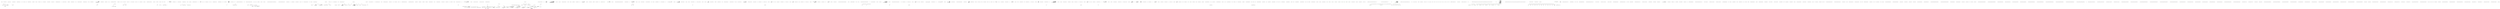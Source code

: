 digraph  {
n98 [label="Hangfire.Storage.InvocationData", span=""];
n0 [cluster="Hangfire.Storage.InvocationData.InvocationData(string, string, string, string)", label="Entry Hangfire.Storage.InvocationData.InvocationData(string, string, string, string)", span="30-30"];
n1 [cluster="Hangfire.Storage.InvocationData.InvocationData(string, string, string, string)", label="Type = type", span="33-33"];
n2 [cluster="Hangfire.Storage.InvocationData.InvocationData(string, string, string, string)", label="Method = method", span="34-34"];
n3 [cluster="Hangfire.Storage.InvocationData.InvocationData(string, string, string, string)", label="ParameterTypes = parameterTypes", span="35-35"];
n4 [cluster="Hangfire.Storage.InvocationData.InvocationData(string, string, string, string)", label="Arguments = arguments", span="36-36"];
n5 [cluster="Hangfire.Storage.InvocationData.InvocationData(string, string, string, string)", label="Exit Hangfire.Storage.InvocationData.InvocationData(string, string, string, string)", span="30-30"];
n6 [cluster="Hangfire.Storage.InvocationData.Deserialize()", label="Entry Hangfire.Storage.InvocationData.Deserialize()", span="44-44"];
n7 [cluster="Hangfire.Storage.InvocationData.Deserialize()", label="var type = System.Type.GetType(Type, throwOnError: true, ignoreCase: true)", span="48-48"];
n8 [cluster="Hangfire.Storage.InvocationData.Deserialize()", label="var parameterTypes = JobHelper.FromJson<Type[]>(ParameterTypes)", span="49-49"];
n18 [cluster="System.Type.GetType(string, bool, bool)", label="Entry System.Type.GetType(string, bool, bool)", span="0-0"];
n9 [cluster="Hangfire.Storage.InvocationData.Deserialize()", label="var method = type.GetNonOpenMatchingMethod(Method, parameterTypes)", span="50-50"];
n11 [cluster="Hangfire.Storage.InvocationData.Deserialize()", label="throw new InvalidOperationException(\r\n                        $''The type `{type.FullName}` does not contain a method with signature `{Method}({String.Join('', '', parameterTypes.Select(x => x.Name))})`'');", span="54-55"];
n14 [cluster="Hangfire.Storage.InvocationData.Deserialize()", label="return new Job(type, method, arguments);", span="61-61"];
n19 [cluster="Hangfire.Common.JobHelper.FromJson<T>(string)", label="Entry Hangfire.Common.JobHelper.FromJson<T>(string)", span="39-39"];
n10 [cluster="Hangfire.Storage.InvocationData.Deserialize()", label="method == null", span="52-52"];
n20 [cluster="System.Type.GetNonOpenMatchingMethod(string, System.Type[])", label="Entry System.Type.GetNonOpenMatchingMethod(string, System.Type[])", span="41-41"];
n13 [cluster="Hangfire.Storage.InvocationData.Deserialize()", label="var arguments = DeserializeArguments(method, serializedArguments)", span="59-59"];
n12 [cluster="Hangfire.Storage.InvocationData.Deserialize()", label="var serializedArguments = JobHelper.FromJson<string[]>(Arguments)", span="58-58"];
n24 [cluster="Hangfire.Storage.InvocationData.DeserializeArguments(System.Reflection.MethodInfo, string[])", label="Entry Hangfire.Storage.InvocationData.DeserializeArguments(System.Reflection.MethodInfo, string[])", span="118-118"];
n15 [cluster="Hangfire.Storage.InvocationData.Deserialize()", label=Exception, span="63-63"];
n16 [cluster="Hangfire.Storage.InvocationData.Deserialize()", label="throw new JobLoadException(''Could not load the job. See inner exception for the details.'', ex);", span="65-65"];
n17 [cluster="Hangfire.Storage.InvocationData.Deserialize()", label="Exit Hangfire.Storage.InvocationData.Deserialize()", span="44-44"];
n21 [cluster="System.InvalidOperationException.InvalidOperationException(string)", label="Entry System.InvalidOperationException.InvalidOperationException(string)", span="0-0"];
n22 [cluster="Unk.Select", label="Entry Unk.Select", span=""];
n23 [cluster="Unk.Join", label="Entry Unk.Join", span=""];
n27 [cluster="lambda expression", label="Entry lambda expression", span="55-55"];
n25 [cluster="Hangfire.Common.Job.Job(System.Type, System.Reflection.MethodInfo, params object[])", label="Entry Hangfire.Common.Job.Job(System.Type, System.Reflection.MethodInfo, params object[])", span="145-145"];
n26 [cluster="Hangfire.Common.JobLoadException.JobLoadException(string, System.Exception)", label="Entry Hangfire.Common.JobLoadException.JobLoadException(string, System.Exception)", span="31-31"];
n28 [cluster="lambda expression", label="x.Name", span="55-55"];
n29 [cluster="lambda expression", label="Exit lambda expression", span="55-55"];
n30 [cluster="Hangfire.Storage.InvocationData.Serialize(Hangfire.Common.Job)", label="Entry Hangfire.Storage.InvocationData.Serialize(Hangfire.Common.Job)", span="69-69"];
n31 [cluster="Hangfire.Storage.InvocationData.Serialize(Hangfire.Common.Job)", label="return new InvocationData(\r\n                job.Type.AssemblyQualifiedName,\r\n                job.Method.Name,\r\n                JobHelper.ToJson(job.Method.GetParameters().Select(x => x.ParameterType).ToArray()),\r\n                JobHelper.ToJson(SerializeArguments(job.Args)));", span="71-75"];
n32 [cluster="Hangfire.Storage.InvocationData.Serialize(Hangfire.Common.Job)", label="Exit Hangfire.Storage.InvocationData.Serialize(Hangfire.Common.Job)", span="69-69"];
n33 [cluster="System.Reflection.MethodBase.GetParameters()", label="Entry System.Reflection.MethodBase.GetParameters()", span="0-0"];
n34 [cluster="Unk.ToArray", label="Entry Unk.ToArray", span=""];
n35 [cluster="Unk.ToJson", label="Entry Unk.ToJson", span=""];
n36 [cluster="Hangfire.Storage.InvocationData.SerializeArguments(System.Collections.Generic.IReadOnlyCollection<object>)", label="Entry Hangfire.Storage.InvocationData.SerializeArguments(System.Collections.Generic.IReadOnlyCollection<object>)", span="78-78"];
n37 [cluster="Hangfire.Common.JobHelper.ToJson(object)", label="Entry Hangfire.Common.JobHelper.ToJson(object)", span="32-32"];
n38 [cluster="lambda expression", label="Entry lambda expression", span="74-74"];
n39 [cluster="lambda expression", label="x.ParameterType", span="74-74"];
n40 [cluster="lambda expression", label="Exit lambda expression", span="74-74"];
n41 [cluster="Hangfire.Storage.InvocationData.SerializeArguments(System.Collections.Generic.IReadOnlyCollection<object>)", label="var serializedArguments = new List<string>(arguments.Count)", span="80-80"];
n42 [cluster="Hangfire.Storage.InvocationData.SerializeArguments(System.Collections.Generic.IReadOnlyCollection<object>)", label=arguments, span="81-81"];
n54 [cluster="System.Collections.Generic.List<T>.List(int)", label="Entry System.Collections.Generic.List<T>.List(int)", span="0-0"];
n51 [cluster="Hangfire.Storage.InvocationData.SerializeArguments(System.Collections.Generic.IReadOnlyCollection<object>)", label="serializedArguments.Add(value)", span="112-112"];
n52 [cluster="Hangfire.Storage.InvocationData.SerializeArguments(System.Collections.Generic.IReadOnlyCollection<object>)", label="return serializedArguments.ToArray();", span="115-115"];
n43 [cluster="Hangfire.Storage.InvocationData.SerializeArguments(System.Collections.Generic.IReadOnlyCollection<object>)", label="string value", span="83-83"];
n44 [cluster="Hangfire.Storage.InvocationData.SerializeArguments(System.Collections.Generic.IReadOnlyCollection<object>)", label="argument != null", span="85-85"];
n45 [cluster="Hangfire.Storage.InvocationData.SerializeArguments(System.Collections.Generic.IReadOnlyCollection<object>)", label="argument is DateTime", span="87-87"];
n46 [cluster="Hangfire.Storage.InvocationData.SerializeArguments(System.Collections.Generic.IReadOnlyCollection<object>)", label="value = ((DateTime) argument).ToString(''o'', CultureInfo.InvariantCulture)", span="89-89"];
n47 [cluster="Hangfire.Storage.InvocationData.SerializeArguments(System.Collections.Generic.IReadOnlyCollection<object>)", label="argument is CancellationToken", span="91-91"];
n49 [cluster="Hangfire.Storage.InvocationData.SerializeArguments(System.Collections.Generic.IReadOnlyCollection<object>)", label="value = JobHelper.ToJson(argument)", span="100-100"];
n50 [cluster="Hangfire.Storage.InvocationData.SerializeArguments(System.Collections.Generic.IReadOnlyCollection<object>)", label="value = null", span="105-105"];
n48 [cluster="Hangfire.Storage.InvocationData.SerializeArguments(System.Collections.Generic.IReadOnlyCollection<object>)", label="value = null", span="96-96"];
n55 [cluster="System.DateTime.ToString(string, System.IFormatProvider)", label="Entry System.DateTime.ToString(string, System.IFormatProvider)", span="0-0"];
n56 [cluster="System.Collections.Generic.List<T>.Add(T)", label="Entry System.Collections.Generic.List<T>.Add(T)", span="0-0"];
n53 [cluster="Hangfire.Storage.InvocationData.SerializeArguments(System.Collections.Generic.IReadOnlyCollection<object>)", label="Exit Hangfire.Storage.InvocationData.SerializeArguments(System.Collections.Generic.IReadOnlyCollection<object>)", span="78-78"];
n57 [cluster="System.Collections.Generic.List<T>.ToArray()", label="Entry System.Collections.Generic.List<T>.ToArray()", span="0-0"];
n58 [cluster="Hangfire.Storage.InvocationData.DeserializeArguments(System.Reflection.MethodInfo, string[])", label="var parameters = methodInfo.GetParameters()", span="120-120"];
n59 [cluster="Hangfire.Storage.InvocationData.DeserializeArguments(System.Reflection.MethodInfo, string[])", label="var result = new List<object>(arguments.Length)", span="121-121"];
n63 [cluster="Hangfire.Storage.InvocationData.DeserializeArguments(System.Reflection.MethodInfo, string[])", label="var argument = arguments[i]", span="126-126"];
n61 [cluster="Hangfire.Storage.InvocationData.DeserializeArguments(System.Reflection.MethodInfo, string[])", label="i < parameters.Length", span="123-123"];
n62 [cluster="Hangfire.Storage.InvocationData.DeserializeArguments(System.Reflection.MethodInfo, string[])", label="var parameter = parameters[i]", span="125-125"];
n60 [cluster="Hangfire.Storage.InvocationData.DeserializeArguments(System.Reflection.MethodInfo, string[])", label="var i = 0", span="123-123"];
n68 [cluster="Hangfire.Storage.InvocationData.DeserializeArguments(System.Reflection.MethodInfo, string[])", label="result.Add(value)", span="141-141"];
n70 [cluster="Hangfire.Storage.InvocationData.DeserializeArguments(System.Reflection.MethodInfo, string[])", label="return result.ToArray();", span="144-144"];
n69 [cluster="Hangfire.Storage.InvocationData.DeserializeArguments(System.Reflection.MethodInfo, string[])", label="i++", span="123-123"];
n65 [cluster="Hangfire.Storage.InvocationData.DeserializeArguments(System.Reflection.MethodInfo, string[])", label="CoreBackgroundJobPerformer.Substitutions.ContainsKey(parameter.ParameterType)", span="130-130"];
n66 [cluster="Hangfire.Storage.InvocationData.DeserializeArguments(System.Reflection.MethodInfo, string[])", label="value = parameter.ParameterType.GetTypeInfo().IsValueType\r\n                        ? Activator.CreateInstance(parameter.ParameterType)\r\n                        : null", span="132-134"];
n67 [cluster="Hangfire.Storage.InvocationData.DeserializeArguments(System.Reflection.MethodInfo, string[])", label="value = DeserializeArgument(argument, parameter.ParameterType)", span="138-138"];
n64 [cluster="Hangfire.Storage.InvocationData.DeserializeArguments(System.Reflection.MethodInfo, string[])", label="object value", span="128-128"];
n72 [cluster="System.Collections.Generic.Dictionary<TKey, TValue>.ContainsKey(TKey)", label="Entry System.Collections.Generic.Dictionary<TKey, TValue>.ContainsKey(TKey)", span="0-0"];
n75 [cluster="Hangfire.Storage.InvocationData.DeserializeArgument(string, System.Type)", label="Entry Hangfire.Storage.InvocationData.DeserializeArgument(string, System.Type)", span="147-147"];
n73 [cluster="System.Type.GetTypeInfo()", label="Entry System.Type.GetTypeInfo()", span="0-0"];
n74 [cluster="System.Activator.CreateInstance(System.Type)", label="Entry System.Activator.CreateInstance(System.Type)", span="0-0"];
n71 [cluster="Hangfire.Storage.InvocationData.DeserializeArguments(System.Reflection.MethodInfo, string[])", label="Exit Hangfire.Storage.InvocationData.DeserializeArguments(System.Reflection.MethodInfo, string[])", span="118-118"];
n76 [cluster="Hangfire.Storage.InvocationData.DeserializeArgument(string, System.Type)", label="object value", span="149-149"];
n77 [cluster="Hangfire.Storage.InvocationData.DeserializeArgument(string, System.Type)", label="value = argument != null\r\n                    ? JobHelper.FromJson(argument, type)\r\n                    : null", span="152-154"];
n79 [cluster="Hangfire.Storage.InvocationData.DeserializeArgument(string, System.Type)", label="type == typeof (object)", span="162-162"];
n80 [cluster="Hangfire.Storage.InvocationData.DeserializeArgument(string, System.Type)", label="value = argument", span="166-166"];
n82 [cluster="Hangfire.Storage.InvocationData.DeserializeArgument(string, System.Type)", label="type == typeof(DateTime) && ParseDateTimeArgument(argument, out dateTime)", span="183-183"];
n78 [cluster="Hangfire.Storage.InvocationData.DeserializeArgument(string, System.Type)", label=Exception, span="156-156"];
n85 [cluster="Hangfire.Storage.InvocationData.DeserializeArgument(string, System.Type)", label="return value;", span="194-194"];
n87 [cluster="Hangfire.Common.JobHelper.FromJson(string, System.Type)", label="Entry Hangfire.Common.JobHelper.FromJson(string, System.Type)", span="46-46"];
n81 [cluster="Hangfire.Storage.InvocationData.DeserializeArgument(string, System.Type)", label="DateTime dateTime", span="182-182"];
n83 [cluster="Hangfire.Storage.InvocationData.DeserializeArgument(string, System.Type)", label="value = dateTime", span="185-185"];
n84 [cluster="Hangfire.Storage.InvocationData.DeserializeArgument(string, System.Type)", label="throw;", span="189-189"];
n88 [cluster="Hangfire.Storage.InvocationData.ParseDateTimeArgument(string, out System.DateTime)", label="Entry Hangfire.Storage.InvocationData.ParseDateTimeArgument(string, out System.DateTime)", span="197-197"];
n86 [cluster="Hangfire.Storage.InvocationData.DeserializeArgument(string, System.Type)", label="Exit Hangfire.Storage.InvocationData.DeserializeArgument(string, System.Type)", span="147-147"];
n89 [cluster="Hangfire.Storage.InvocationData.ParseDateTimeArgument(string, out System.DateTime)", label="DateTime dateTime", span="199-199"];
n90 [cluster="Hangfire.Storage.InvocationData.ParseDateTimeArgument(string, out System.DateTime)", label="var result = DateTime.TryParse(argument, out dateTime)", span="200-200"];
n92 [cluster="Hangfire.Storage.InvocationData.ParseDateTimeArgument(string, out System.DateTime)", label="result = DateTime.TryParseExact(\r\n                    argument, \r\n                    ''MM/dd/yyyy HH:mm:ss.ffff'', \r\n                    CultureInfo.CurrentCulture,\r\n                    DateTimeStyles.None, \r\n                    out dateTime)", span="204-209"];
n91 [cluster="Hangfire.Storage.InvocationData.ParseDateTimeArgument(string, out System.DateTime)", label="!result", span="202-202"];
n96 [cluster="System.DateTime.TryParse(string, out System.DateTime)", label="Entry System.DateTime.TryParse(string, out System.DateTime)", span="0-0"];
n93 [cluster="Hangfire.Storage.InvocationData.ParseDateTimeArgument(string, out System.DateTime)", label="value = dateTime", span="212-212"];
n94 [cluster="Hangfire.Storage.InvocationData.ParseDateTimeArgument(string, out System.DateTime)", label="return result;", span="213-213"];
n97 [cluster="System.DateTime.TryParseExact(string, string, System.IFormatProvider, System.Globalization.DateTimeStyles, out System.DateTime)", label="Entry System.DateTime.TryParseExact(string, string, System.IFormatProvider, System.Globalization.DateTimeStyles, out System.DateTime)", span="0-0"];
n95 [cluster="Hangfire.Storage.InvocationData.ParseDateTimeArgument(string, out System.DateTime)", label="Exit Hangfire.Storage.InvocationData.ParseDateTimeArgument(string, out System.DateTime)", span="197-197"];
d82 [cluster="Hangfire.Storage.InvocationData.DeserializeArgument(string, System.Type)", color=green, community=0, label="type == typeof(DateTime) && ParseDateTimeArgument(argument, out dateTime)", prediction=0, span="183-183"];
d81 [cluster="Hangfire.Storage.InvocationData.DeserializeArgument(string, System.Type)", color=green, community=0, label="DateTime dateTime", prediction=1, span="182-182"];
m0_0 [cluster="Hangfire.SqlServer.SqlServerDistributedLock.SqlServerDistributedLock(Hangfire.SqlServer.SqlServerStorage, string, System.TimeSpan)", file="InvocationDataFacts.cs", label="Entry Hangfire.SqlServer.SqlServerDistributedLock.SqlServerDistributedLock(Hangfire.SqlServer.SqlServerStorage, string, System.TimeSpan)", span="46-46"];
m0_1 [cluster="Hangfire.SqlServer.SqlServerDistributedLock.SqlServerDistributedLock(Hangfire.SqlServer.SqlServerStorage, string, System.TimeSpan)", file="InvocationDataFacts.cs", label="storage == null", span="48-48"];
m0_3 [cluster="Hangfire.SqlServer.SqlServerDistributedLock.SqlServerDistributedLock(Hangfire.SqlServer.SqlServerStorage, string, System.TimeSpan)", file="InvocationDataFacts.cs", label="String.IsNullOrEmpty(resource)", span="49-49"];
m0_5 [cluster="Hangfire.SqlServer.SqlServerDistributedLock.SqlServerDistributedLock(Hangfire.SqlServer.SqlServerStorage, string, System.TimeSpan)", file="InvocationDataFacts.cs", label="(timeout.TotalSeconds + CommandTimeoutAdditionSeconds) > Int32.MaxValue", span="50-50"];
m0_7 [cluster="Hangfire.SqlServer.SqlServerDistributedLock.SqlServerDistributedLock(Hangfire.SqlServer.SqlServerStorage, string, System.TimeSpan)", file="InvocationDataFacts.cs", label="_storage = storage", span="52-52"];
m0_8 [cluster="Hangfire.SqlServer.SqlServerDistributedLock.SqlServerDistributedLock(Hangfire.SqlServer.SqlServerStorage, string, System.TimeSpan)", file="InvocationDataFacts.cs", label="_resource = resource", span="53-53"];
m0_9 [cluster="Hangfire.SqlServer.SqlServerDistributedLock.SqlServerDistributedLock(Hangfire.SqlServer.SqlServerStorage, string, System.TimeSpan)", file="InvocationDataFacts.cs", label="_connection = storage.CreateAndOpenConnection()", span="54-54"];
m0_2 [cluster="Hangfire.SqlServer.SqlServerDistributedLock.SqlServerDistributedLock(Hangfire.SqlServer.SqlServerStorage, string, System.TimeSpan)", file="InvocationDataFacts.cs", label="throw new ArgumentNullException(''storage'');", span="48-48"];
m0_4 [cluster="Hangfire.SqlServer.SqlServerDistributedLock.SqlServerDistributedLock(Hangfire.SqlServer.SqlServerStorage, string, System.TimeSpan)", file="InvocationDataFacts.cs", label="throw new ArgumentNullException(''resource'');", span="49-49"];
m0_6 [cluster="Hangfire.SqlServer.SqlServerDistributedLock.SqlServerDistributedLock(Hangfire.SqlServer.SqlServerStorage, string, System.TimeSpan)", file="InvocationDataFacts.cs", label="throw new ArgumentException(string.Format(''The timeout specified is too large. Please supply a timeout equal to or less than {0} seconds'', Int32.MaxValue - CommandTimeoutAdditionSeconds), ''timeout'');", span="50-50"];
m0_10 [cluster="Hangfire.SqlServer.SqlServerDistributedLock.SqlServerDistributedLock(Hangfire.SqlServer.SqlServerStorage, string, System.TimeSpan)", file="InvocationDataFacts.cs", label="Acquire(_connection, _resource, timeout)", span="56-56"];
m0_11 [cluster="Hangfire.SqlServer.SqlServerDistributedLock.SqlServerDistributedLock(Hangfire.SqlServer.SqlServerStorage, string, System.TimeSpan)", file="InvocationDataFacts.cs", label="Exit Hangfire.SqlServer.SqlServerDistributedLock.SqlServerDistributedLock(Hangfire.SqlServer.SqlServerStorage, string, System.TimeSpan)", span="46-46"];
m0_12 [cluster="System.ArgumentNullException.ArgumentNullException(string)", file="InvocationDataFacts.cs", label="Entry System.ArgumentNullException.ArgumentNullException(string)", span="0-0"];
m0_43 [cluster="Unk.>", file="InvocationDataFacts.cs", label="Entry Unk.>", span=""];
m0_14 [cluster="System.ArgumentException.ArgumentException(string, string)", file="InvocationDataFacts.cs", label="Entry System.ArgumentException.ArgumentException(string, string)", span="0-0"];
m0_16 [cluster="Hangfire.SqlServer.SqlServerStorage.CreateAndOpenConnection()", file="InvocationDataFacts.cs", label="Entry Hangfire.SqlServer.SqlServerStorage.CreateAndOpenConnection()", span="217-217"];
m0_13 [cluster="string.IsNullOrEmpty(string)", file="InvocationDataFacts.cs", label="Entry string.IsNullOrEmpty(string)", span="0-0"];
m0_42 [cluster="Unk.Execute", file="InvocationDataFacts.cs", label="Entry Unk.Execute", span=""];
m0_45 [cluster="Hangfire.SqlServer.SqlServerDistributedLockException.SqlServerDistributedLockException(string)", file="InvocationDataFacts.cs", label="Entry Hangfire.SqlServer.SqlServerDistributedLockException.SqlServerDistributedLockException(string)", span="22-22"];
m0_47 [cluster="Unk.Format", file="InvocationDataFacts.cs", label="Entry Unk.Format", span=""];
m0_48 [cluster="string.Format(string, object, object)", file="InvocationDataFacts.cs", label="Entry string.Format(string, object, object)", span="0-0"];
m0_24 [cluster="Hangfire.SqlServer.SqlServerDistributedLock.Release(IDbConnection, string)", file="InvocationDataFacts.cs", label="Entry Hangfire.SqlServer.SqlServerDistributedLock.Release(IDbConnection, string)", span="113-113"];
m0_49 [cluster="Hangfire.SqlServer.SqlServerDistributedLock.Release(IDbConnection, string)", file="InvocationDataFacts.cs", label="var parameters = new DynamicParameters()", span="115-115"];
m0_50 [cluster="Hangfire.SqlServer.SqlServerDistributedLock.Release(IDbConnection, string)", file="InvocationDataFacts.cs", label="parameters.Add(''@Resource'', resource)", span="116-116"];
m0_53 [cluster="Hangfire.SqlServer.SqlServerDistributedLock.Release(IDbConnection, string)", file="InvocationDataFacts.cs", label="connection.Execute(\r\n                @''sp_releaseapplock'',\r\n                parameters,\r\n                commandType: CommandType.StoredProcedure)", span="120-123"];
m0_56 [cluster="Hangfire.SqlServer.SqlServerDistributedLock.Release(IDbConnection, string)", file="InvocationDataFacts.cs", label="throw new SqlServerDistributedLockException(\r\n                    String.Format(\r\n                        ''Could not release a lock on the resource '{0}': Server returned the '{1}' error.'',\r\n                        resource,\r\n                        releaseResult));", span="129-133"];
m0_51 [cluster="Hangfire.SqlServer.SqlServerDistributedLock.Release(IDbConnection, string)", file="InvocationDataFacts.cs", label="parameters.Add(''@LockOwner'', LockOwner)", span="117-117"];
m0_52 [cluster="Hangfire.SqlServer.SqlServerDistributedLock.Release(IDbConnection, string)", file="InvocationDataFacts.cs", label="parameters.Add(''@Result'', dbType: DbType.Int32, direction: ParameterDirection.ReturnValue)", span="118-118"];
m0_54 [cluster="Hangfire.SqlServer.SqlServerDistributedLock.Release(IDbConnection, string)", file="InvocationDataFacts.cs", label="var releaseResult = parameters.Get<int>(''@Result'')", span="125-125"];
m0_55 [cluster="Hangfire.SqlServer.SqlServerDistributedLock.Release(IDbConnection, string)", file="InvocationDataFacts.cs", label="releaseResult < 0", span="127-127"];
m0_57 [cluster="Hangfire.SqlServer.SqlServerDistributedLock.Release(IDbConnection, string)", file="InvocationDataFacts.cs", label="Exit Hangfire.SqlServer.SqlServerDistributedLock.Release(IDbConnection, string)", span="113-113"];
m0_46 [cluster="Unk.ContainsKey", file="InvocationDataFacts.cs", label="Entry Unk.ContainsKey", span=""];
m0_17 [cluster="Hangfire.SqlServer.SqlServerDistributedLock.Acquire(IDbConnection, string, System.TimeSpan)", file="InvocationDataFacts.cs", label="Entry Hangfire.SqlServer.SqlServerDistributedLock.Acquire(IDbConnection, string, System.TimeSpan)", span="75-75"];
m0_25 [cluster="Hangfire.SqlServer.SqlServerDistributedLock.Acquire(IDbConnection, string, System.TimeSpan)", file="InvocationDataFacts.cs", label="var parameters = new DynamicParameters()", span="77-77"];
m0_26 [cluster="Hangfire.SqlServer.SqlServerDistributedLock.Acquire(IDbConnection, string, System.TimeSpan)", file="InvocationDataFacts.cs", label="parameters.Add(''@Resource'', resource)", span="78-78"];
m0_30 [cluster="Hangfire.SqlServer.SqlServerDistributedLock.Acquire(IDbConnection, string, System.TimeSpan)", file="InvocationDataFacts.cs", label="parameters.Add(''@LockTimeout'', timeout.TotalMilliseconds)", span="82-82"];
m0_33 [cluster="Hangfire.SqlServer.SqlServerDistributedLock.Acquire(IDbConnection, string, System.TimeSpan)", file="InvocationDataFacts.cs", label="connection.Execute(\r\n                @''sp_getapplock'',\r\n                parameters,\r\n                commandTimeout: commandTimeout,\r\n                commandType: CommandType.StoredProcedure)", span="88-92"];
m0_37 [cluster="Hangfire.SqlServer.SqlServerDistributedLock.Acquire(IDbConnection, string, System.TimeSpan)", file="InvocationDataFacts.cs", label="throw new DistributedLockTimeoutException(resource);", span="100-100"];
m0_38 [cluster="Hangfire.SqlServer.SqlServerDistributedLock.Acquire(IDbConnection, string, System.TimeSpan)", file="InvocationDataFacts.cs", label="throw new SqlServerDistributedLockException(\r\n                    String.Format(\r\n                    ''Could not place a lock on the resource '{0}': {1}.'',\r\n                    resource,\r\n                    LockErrorMessages.ContainsKey(lockResult)\r\n                        ? LockErrorMessages[lockResult]\r\n                        : String.Format(''Server returned the '{0}' error.'', lockResult)));", span="103-109"];
m0_27 [cluster="Hangfire.SqlServer.SqlServerDistributedLock.Acquire(IDbConnection, string, System.TimeSpan)", file="InvocationDataFacts.cs", label="parameters.Add(''@DbPrincipal'', ''public'')", span="79-79"];
m0_28 [cluster="Hangfire.SqlServer.SqlServerDistributedLock.Acquire(IDbConnection, string, System.TimeSpan)", file="InvocationDataFacts.cs", label="parameters.Add(''@LockMode'', LockMode)", span="80-80"];
m0_29 [cluster="Hangfire.SqlServer.SqlServerDistributedLock.Acquire(IDbConnection, string, System.TimeSpan)", file="InvocationDataFacts.cs", label="parameters.Add(''@LockOwner'', LockOwner)", span="81-81"];
m0_31 [cluster="Hangfire.SqlServer.SqlServerDistributedLock.Acquire(IDbConnection, string, System.TimeSpan)", file="InvocationDataFacts.cs", label="parameters.Add(''@Result'', dbType: DbType.Int32, direction: ParameterDirection.ReturnValue)", span="83-83"];
m0_34 [cluster="Hangfire.SqlServer.SqlServerDistributedLock.Acquire(IDbConnection, string, System.TimeSpan)", file="InvocationDataFacts.cs", label="var lockResult = parameters.Get<int>(''@Result'')", span="94-94"];
m0_32 [cluster="Hangfire.SqlServer.SqlServerDistributedLock.Acquire(IDbConnection, string, System.TimeSpan)", file="InvocationDataFacts.cs", label="var commandTimeout = (int)(timeout.TotalSeconds + CommandTimeoutAdditionSeconds)", span="86-86"];
m0_35 [cluster="Hangfire.SqlServer.SqlServerDistributedLock.Acquire(IDbConnection, string, System.TimeSpan)", file="InvocationDataFacts.cs", label="lockResult < 0", span="96-96"];
m0_36 [cluster="Hangfire.SqlServer.SqlServerDistributedLock.Acquire(IDbConnection, string, System.TimeSpan)", file="InvocationDataFacts.cs", label="lockResult == -1", span="98-98"];
m0_39 [cluster="Hangfire.SqlServer.SqlServerDistributedLock.Acquire(IDbConnection, string, System.TimeSpan)", file="InvocationDataFacts.cs", label="Exit Hangfire.SqlServer.SqlServerDistributedLock.Acquire(IDbConnection, string, System.TimeSpan)", span="75-75"];
m0_15 [cluster="string.Format(string, object)", file="InvocationDataFacts.cs", label="Entry string.Format(string, object)", span="0-0"];
m0_44 [cluster="Hangfire.Storage.DistributedLockTimeoutException.DistributedLockTimeoutException(string)", file="InvocationDataFacts.cs", label="Entry Hangfire.Storage.DistributedLockTimeoutException.DistributedLockTimeoutException(string)", span="6-6"];
m0_18 [cluster="Hangfire.SqlServer.SqlServerDistributedLock.Dispose()", file="InvocationDataFacts.cs", label="Entry Hangfire.SqlServer.SqlServerDistributedLock.Dispose()", span="59-59"];
m0_19 [cluster="Hangfire.SqlServer.SqlServerDistributedLock.Dispose()", file="InvocationDataFacts.cs", label=_completed, span="61-61"];
m0_20 [cluster="Hangfire.SqlServer.SqlServerDistributedLock.Dispose()", file="InvocationDataFacts.cs", label="return;", span="61-61"];
m0_21 [cluster="Hangfire.SqlServer.SqlServerDistributedLock.Dispose()", file="InvocationDataFacts.cs", label="_completed = true", span="63-63"];
m0_22 [cluster="Hangfire.SqlServer.SqlServerDistributedLock.Dispose()", file="InvocationDataFacts.cs", label="Release(_connection, _resource)", span="67-67"];
m0_23 [cluster="Hangfire.SqlServer.SqlServerDistributedLock.Dispose()", file="InvocationDataFacts.cs", label="Exit Hangfire.SqlServer.SqlServerDistributedLock.Dispose()", span="59-59"];
m0_40 [cluster="DynamicParameters.cstr", file="InvocationDataFacts.cs", label="Entry DynamicParameters.cstr", span=""];
m0_41 [cluster="Unk.Add", file="InvocationDataFacts.cs", label="Entry Unk.Add", span=""];
m0_58 [file="InvocationDataFacts.cs", label="Hangfire.SqlServer.SqlServerDistributedLock", span=""];
m1_0 [cluster="Hangfire.IRecurringJobManager.AddOrUpdate(string, Hangfire.Common.Job, string, Hangfire.RecurringJobOptions)", file="IRecurringJobManager.cs", label="Entry Hangfire.IRecurringJobManager.AddOrUpdate(string, Hangfire.Common.Job, string, Hangfire.RecurringJobOptions)", span="23-23"];
m1_1 [cluster="Hangfire.IRecurringJobManager.AddOrUpdate(string, Hangfire.Common.Job, string, Hangfire.RecurringJobOptions)", file="IRecurringJobManager.cs", label="Exit Hangfire.IRecurringJobManager.AddOrUpdate(string, Hangfire.Common.Job, string, Hangfire.RecurringJobOptions)", span="23-23"];
m1_4 [cluster="Hangfire.IRecurringJobManager.RemoveIfExists(string)", file="IRecurringJobManager.cs", label="Entry Hangfire.IRecurringJobManager.RemoveIfExists(string)", span="30-30"];
m1_5 [cluster="Hangfire.IRecurringJobManager.RemoveIfExists(string)", file="IRecurringJobManager.cs", label="Exit Hangfire.IRecurringJobManager.RemoveIfExists(string)", span="30-30"];
m1_2 [cluster="Hangfire.IRecurringJobManager.Trigger(string)", file="IRecurringJobManager.cs", label="Entry Hangfire.IRecurringJobManager.Trigger(string)", span="29-29"];
m1_3 [cluster="Hangfire.IRecurringJobManager.Trigger(string)", file="IRecurringJobManager.cs", label="Exit Hangfire.IRecurringJobManager.Trigger(string)", span="29-29"];
m5_3 [cluster="HangFire.Common.States.JobState.GetProperties(HangFire.Common.JobMethod)", file="RecurringJobManager.cs", label="Entry HangFire.Common.States.JobState.GetProperties(HangFire.Common.JobMethod)", span="31-31"];
m5_4 [cluster="HangFire.Common.States.JobState.GetProperties(HangFire.Common.JobMethod)", color=green, community=0, file="RecurringJobManager.cs", label="return new Dictionary<string, string>();", prediction=2, span="33-33"];
m5_5 [cluster="HangFire.Common.States.JobState.GetProperties(HangFire.Common.JobMethod)", file="RecurringJobManager.cs", label="Exit HangFire.Common.States.JobState.GetProperties(HangFire.Common.JobMethod)", span="31-31"];
m5_6 [cluster="System.Collections.Generic.Dictionary<TKey, TValue>.Dictionary()", file="RecurringJobManager.cs", label="Entry System.Collections.Generic.Dictionary<TKey, TValue>.Dictionary()", span="0-0"];
m5_0 [cluster="HangFire.Common.States.JobState.JobState(string)", file="RecurringJobManager.cs", label="Entry HangFire.Common.States.JobState.JobState(string)", span="22-22"];
m5_1 [cluster="HangFire.Common.States.JobState.JobState(string)", color=green, community=0, file="RecurringJobManager.cs", label="Reason = reason", prediction=3, span="24-24"];
m5_2 [cluster="HangFire.Common.States.JobState.JobState(string)", file="RecurringJobManager.cs", label="Exit HangFire.Common.States.JobState.JobState(string)", span="22-22"];
m5_7 [file="RecurringJobManager.cs", label="HangFire.Common.States.JobState", span=""];
m6_123 [cluster="Hangfire.SqlServer.SqlServerConnection.GetFirstByLowestScoreFromSet(string, double, double)", file="RecurringJobManagerExtensions.cs", label="Entry Hangfire.SqlServer.SqlServerConnection.GetFirstByLowestScoreFromSet(string, double, double)", span="255-255"];
m6_124 [cluster="Hangfire.SqlServer.SqlServerConnection.GetFirstByLowestScoreFromSet(string, double, double)", file="RecurringJobManagerExtensions.cs", label="key == null", span="257-257"];
m6_126 [cluster="Hangfire.SqlServer.SqlServerConnection.GetFirstByLowestScoreFromSet(string, double, double)", file="RecurringJobManagerExtensions.cs", label="toScore < fromScore", span="258-258"];
m6_128 [cluster="Hangfire.SqlServer.SqlServerConnection.GetFirstByLowestScoreFromSet(string, double, double)", file="RecurringJobManagerExtensions.cs", label="return _connection.Query<string>(\r\n                @''select top 1 Value from HangFire.[Set] where [Key] = @key and Score between @from and @to order by Score'',\r\n                new { key, from = fromScore, to = toScore })\r\n                .SingleOrDefault();", span="260-263"];
m6_125 [cluster="Hangfire.SqlServer.SqlServerConnection.GetFirstByLowestScoreFromSet(string, double, double)", file="RecurringJobManagerExtensions.cs", label="throw new ArgumentNullException(''key'');", span="257-257"];
m6_127 [cluster="Hangfire.SqlServer.SqlServerConnection.GetFirstByLowestScoreFromSet(string, double, double)", file="RecurringJobManagerExtensions.cs", label="throw new ArgumentException(''The `toScore` value must be higher or equal to the `fromScore` value.'');", span="258-258"];
m6_129 [cluster="Hangfire.SqlServer.SqlServerConnection.GetFirstByLowestScoreFromSet(string, double, double)", file="RecurringJobManagerExtensions.cs", label="Exit Hangfire.SqlServer.SqlServerConnection.GetFirstByLowestScoreFromSet(string, double, double)", span="255-255"];
m6_47 [cluster="Hangfire.SqlServer.SqlServerConnection.CreateExpiredJob(Hangfire.Common.Job, System.Collections.Generic.IDictionary<string, string>, System.DateTime, System.TimeSpan)", file="RecurringJobManagerExtensions.cs", label="Entry Hangfire.SqlServer.SqlServerConnection.CreateExpiredJob(Hangfire.Common.Job, System.Collections.Generic.IDictionary<string, string>, System.DateTime, System.TimeSpan)", span="104-104"];
m6_157 [cluster="Hangfire.SqlServer.SqlServerConnection.AnnounceServer(string, Hangfire.Server.ServerContext)", file="RecurringJobManagerExtensions.cs", label="Entry Hangfire.SqlServer.SqlServerConnection.AnnounceServer(string, Hangfire.Server.ServerContext)", span="301-301"];
m6_158 [cluster="Hangfire.SqlServer.SqlServerConnection.AnnounceServer(string, Hangfire.Server.ServerContext)", file="RecurringJobManagerExtensions.cs", label="serverId == null", span="303-303"];
m6_160 [cluster="Hangfire.SqlServer.SqlServerConnection.AnnounceServer(string, Hangfire.Server.ServerContext)", file="RecurringJobManagerExtensions.cs", label="context == null", span="304-304"];
m6_162 [cluster="Hangfire.SqlServer.SqlServerConnection.AnnounceServer(string, Hangfire.Server.ServerContext)", file="RecurringJobManagerExtensions.cs", label="var data = new ServerData\r\n            {\r\n                WorkerCount = context.WorkerCount,\r\n                Queues = context.Queues,\r\n                StartedAt = DateTime.UtcNow,\r\n            }", span="306-311"];
m6_163 [cluster="Hangfire.SqlServer.SqlServerConnection.AnnounceServer(string, Hangfire.Server.ServerContext)", file="RecurringJobManagerExtensions.cs", label="_connection.Execute(\r\n                @''merge HangFire.Server with (holdlock) as Target ''\r\n                + @''using (VALUES (@id, @data, @heartbeat)) as Source (Id, Data, Heartbeat) ''\r\n                + @''on Target.Id = Source.Id ''\r\n                + @''when matched then update set Data = Source.Data, LastHeartbeat = Source.Heartbeat ''\r\n                + @''when not matched then insert (Id, Data, LastHeartbeat) values (Source.Id, Source.Data, Source.Heartbeat);'',\r\n                new { id = serverId, data = JobHelper.ToJson(data), heartbeat = DateTime.UtcNow })", span="313-319"];
m6_159 [cluster="Hangfire.SqlServer.SqlServerConnection.AnnounceServer(string, Hangfire.Server.ServerContext)", file="RecurringJobManagerExtensions.cs", label="throw new ArgumentNullException(''serverId'');", span="303-303"];
m6_161 [cluster="Hangfire.SqlServer.SqlServerConnection.AnnounceServer(string, Hangfire.Server.ServerContext)", file="RecurringJobManagerExtensions.cs", label="throw new ArgumentNullException(''context'');", span="304-304"];
m6_164 [cluster="Hangfire.SqlServer.SqlServerConnection.AnnounceServer(string, Hangfire.Server.ServerContext)", file="RecurringJobManagerExtensions.cs", label="Exit Hangfire.SqlServer.SqlServerConnection.AnnounceServer(string, Hangfire.Server.ServerContext)", span="301-301"];
m6_27 [cluster="HangFire.Server.Worker.Dispose()", file="RecurringJobManagerExtensions.cs", label="_jobIsReady.Dispose()", span="91-91"];
m6_28 [cluster="HangFire.Server.Worker.Dispose()", file="RecurringJobManagerExtensions.cs", label="Exit HangFire.Server.Worker.Dispose()", span="81-81"];
m6_30 [cluster="System.Threading.CancellationTokenSource.Dispose()", file="RecurringJobManagerExtensions.cs", label="Entry System.Threading.CancellationTokenSource.Dispose()", span="0-0"];
m6_32 [cluster="HangFire.Server.Worker.DoWork()", file="RecurringJobManagerExtensions.cs", label="Entry HangFire.Server.Worker.DoWork()", span="95-95"];
m6_34 [cluster="HangFire.Server.Worker.DoWork()", file="RecurringJobManagerExtensions.cs", label="_manager.NotifyReady(this)", span="101-101"];
m6_29 [cluster="System.Threading.Thread.Join()", file="RecurringJobManagerExtensions.cs", label="Entry System.Threading.Thread.Join()", span="0-0"];
m6_31 [cluster="System.Threading.ManualResetEventSlim.Dispose()", file="RecurringJobManagerExtensions.cs", label="Entry System.Threading.ManualResetEventSlim.Dispose()", span="0-0"];
m6_33 [cluster="HangFire.Server.Worker.DoWork()", file="RecurringJobManagerExtensions.cs", label=true, span="99-99"];
m6_35 [cluster="HangFire.Server.Worker.DoWork()", file="RecurringJobManagerExtensions.cs", label="_jobIsReady.Wait(_cts.Token)", span="102-102"];
m6_171 [cluster="Hangfire.SqlServer.SqlServerConnection.Heartbeat(string)", file="RecurringJobManagerExtensions.cs", label="Entry Hangfire.SqlServer.SqlServerConnection.Heartbeat(string)", span="331-331"];
m6_172 [cluster="Hangfire.SqlServer.SqlServerConnection.Heartbeat(string)", file="RecurringJobManagerExtensions.cs", label="serverId == null", span="333-333"];
m6_174 [cluster="Hangfire.SqlServer.SqlServerConnection.Heartbeat(string)", file="RecurringJobManagerExtensions.cs", label="_connection.Execute(\r\n                @''update HangFire.Server set LastHeartbeat = @now where Id = @id'',\r\n                new { now = DateTime.UtcNow, id = serverId })", span="335-337"];
m6_173 [cluster="Hangfire.SqlServer.SqlServerConnection.Heartbeat(string)", file="RecurringJobManagerExtensions.cs", label="throw new ArgumentNullException(''serverId'');", span="333-333"];
m6_175 [cluster="Hangfire.SqlServer.SqlServerConnection.Heartbeat(string)", file="RecurringJobManagerExtensions.cs", label="Exit Hangfire.SqlServer.SqlServerConnection.Heartbeat(string)", span="331-331"];
m6_101 [cluster="Hangfire.Storage.StateData.StateData()", file="RecurringJobManagerExtensions.cs", label="Entry Hangfire.Storage.StateData.StateData()", span="21-21"];
m6_165 [cluster="Hangfire.SqlServer.Entities.ServerData.ServerData()", file="RecurringJobManagerExtensions.cs", label="Entry Hangfire.SqlServer.Entities.ServerData.ServerData()", span="20-20"];
m6_2 [cluster="HangFire.Server.Worker.Worker(HangFire.Server.JobManager, HangFire.Server.WorkerContext)", color=green, community=0, file="RecurringJobManagerExtensions.cs", label="_context = context", prediction=4, span="35-35"];
m6_3 [cluster="HangFire.Server.Worker.Worker(HangFire.Server.JobManager, HangFire.Server.WorkerContext)", color=green, community=0, file="RecurringJobManagerExtensions.cs", label="Logger = LogManager.GetLogger(String.Format(''HangFire.Worker.{0}'', _context.WorkerNumber))", prediction=5, span="37-37"];
m6_5 [cluster="HangFire.Server.Worker.Worker(HangFire.Server.JobManager, HangFire.Server.WorkerContext)", color=green, community=0, file="RecurringJobManagerExtensions.cs", label="_thread.Start()", prediction=6, span="44-44"];
m6_4 [cluster="HangFire.Server.Worker.Worker(HangFire.Server.JobManager, HangFire.Server.WorkerContext)", color=green, community=0, file="RecurringJobManagerExtensions.cs", label="_thread = new Thread(DoWork)\r\n                {\r\n                    Name = String.Format(''HangFire.Worker.{0}'', _context.WorkerNumber),\r\n                    IsBackground = true\r\n                }", prediction=7, span="39-43"];
m6_11 [cluster="HangFire.Server.Worker.SendStop()", file="RecurringJobManagerExtensions.cs", label="Entry HangFire.Server.Worker.SendStop()", span="47-47"];
m6_21 [cluster="Hangfire.SqlServer.SqlServerWriteOnlyTransaction.SqlServerWriteOnlyTransaction(SqlConnection, IsolationLevel?, Hangfire.SqlServer.PersistentJobQueueProviderCollection)", file="RecurringJobManagerExtensions.cs", label="Entry Hangfire.SqlServer.SqlServerWriteOnlyTransaction.SqlServerWriteOnlyTransaction(SqlConnection, IsolationLevel?, Hangfire.SqlServer.PersistentJobQueueProviderCollection)", span="39-39"];
m6_144 [cluster="Hangfire.SqlServer.SqlServerConnection.GetAllEntriesFromHash(string)", file="RecurringJobManagerExtensions.cs", label="Entry Hangfire.SqlServer.SqlServerConnection.GetAllEntriesFromHash(string)", span="289-289"];
m6_145 [cluster="Hangfire.SqlServer.SqlServerConnection.GetAllEntriesFromHash(string)", file="RecurringJobManagerExtensions.cs", label="key == null", span="291-291"];
m6_147 [cluster="Hangfire.SqlServer.SqlServerConnection.GetAllEntriesFromHash(string)", file="RecurringJobManagerExtensions.cs", label="var result = _connection.Query<SqlHash>(\r\n                ''select Field, Value from HangFire.Hash with (forceseek) where [Key] = @key'',\r\n                new { key })\r\n                .ToDictionary(x => x.Field, x => x.Value)", span="293-296"];
m6_146 [cluster="Hangfire.SqlServer.SqlServerConnection.GetAllEntriesFromHash(string)", file="RecurringJobManagerExtensions.cs", label="throw new ArgumentNullException(''key'');", span="291-291"];
m6_148 [cluster="Hangfire.SqlServer.SqlServerConnection.GetAllEntriesFromHash(string)", file="RecurringJobManagerExtensions.cs", label="return result.Count != 0 ? result : null;", span="298-298"];
m6_149 [cluster="Hangfire.SqlServer.SqlServerConnection.GetAllEntriesFromHash(string)", file="RecurringJobManagerExtensions.cs", label="Exit Hangfire.SqlServer.SqlServerConnection.GetAllEntriesFromHash(string)", span="289-289"];
m6_0 [cluster="HangFire.Server.Worker.Worker(HangFire.Server.JobManager, HangFire.Server.WorkerContext)", file="RecurringJobManagerExtensions.cs", label="Entry HangFire.Server.Worker.Worker(HangFire.Server.JobManager, HangFire.Server.WorkerContext)", span="32-32"];
m6_1 [cluster="HangFire.Server.Worker.Worker(HangFire.Server.JobManager, HangFire.Server.WorkerContext)", color=green, community=0, file="RecurringJobManagerExtensions.cs", label="_manager = manager", prediction=8, span="34-34"];
m6_36 [cluster="Unk.Select", file="RecurringJobManagerExtensions.cs", label="Entry Unk.Select", span=""];
m6_37 [cluster="Unk.Distinct", file="RecurringJobManagerExtensions.cs", label="Entry Unk.Distinct", span=""];
m6_38 [cluster="Unk.ToArray", file="RecurringJobManagerExtensions.cs", label="Entry Unk.ToArray", span=""];
m6_41 [cluster="Unk.GetJobQueue", file="RecurringJobManagerExtensions.cs", label="Entry Unk.GetJobQueue", span=""];
m6_42 [cluster="Unk.Dequeue", file="RecurringJobManagerExtensions.cs", label="Entry Unk.Dequeue", span=""];
m6_40 [cluster="string.Join(string, params string[])", file="RecurringJobManagerExtensions.cs", label="Entry string.Join(string, params string[])", span="0-0"];
m6_39 [cluster="System.InvalidOperationException.InvalidOperationException(string)", file="RecurringJobManagerExtensions.cs", label="Entry System.InvalidOperationException.InvalidOperationException(string)", span="0-0"];
m6_43 [cluster="lambda expression", file="RecurringJobManagerExtensions.cs", label="Entry lambda expression", span="89-89"];
m6_69 [cluster="Unk.Warn", file="RecurringJobManagerExtensions.cs", label="Entry Unk.Warn", span=""];
m6_25 [cluster="HangFire.Server.Worker.Dispose()", file="RecurringJobManagerExtensions.cs", label="_thread.Join()", span="88-88"];
m6_251 [cluster="Hangfire.SqlServer.SqlServerConnection.GetRangeFromList(string, int, int)", file="RecurringJobManagerExtensions.cs", label="Entry Hangfire.SqlServer.SqlServerConnection.GetRangeFromList(string, int, int)", span="467-467"];
m6_252 [cluster="Hangfire.SqlServer.SqlServerConnection.GetRangeFromList(string, int, int)", file="RecurringJobManagerExtensions.cs", label="key == null", span="469-469"];
m6_255 [cluster="Hangfire.SqlServer.SqlServerConnection.GetRangeFromList(string, int, int)", file="RecurringJobManagerExtensions.cs", label="return _connection\r\n                .Query<string>(query, new { key = key, startingFrom = startingFrom + 1, endingAt = endingAt + 1 })\r\n                .ToList();", span="478-480"];
m6_253 [cluster="Hangfire.SqlServer.SqlServerConnection.GetRangeFromList(string, int, int)", file="RecurringJobManagerExtensions.cs", label="throw new ArgumentNullException(''key'');", span="469-469"];
m6_254 [cluster="Hangfire.SqlServer.SqlServerConnection.GetRangeFromList(string, int, int)", file="RecurringJobManagerExtensions.cs", label="string query = @''\r\nselect [Value] from (\r\n	select [Value], row_number() over (order by [Id] desc) as row_num \r\n	from HangFire.List\r\n	where [Key] = @key \r\n) as s where s.row_num between @startingFrom and @endingAt''", span="471-476"];
m6_256 [cluster="Hangfire.SqlServer.SqlServerConnection.GetRangeFromList(string, int, int)", file="RecurringJobManagerExtensions.cs", label="Exit Hangfire.SqlServer.SqlServerConnection.GetRangeFromList(string, int, int)", span="467-467"];
m6_73 [cluster="Hangfire.SqlServer.SqlServerConnection.GetJobData(string)", file="RecurringJobManagerExtensions.cs", label="throw new ArgumentNullException(''id'');", span="156-156"];
m6_49 [cluster="Hangfire.SqlServer.SqlServerConnection.CreateExpiredJob(Hangfire.Common.Job, System.Collections.Generic.IDictionary<string, string>, System.DateTime, System.TimeSpan)", file="RecurringJobManagerExtensions.cs", label="throw new ArgumentNullException(''job'');", span="110-110"];
m6_228 [cluster="Hangfire.SqlServer.SqlServerConnection.GetValueFromHash(string, string)", file="RecurringJobManagerExtensions.cs", label="Entry Hangfire.SqlServer.SqlServerConnection.GetValueFromHash(string, string)", span="430-430"];
m6_229 [cluster="Hangfire.SqlServer.SqlServerConnection.GetValueFromHash(string, string)", file="RecurringJobManagerExtensions.cs", label="key == null", span="432-432"];
m6_231 [cluster="Hangfire.SqlServer.SqlServerConnection.GetValueFromHash(string, string)", file="RecurringJobManagerExtensions.cs", label="name == null", span="433-433"];
m6_234 [cluster="Hangfire.SqlServer.SqlServerConnection.GetValueFromHash(string, string)", file="RecurringJobManagerExtensions.cs", label="return _connection.Query<string>(query, new { key = key, field = name }).SingleOrDefault();", span="439-439"];
m6_230 [cluster="Hangfire.SqlServer.SqlServerConnection.GetValueFromHash(string, string)", file="RecurringJobManagerExtensions.cs", label="throw new ArgumentNullException(''key'');", span="432-432"];
m6_232 [cluster="Hangfire.SqlServer.SqlServerConnection.GetValueFromHash(string, string)", file="RecurringJobManagerExtensions.cs", label="throw new ArgumentNullException(''name'');", span="433-433"];
m6_233 [cluster="Hangfire.SqlServer.SqlServerConnection.GetValueFromHash(string, string)", file="RecurringJobManagerExtensions.cs", label="string query = @''\r\nselect [Value] from HangFire.Hash\r\nwhere [Key] = @key and [Field] = @field''", span="435-437"];
m6_235 [cluster="Hangfire.SqlServer.SqlServerConnection.GetValueFromHash(string, string)", file="RecurringJobManagerExtensions.cs", label="Exit Hangfire.SqlServer.SqlServerConnection.GetValueFromHash(string, string)", span="430-430"];
m6_89 [cluster="Hangfire.Storage.JobData.JobData()", file="RecurringJobManagerExtensions.cs", label="Entry Hangfire.Storage.JobData.JobData()", span="21-21"];
m6_70 [cluster="HangFire.States.ProcessingState.ProcessingState(string, string, string)", file="RecurringJobManagerExtensions.cs", label="Entry HangFire.States.ProcessingState.ProcessingState(string, string, string)", span="10-10"];
m6_122 [cluster="HashSet<string>.cstr", file="RecurringJobManagerExtensions.cs", label="Entry HashSet<string>.cstr", span=""];
m6_22 [cluster="Hangfire.SqlServer.SqlServerConnection.AcquireDistributedLock(string, System.TimeSpan)", file="RecurringJobManagerExtensions.cs", label="Entry Hangfire.SqlServer.SqlServerConnection.AcquireDistributedLock(string, System.TimeSpan)", span="76-76"];
m6_23 [cluster="Hangfire.SqlServer.SqlServerConnection.AcquireDistributedLock(string, System.TimeSpan)", file="RecurringJobManagerExtensions.cs", label="return new SqlServerDistributedLock(\r\n                String.Format(''HangFire:{0}'', resource),\r\n                timeout,\r\n                _connection);", span="78-81"];
m6_24 [cluster="Hangfire.SqlServer.SqlServerConnection.AcquireDistributedLock(string, System.TimeSpan)", file="RecurringJobManagerExtensions.cs", label="Exit Hangfire.SqlServer.SqlServerConnection.AcquireDistributedLock(string, System.TimeSpan)", span="76-76"];
m6_26 [cluster="string.Format(string, object)", file="RecurringJobManagerExtensions.cs", label="Entry string.Format(string, object)", span="0-0"];
m6_176 [cluster="Hangfire.SqlServer.SqlServerConnection.RemoveTimedOutServers(System.TimeSpan)", file="RecurringJobManagerExtensions.cs", label="Entry Hangfire.SqlServer.SqlServerConnection.RemoveTimedOutServers(System.TimeSpan)", span="340-340"];
m6_177 [cluster="Hangfire.SqlServer.SqlServerConnection.RemoveTimedOutServers(System.TimeSpan)", file="RecurringJobManagerExtensions.cs", label="timeOut.Duration() != timeOut", span="342-342"];
m6_178 [cluster="Hangfire.SqlServer.SqlServerConnection.RemoveTimedOutServers(System.TimeSpan)", file="RecurringJobManagerExtensions.cs", label="throw new ArgumentException(''The `timeOut` value must be positive.'', ''timeOut'');", span="344-344"];
m6_179 [cluster="Hangfire.SqlServer.SqlServerConnection.RemoveTimedOutServers(System.TimeSpan)", file="RecurringJobManagerExtensions.cs", label="return _connection.Execute(\r\n                @''delete from HangFire.Server where LastHeartbeat < @timeOutAt'',\r\n                new { timeOutAt = DateTime.UtcNow.Add(timeOut.Negate()) });", span="347-349"];
m6_180 [cluster="Hangfire.SqlServer.SqlServerConnection.RemoveTimedOutServers(System.TimeSpan)", file="RecurringJobManagerExtensions.cs", label="Exit Hangfire.SqlServer.SqlServerConnection.RemoveTimedOutServers(System.TimeSpan)", span="340-340"];
m6_16 [cluster="Hangfire.SqlServer.SqlServerConnection.Dispose()", file="RecurringJobManagerExtensions.cs", label="Exit Hangfire.SqlServer.SqlServerConnection.Dispose()", span="63-63"];
m6_17 [cluster="Unk.Dispose", file="RecurringJobManagerExtensions.cs", label="Entry Unk.Dispose", span=""];
m6_18 [cluster="Hangfire.SqlServer.SqlServerConnection.CreateWriteTransaction()", file="RecurringJobManagerExtensions.cs", label="Entry Hangfire.SqlServer.SqlServerConnection.CreateWriteTransaction()", span="71-71"];
m6_19 [cluster="Hangfire.SqlServer.SqlServerConnection.CreateWriteTransaction()", file="RecurringJobManagerExtensions.cs", label="return new SqlServerWriteOnlyTransaction(_connection, _isolationLevel, _queueProviders);", span="73-73"];
m6_20 [cluster="Hangfire.SqlServer.SqlServerConnection.CreateWriteTransaction()", file="RecurringJobManagerExtensions.cs", label="Exit Hangfire.SqlServer.SqlServerConnection.CreateWriteTransaction()", span="71-71"];
m6_12 [cluster="HangFire.Server.Worker.SendStop()", color=green, community=0, file="RecurringJobManagerExtensions.cs", label="_stopSent = true", prediction=9, span="49-49"];
m6_242 [cluster="Hangfire.SqlServer.SqlServerConnection.GetListTtl(string)", file="RecurringJobManagerExtensions.cs", label="Entry Hangfire.SqlServer.SqlServerConnection.GetListTtl(string)", span="453-453"];
m6_243 [cluster="Hangfire.SqlServer.SqlServerConnection.GetListTtl(string)", file="RecurringJobManagerExtensions.cs", label="key == null", span="455-455"];
m6_246 [cluster="Hangfire.SqlServer.SqlServerConnection.GetListTtl(string)", file="RecurringJobManagerExtensions.cs", label="var result = _connection.Query<DateTime?>(query, new { key = key }).Single()", span="461-461"];
m6_244 [cluster="Hangfire.SqlServer.SqlServerConnection.GetListTtl(string)", file="RecurringJobManagerExtensions.cs", label="throw new ArgumentNullException(''key'');", span="455-455"];
m6_245 [cluster="Hangfire.SqlServer.SqlServerConnection.GetListTtl(string)", file="RecurringJobManagerExtensions.cs", label="string query = @''\r\nselect min([ExpireAt]) from HangFire.List\r\nwhere [Key] = @key''", span="457-459"];
m6_247 [cluster="Hangfire.SqlServer.SqlServerConnection.GetListTtl(string)", file="RecurringJobManagerExtensions.cs", label="!result.HasValue", span="462-462"];
m6_249 [cluster="Hangfire.SqlServer.SqlServerConnection.GetListTtl(string)", file="RecurringJobManagerExtensions.cs", label="return result.Value - DateTime.UtcNow;", span="464-464"];
m6_248 [cluster="Hangfire.SqlServer.SqlServerConnection.GetListTtl(string)", file="RecurringJobManagerExtensions.cs", label="return TimeSpan.FromSeconds(-1);", span="462-462"];
m6_250 [cluster="Hangfire.SqlServer.SqlServerConnection.GetListTtl(string)", file="RecurringJobManagerExtensions.cs", label="Exit Hangfire.SqlServer.SqlServerConnection.GetListTtl(string)", span="453-453"];
m6_13 [cluster="HangFire.Server.Worker.SendStop()", color=green, community=0, file="RecurringJobManagerExtensions.cs", label="_cts.Cancel()", prediction=6, span="50-50"];
m6_14 [cluster="HangFire.Server.Worker.SendStop()", file="RecurringJobManagerExtensions.cs", label="Exit HangFire.Server.Worker.SendStop()", span="47-47"];
m6_15 [cluster="System.Threading.CancellationTokenSource.Cancel()", file="RecurringJobManagerExtensions.cs", label="Entry System.Threading.CancellationTokenSource.Cancel()", span="0-0"];
m6_213 [cluster="Hangfire.SqlServer.SqlServerConnection.GetHashCount(string)", file="RecurringJobManagerExtensions.cs", label="Entry Hangfire.SqlServer.SqlServerConnection.GetHashCount(string)", span="405-405"];
m6_214 [cluster="Hangfire.SqlServer.SqlServerConnection.GetHashCount(string)", file="RecurringJobManagerExtensions.cs", label="key == null", span="407-407"];
m6_217 [cluster="Hangfire.SqlServer.SqlServerConnection.GetHashCount(string)", file="RecurringJobManagerExtensions.cs", label="return _connection.Query<long>(query, new { key = key }).Single();", span="413-413"];
m6_215 [cluster="Hangfire.SqlServer.SqlServerConnection.GetHashCount(string)", file="RecurringJobManagerExtensions.cs", label="throw new ArgumentNullException(''key'');", span="407-407"];
m6_216 [cluster="Hangfire.SqlServer.SqlServerConnection.GetHashCount(string)", file="RecurringJobManagerExtensions.cs", label="string query = @''\r\nselect count([Id]) from HangFire.Hash\r\nwhere [Key] = @key''", span="409-411"];
m6_218 [cluster="Hangfire.SqlServer.SqlServerConnection.GetHashCount(string)", file="RecurringJobManagerExtensions.cs", label="Exit Hangfire.SqlServer.SqlServerConnection.GetHashCount(string)", span="405-405"];
m6_64 [cluster="HangFire.Server.Worker.PerformJob(HangFire.Server.JobPayload)", file="RecurringJobManagerExtensions.cs", label="JobState.Apply(\r\n                    _redis,\r\n                    new SucceededState(payload.Id, ''The job has been completed successfully.''),\r\n                    ProcessingState.Name)", span="180-183"];
m6_142 [cluster="TransactionScope.cstr", file="RecurringJobManagerExtensions.cs", label="Entry TransactionScope.cstr", span=""];
m6_207 [cluster="Hangfire.SqlServer.SqlServerConnection.GetCounter(string)", file="RecurringJobManagerExtensions.cs", label="Entry Hangfire.SqlServer.SqlServerConnection.GetCounter(string)", span="391-391"];
m6_208 [cluster="Hangfire.SqlServer.SqlServerConnection.GetCounter(string)", file="RecurringJobManagerExtensions.cs", label="key == null", span="393-393"];
m6_211 [cluster="Hangfire.SqlServer.SqlServerConnection.GetCounter(string)", file="RecurringJobManagerExtensions.cs", label="return _connection.Query<long?>(query, new { key = key }).Single() ?? 0;", span="402-402"];
m6_209 [cluster="Hangfire.SqlServer.SqlServerConnection.GetCounter(string)", file="RecurringJobManagerExtensions.cs", label="throw new ArgumentNullException(''key'');", span="393-393"];
m6_210 [cluster="Hangfire.SqlServer.SqlServerConnection.GetCounter(string)", file="RecurringJobManagerExtensions.cs", label="string query = @''\r\nselect sum(s.[Value]) from (select sum([Value]) as [Value] from HangFire.Counter\r\nwhere [Key] = @key\r\nunion all\r\nselect [Value] from HangFire.AggregatedCounter\r\nwhere [Key] = @key) as s''", span="395-400"];
m6_212 [cluster="Hangfire.SqlServer.SqlServerConnection.GetCounter(string)", file="RecurringJobManagerExtensions.cs", label="Exit Hangfire.SqlServer.SqlServerConnection.GetCounter(string)", span="391-391"];
m6_166 [cluster="Hangfire.SqlServer.SqlServerConnection.RemoveServer(string)", file="RecurringJobManagerExtensions.cs", label="Entry Hangfire.SqlServer.SqlServerConnection.RemoveServer(string)", span="322-322"];
m6_167 [cluster="Hangfire.SqlServer.SqlServerConnection.RemoveServer(string)", file="RecurringJobManagerExtensions.cs", label="serverId == null", span="324-324"];
m6_169 [cluster="Hangfire.SqlServer.SqlServerConnection.RemoveServer(string)", file="RecurringJobManagerExtensions.cs", label="_connection.Execute(\r\n                @''delete from HangFire.Server where Id = @id'',\r\n                new { id = serverId })", span="326-328"];
m6_168 [cluster="Hangfire.SqlServer.SqlServerConnection.RemoveServer(string)", file="RecurringJobManagerExtensions.cs", label="throw new ArgumentNullException(''serverId'');", span="324-324"];
m6_170 [cluster="Hangfire.SqlServer.SqlServerConnection.RemoveServer(string)", file="RecurringJobManagerExtensions.cs", label="Exit Hangfire.SqlServer.SqlServerConnection.RemoveServer(string)", span="322-322"];
m6_100 [cluster="System.Collections.Generic.Dictionary<TKey, TValue>.Dictionary(System.Collections.Generic.IDictionary<TKey, TValue>, System.Collections.Generic.IEqualityComparer<TKey>)", file="RecurringJobManagerExtensions.cs", label="Entry System.Collections.Generic.Dictionary<TKey, TValue>.Dictionary(System.Collections.Generic.IDictionary<TKey, TValue>, System.Collections.Generic.IEqualityComparer<TKey>)", span="0-0"];
m6_181 [cluster="System.TimeSpan.Duration()", file="RecurringJobManagerExtensions.cs", label="Entry System.TimeSpan.Duration()", span="0-0"];
m6_154 [cluster="lambda expression", file="RecurringJobManagerExtensions.cs", label="Entry lambda expression", span="296-296"];
m6_44 [cluster="HangFire.Server.JobManager.NotifyReady(HangFire.Server.Worker)", file="RecurringJobManagerExtensions.cs", label="Entry HangFire.Server.JobManager.NotifyReady(HangFire.Server.Worker)", span="80-80"];
m6_45 [cluster="System.Threading.ManualResetEventSlim.Wait(System.Threading.CancellationToken)", file="RecurringJobManagerExtensions.cs", label="Entry System.Threading.ManualResetEventSlim.Wait(System.Threading.CancellationToken)", span="0-0"];
m6_151 [cluster="lambda expression", file="RecurringJobManagerExtensions.cs", label="Entry lambda expression", span="296-296"];
m6_152 [cluster="lambda expression", file="RecurringJobManagerExtensions.cs", label="x.Field", span="296-296"];
m6_153 [cluster="lambda expression", file="RecurringJobManagerExtensions.cs", label="Exit lambda expression", span="296-296"];
m6_155 [cluster="lambda expression", file="RecurringJobManagerExtensions.cs", label="x.Value", span="296-296"];
m6_156 [cluster="lambda expression", file="RecurringJobManagerExtensions.cs", label="Exit lambda expression", span="296-296"];
m6_131 [cluster="Hangfire.SqlServer.SqlServerConnection.SetRangeInHash(string, System.Collections.Generic.IEnumerable<System.Collections.Generic.KeyValuePair<string, string>>)", file="RecurringJobManagerExtensions.cs", label="Entry Hangfire.SqlServer.SqlServerConnection.SetRangeInHash(string, System.Collections.Generic.IEnumerable<System.Collections.Generic.KeyValuePair<string, string>>)", span="266-266"];
m6_132 [cluster="Hangfire.SqlServer.SqlServerConnection.SetRangeInHash(string, System.Collections.Generic.IEnumerable<System.Collections.Generic.KeyValuePair<string, string>>)", file="RecurringJobManagerExtensions.cs", label="key == null", span="268-268"];
m6_134 [cluster="Hangfire.SqlServer.SqlServerConnection.SetRangeInHash(string, System.Collections.Generic.IEnumerable<System.Collections.Generic.KeyValuePair<string, string>>)", file="RecurringJobManagerExtensions.cs", label="keyValuePairs == null", span="269-269"];
m6_138 [cluster="Hangfire.SqlServer.SqlServerConnection.SetRangeInHash(string, System.Collections.Generic.IEnumerable<System.Collections.Generic.KeyValuePair<string, string>>)", file="RecurringJobManagerExtensions.cs", label=keyValuePairs, span="280-280"];
m6_139 [cluster="Hangfire.SqlServer.SqlServerConnection.SetRangeInHash(string, System.Collections.Generic.IEnumerable<System.Collections.Generic.KeyValuePair<string, string>>)", file="RecurringJobManagerExtensions.cs", label="_connection.Execute(sql, new { key = key, field = keyValuePair.Key, value = keyValuePair.Value })", span="282-282"];
m6_133 [cluster="Hangfire.SqlServer.SqlServerConnection.SetRangeInHash(string, System.Collections.Generic.IEnumerable<System.Collections.Generic.KeyValuePair<string, string>>)", file="RecurringJobManagerExtensions.cs", label="throw new ArgumentNullException(''key'');", span="268-268"];
m6_135 [cluster="Hangfire.SqlServer.SqlServerConnection.SetRangeInHash(string, System.Collections.Generic.IEnumerable<System.Collections.Generic.KeyValuePair<string, string>>)", file="RecurringJobManagerExtensions.cs", label="throw new ArgumentNullException(''keyValuePairs'');", span="269-269"];
m6_136 [cluster="Hangfire.SqlServer.SqlServerConnection.SetRangeInHash(string, System.Collections.Generic.IEnumerable<System.Collections.Generic.KeyValuePair<string, string>>)", file="RecurringJobManagerExtensions.cs", label="string sql = @''\r\nmerge HangFire.Hash with (holdlock) as Target\r\nusing (VALUES (@key, @field, @value)) as Source ([Key], Field, Value)\r\non Target.[Key] = Source.[Key] and Target.Field = Source.Field\r\nwhen matched then update set Value = Source.Value\r\nwhen not matched then insert ([Key], Field, Value) values (Source.[Key], Source.Field, Source.Value);''", span="271-276"];
m6_137 [cluster="Hangfire.SqlServer.SqlServerConnection.SetRangeInHash(string, System.Collections.Generic.IEnumerable<System.Collections.Generic.KeyValuePair<string, string>>)", file="RecurringJobManagerExtensions.cs", label="var transaction = new TransactionScope()", span="278-278"];
m6_140 [cluster="Hangfire.SqlServer.SqlServerConnection.SetRangeInHash(string, System.Collections.Generic.IEnumerable<System.Collections.Generic.KeyValuePair<string, string>>)", file="RecurringJobManagerExtensions.cs", label="transaction.Complete()", span="285-285"];
m6_141 [cluster="Hangfire.SqlServer.SqlServerConnection.SetRangeInHash(string, System.Collections.Generic.IEnumerable<System.Collections.Generic.KeyValuePair<string, string>>)", file="RecurringJobManagerExtensions.cs", label="Exit Hangfire.SqlServer.SqlServerConnection.SetRangeInHash(string, System.Collections.Generic.IEnumerable<System.Collections.Generic.KeyValuePair<string, string>>)", span="266-266"];
m6_196 [cluster="Unk.ToList", file="RecurringJobManagerExtensions.cs", label="Entry Unk.ToList", span=""];
m6_219 [cluster="Hangfire.SqlServer.SqlServerConnection.GetHashTtl(string)", file="RecurringJobManagerExtensions.cs", label="Entry Hangfire.SqlServer.SqlServerConnection.GetHashTtl(string)", span="416-416"];
m6_220 [cluster="Hangfire.SqlServer.SqlServerConnection.GetHashTtl(string)", file="RecurringJobManagerExtensions.cs", label="key == null", span="418-418"];
m6_223 [cluster="Hangfire.SqlServer.SqlServerConnection.GetHashTtl(string)", file="RecurringJobManagerExtensions.cs", label="var result = _connection.Query<DateTime?>(query, new { key = key }).Single()", span="424-424"];
m6_221 [cluster="Hangfire.SqlServer.SqlServerConnection.GetHashTtl(string)", file="RecurringJobManagerExtensions.cs", label="throw new ArgumentNullException(''key'');", span="418-418"];
m6_222 [cluster="Hangfire.SqlServer.SqlServerConnection.GetHashTtl(string)", file="RecurringJobManagerExtensions.cs", label="string query = @''\r\nselect min([ExpireAt]) from HangFire.Hash\r\nwhere [Key] = @key''", span="420-422"];
m6_224 [cluster="Hangfire.SqlServer.SqlServerConnection.GetHashTtl(string)", file="RecurringJobManagerExtensions.cs", label="!result.HasValue", span="425-425"];
m6_226 [cluster="Hangfire.SqlServer.SqlServerConnection.GetHashTtl(string)", file="RecurringJobManagerExtensions.cs", label="return result.Value - DateTime.UtcNow;", span="427-427"];
m6_225 [cluster="Hangfire.SqlServer.SqlServerConnection.GetHashTtl(string)", file="RecurringJobManagerExtensions.cs", label="return TimeSpan.FromSeconds(-1);", span="425-425"];
m6_227 [cluster="Hangfire.SqlServer.SqlServerConnection.GetHashTtl(string)", file="RecurringJobManagerExtensions.cs", label="Exit Hangfire.SqlServer.SqlServerConnection.GetHashTtl(string)", span="416-416"];
m6_74 [cluster="Hangfire.SqlServer.SqlServerConnection.GetJobData(string)", file="RecurringJobManagerExtensions.cs", label="string sql = \r\n                @''select InvocationData, StateName, Arguments, CreatedAt from HangFire.Job where Id = @id''", span="158-159"];
m6_190 [cluster="Hangfire.SqlServer.SqlServerConnection.GetRangeFromSet(string, int, int)", file="RecurringJobManagerExtensions.cs", label="Entry Hangfire.SqlServer.SqlServerConnection.GetRangeFromSet(string, int, int)", span="361-361"];
m6_191 [cluster="Hangfire.SqlServer.SqlServerConnection.GetRangeFromSet(string, int, int)", file="RecurringJobManagerExtensions.cs", label="key == null", span="363-363"];
m6_194 [cluster="Hangfire.SqlServer.SqlServerConnection.GetRangeFromSet(string, int, int)", file="RecurringJobManagerExtensions.cs", label="return _connection\r\n                .Query<string>(query, new { key = key, startingFrom = startingFrom + 1, endingAt = endingAt + 1 })\r\n                .ToList();", span="372-374"];
m6_192 [cluster="Hangfire.SqlServer.SqlServerConnection.GetRangeFromSet(string, int, int)", file="RecurringJobManagerExtensions.cs", label="throw new ArgumentNullException(''key'');", span="363-363"];
m6_193 [cluster="Hangfire.SqlServer.SqlServerConnection.GetRangeFromSet(string, int, int)", file="RecurringJobManagerExtensions.cs", label="string query = @''\r\nselect [Value] from (\r\n	select [Value], row_number() over (order by [Id] ASC) as row_num \r\n	from HangFire.[Set]\r\n	where [Key] = @key \r\n) as s where s.row_num between @startingFrom and @endingAt''", span="365-370"];
m6_195 [cluster="Hangfire.SqlServer.SqlServerConnection.GetRangeFromSet(string, int, int)", file="RecurringJobManagerExtensions.cs", label="Exit Hangfire.SqlServer.SqlServerConnection.GetRangeFromSet(string, int, int)", span="361-361"];
m6_71 [cluster="HangFire.States.JobState.Apply(IRedisClient, HangFire.States.JobState, params string[])", file="RecurringJobManagerExtensions.cs", label="Entry HangFire.States.JobState.Apply(IRedisClient, HangFire.States.JobState, params string[])", span="47-47"];
m6_72 [cluster="HangFire.Server.ServerJobDescriptor.ServerJobDescriptor(IRedisClient, HangFire.JobActivator, HangFire.Server.JobPayload)", file="RecurringJobManagerExtensions.cs", label="Entry HangFire.Server.ServerJobDescriptor.ServerJobDescriptor(IRedisClient, HangFire.JobActivator, HangFire.Server.JobPayload)", span="12-12"];
m6_75 [cluster="Unk.Error", file="RecurringJobManagerExtensions.cs", label="Entry Unk.Error", span=""];
m6_76 [cluster="HangFire.States.SucceededState.SucceededState(string, string)", file="RecurringJobManagerExtensions.cs", label="Entry HangFire.States.SucceededState.SucceededState(string, string)", span="12-12"];
m6_78 [cluster="HangFire.Server.JobFetcher.RemoveFromFetchedQueue(IRedisClient, string, string)", file="RecurringJobManagerExtensions.cs", label="Entry HangFire.Server.JobFetcher.RemoveFromFetchedQueue(IRedisClient, string, string)", span="84-84"];
m6_79 [cluster="Hangfire.SqlServer.SqlServerConnection.GetJobData(string)", file="RecurringJobManagerExtensions.cs", label="HangFire.Server.Worker", span=""];
m6_85 [cluster="Hangfire.SqlServer.SqlServerConnection.GetJobData(string)", file="RecurringJobManagerExtensions.cs", label="return new JobData\r\n            {\r\n                Job = job,\r\n                State = jobData.StateName,\r\n                CreatedAt = jobData.CreatedAt,\r\n                LoadException = loadException\r\n            };", span="182-188"];
m6_77 [cluster="HangFire.States.FailedState.FailedState(string, string, System.Exception)", file="RecurringJobManagerExtensions.cs", label="Entry HangFire.States.FailedState.FailedState(string, string, System.Exception)", span="10-10"];
m6_82 [cluster="Hangfire.SqlServer.SqlServerConnection.GetJobData(string)", file="RecurringJobManagerExtensions.cs", label="job = invocationData.Deserialize()", span="175-175"];
m6_80 [cluster="Hangfire.SqlServer.SqlServerConnection.GetJobData(string)", file="RecurringJobManagerExtensions.cs", label="Job job = null", span="170-170"];
m6_81 [cluster="Hangfire.SqlServer.SqlServerConnection.GetJobData(string)", file="RecurringJobManagerExtensions.cs", label="JobLoadException loadException = null", span="171-171"];
m6_83 [cluster="Hangfire.SqlServer.SqlServerConnection.GetJobData(string)", file="RecurringJobManagerExtensions.cs", label=JobLoadException, span="177-177"];
m6_84 [cluster="Hangfire.SqlServer.SqlServerConnection.GetJobData(string)", file="RecurringJobManagerExtensions.cs", label="loadException = ex", span="179-179"];
m6_86 [cluster="Hangfire.SqlServer.SqlServerConnection.GetJobData(string)", file="RecurringJobManagerExtensions.cs", label="Exit Hangfire.SqlServer.SqlServerConnection.GetJobData(string)", span="154-154"];
m6_183 [cluster="System.TimeSpan.Negate()", file="RecurringJobManagerExtensions.cs", label="Entry System.TimeSpan.Negate()", span="0-0"];
m6_143 [cluster="Unk.Complete", file="RecurringJobManagerExtensions.cs", label="Entry Unk.Complete", span=""];
m6_48 [cluster="string.Format(string, params object[])", file="RecurringJobManagerExtensions.cs", label="Entry string.Format(string, params object[])", span="0-0"];
m6_50 [cluster="HangFire.Server.Worker.PerformJob(HangFire.Server.JobPayload)", file="RecurringJobManagerExtensions.cs", label="String.IsNullOrEmpty(payload.Type)", span="127-127"];
m6_53 [cluster="HangFire.Server.Worker.PerformJob(HangFire.Server.JobPayload)", file="RecurringJobManagerExtensions.cs", label="!JobState.Apply(\r\n                _redis,\r\n                new ProcessingState(payload.Id, ''Worker has started processing.'', _context.ServerName),\r\n                EnqueuedState.Name)", span="136-139"];
m6_54 [cluster="HangFire.Server.Worker.PerformJob(HangFire.Server.JobPayload)", file="RecurringJobManagerExtensions.cs", label="return;", span="141-141"];
m6_55 [cluster="HangFire.Server.Worker.PerformJob(HangFire.Server.JobPayload)", file="RecurringJobManagerExtensions.cs", label="Exception exception = null", span="149-149"];
m6_56 [cluster="HangFire.Server.Worker.PerformJob(HangFire.Server.JobPayload)", file="RecurringJobManagerExtensions.cs", label="ServerJobDescriptor jobDescriptor = null", span="151-151"];
m6_58 [cluster="HangFire.Server.Worker.PerformJob(HangFire.Server.JobPayload)", file="RecurringJobManagerExtensions.cs", label="var performContext = new PerformContext(\r\n                    _context, jobDescriptor)", span="157-158"];
m6_51 [cluster="HangFire.Server.Worker.PerformJob(HangFire.Server.JobPayload)", file="RecurringJobManagerExtensions.cs", label="Logger.Warn(String.Format(\r\n                    ''Could not process the job '{0}': it does not exist in the storage.'',\r\n                    payload.Id))", span="129-131"];
m6_52 [cluster="HangFire.Server.Worker.PerformJob(HangFire.Server.JobPayload)", file="RecurringJobManagerExtensions.cs", label="return;", span="133-133"];
m6_59 [cluster="HangFire.Server.Worker.PerformJob(HangFire.Server.JobPayload)", file="RecurringJobManagerExtensions.cs", label="_context.Performer.PerformJob(performContext)", span="160-160"];
m6_62 [cluster="HangFire.Server.Worker.PerformJob(HangFire.Server.JobPayload)", file="RecurringJobManagerExtensions.cs", label="Logger.Error(String.Format(\r\n                    ''Failed to process the job '{0}': unexpected exception caught.'',\r\n                    payload.Id))", span="166-168"];
m6_57 [cluster="HangFire.Server.Worker.PerformJob(HangFire.Server.JobPayload)", file="RecurringJobManagerExtensions.cs", label="jobDescriptor = new ServerJobDescriptor(\r\n                    _redis, _context.Activator, payload)", span="154-155"];
m6_61 [cluster="HangFire.Server.Worker.PerformJob(HangFire.Server.JobPayload)", file="RecurringJobManagerExtensions.cs", label="exception = ex", span="164-164"];
m6_60 [cluster="HangFire.Server.Worker.PerformJob(HangFire.Server.JobPayload)", file="RecurringJobManagerExtensions.cs", label=Exception, span="162-162"];
m6_63 [cluster="HangFire.Server.Worker.PerformJob(HangFire.Server.JobPayload)", file="RecurringJobManagerExtensions.cs", label="exception == null", span="178-178"];
m6_65 [cluster="HangFire.Server.Worker.PerformJob(HangFire.Server.JobPayload)", file="RecurringJobManagerExtensions.cs", label="JobState.Apply(\r\n                    _redis,\r\n                    new FailedState(payload.Id, ''The job has been failed.'', exception),\r\n                    ProcessingState.Name)", span="187-190"];
m6_189 [cluster="Unk.First", file="RecurringJobManagerExtensions.cs", label="Entry Unk.First", span=""];
m6_46 [cluster="Hangfire.SqlServer.PersistentJobQueueProviderCollection.GetProvider(string)", file="RecurringJobManagerExtensions.cs", label="Entry Hangfire.SqlServer.PersistentJobQueueProviderCollection.GetProvider(string)", span="53-53"];
m6_66 [cluster="System.DateTime.Add(System.TimeSpan)", file="RecurringJobManagerExtensions.cs", label="Entry System.DateTime.Add(System.TimeSpan)", span="0-0"];
m6_67 [cluster="Unk.>", file="RecurringJobManagerExtensions.cs", label="Entry Unk.>", span=""];
m6_182 [cluster="System.ArgumentException.ArgumentException(string, string)", file="RecurringJobManagerExtensions.cs", label="Entry System.ArgumentException.ArgumentException(string, string)", span="0-0"];
m6_116 [cluster="Hangfire.SqlServer.SqlServerConnection.GetAllItemsFromSet(string)", file="RecurringJobManagerExtensions.cs", label="Entry Hangfire.SqlServer.SqlServerConnection.GetAllItemsFromSet(string)", span="244-244"];
m6_117 [cluster="Hangfire.SqlServer.SqlServerConnection.GetAllItemsFromSet(string)", file="RecurringJobManagerExtensions.cs", label="key == null", span="246-246"];
m6_119 [cluster="Hangfire.SqlServer.SqlServerConnection.GetAllItemsFromSet(string)", file="RecurringJobManagerExtensions.cs", label="var result = _connection.Query<string>(\r\n                @''select Value from HangFire.[Set] where [Key] = @key'',\r\n                new { key })", span="248-250"];
m6_118 [cluster="Hangfire.SqlServer.SqlServerConnection.GetAllItemsFromSet(string)", file="RecurringJobManagerExtensions.cs", label="throw new ArgumentNullException(''key'');", span="246-246"];
m6_120 [cluster="Hangfire.SqlServer.SqlServerConnection.GetAllItemsFromSet(string)", file="RecurringJobManagerExtensions.cs", label="return new HashSet<string>(result);", span="252-252"];
m6_121 [cluster="Hangfire.SqlServer.SqlServerConnection.GetAllItemsFromSet(string)", file="RecurringJobManagerExtensions.cs", label="Exit Hangfire.SqlServer.SqlServerConnection.GetAllItemsFromSet(string)", span="244-244"];
m6_150 [cluster="Unk.ToDictionary", file="RecurringJobManagerExtensions.cs", label="Entry Unk.ToDictionary", span=""];
m6_257 [cluster="Hangfire.SqlServer.SqlServerConnection.GetAllItemsFromList(string)", file="RecurringJobManagerExtensions.cs", label="Entry Hangfire.SqlServer.SqlServerConnection.GetAllItemsFromList(string)", span="483-483"];
m6_258 [cluster="Hangfire.SqlServer.SqlServerConnection.GetAllItemsFromList(string)", file="RecurringJobManagerExtensions.cs", label="key == null", span="485-485"];
m6_261 [cluster="Hangfire.SqlServer.SqlServerConnection.GetAllItemsFromList(string)", file="RecurringJobManagerExtensions.cs", label="return _connection.Query<string>(query, new { key = key }).ToList();", span="492-492"];
m6_259 [cluster="Hangfire.SqlServer.SqlServerConnection.GetAllItemsFromList(string)", file="RecurringJobManagerExtensions.cs", label="throw new ArgumentNullException(''key'');", span="485-485"];
m6_260 [cluster="Hangfire.SqlServer.SqlServerConnection.GetAllItemsFromList(string)", file="RecurringJobManagerExtensions.cs", label="string query = @''\r\nselect [Value] from HangFire.List\r\nwhere [Key] = @key\r\norder by [Id] desc''", span="487-490"];
m6_262 [cluster="Hangfire.SqlServer.SqlServerConnection.GetAllItemsFromList(string)", file="RecurringJobManagerExtensions.cs", label="Exit Hangfire.SqlServer.SqlServerConnection.GetAllItemsFromList(string)", span="483-483"];
m6_102 [cluster="Hangfire.SqlServer.SqlServerConnection.SetJobParameter(string, string, string)", file="RecurringJobManagerExtensions.cs", label="Entry Hangfire.SqlServer.SqlServerConnection.SetJobParameter(string, string, string)", span="219-219"];
m6_103 [cluster="Hangfire.SqlServer.SqlServerConnection.SetJobParameter(string, string, string)", file="RecurringJobManagerExtensions.cs", label="id == null", span="221-221"];
m6_105 [cluster="Hangfire.SqlServer.SqlServerConnection.SetJobParameter(string, string, string)", file="RecurringJobManagerExtensions.cs", label="name == null", span="222-222"];
m6_107 [cluster="Hangfire.SqlServer.SqlServerConnection.SetJobParameter(string, string, string)", file="RecurringJobManagerExtensions.cs", label="_connection.Execute(\r\n                @''merge HangFire.JobParameter with (holdlock) as Target ''\r\n                + @''using (VALUES (@jobId, @name, @value)) as Source (JobId, Name, Value) ''\r\n                + @''on Target.JobId = Source.JobId AND Target.Name = Source.Name ''\r\n                + @''when matched then update set Value = Source.Value ''\r\n                + @''when not matched then insert (JobId, Name, Value) values (Source.JobId, Source.Name, Source.Value);'',\r\n                new { jobId = id, name, value })", span="224-230"];
m6_104 [cluster="Hangfire.SqlServer.SqlServerConnection.SetJobParameter(string, string, string)", file="RecurringJobManagerExtensions.cs", label="throw new ArgumentNullException(''id'');", span="221-221"];
m6_106 [cluster="Hangfire.SqlServer.SqlServerConnection.SetJobParameter(string, string, string)", file="RecurringJobManagerExtensions.cs", label="throw new ArgumentNullException(''name'');", span="222-222"];
m6_108 [cluster="Hangfire.SqlServer.SqlServerConnection.SetJobParameter(string, string, string)", file="RecurringJobManagerExtensions.cs", label="Exit Hangfire.SqlServer.SqlServerConnection.SetJobParameter(string, string, string)", span="219-219"];
m6_130 [cluster="System.ArgumentException.ArgumentException(string)", file="RecurringJobManagerExtensions.cs", label="Entry System.ArgumentException.ArgumentException(string)", span="0-0"];
m6_206 [cluster="System.TimeSpan.FromSeconds(double)", file="RecurringJobManagerExtensions.cs", label="Entry System.TimeSpan.FromSeconds(double)", span="0-0"];
m6_197 [cluster="Hangfire.SqlServer.SqlServerConnection.GetSetTtl(string)", file="RecurringJobManagerExtensions.cs", label="Entry Hangfire.SqlServer.SqlServerConnection.GetSetTtl(string)", span="377-377"];
m6_198 [cluster="Hangfire.SqlServer.SqlServerConnection.GetSetTtl(string)", file="RecurringJobManagerExtensions.cs", label="key == null", span="379-379"];
m6_201 [cluster="Hangfire.SqlServer.SqlServerConnection.GetSetTtl(string)", file="RecurringJobManagerExtensions.cs", label="var result = _connection.Query<DateTime?>(query, new { key = key }).Single()", span="385-385"];
m6_199 [cluster="Hangfire.SqlServer.SqlServerConnection.GetSetTtl(string)", file="RecurringJobManagerExtensions.cs", label="throw new ArgumentNullException(''key'');", span="379-379"];
m6_200 [cluster="Hangfire.SqlServer.SqlServerConnection.GetSetTtl(string)", file="RecurringJobManagerExtensions.cs", label="string query = @''\r\nselect min([ExpireAt]) from HangFire.[Set]\r\nwhere [Key] = @key''", span="381-383"];
m6_202 [cluster="Hangfire.SqlServer.SqlServerConnection.GetSetTtl(string)", file="RecurringJobManagerExtensions.cs", label="!result.HasValue", span="386-386"];
m6_204 [cluster="Hangfire.SqlServer.SqlServerConnection.GetSetTtl(string)", file="RecurringJobManagerExtensions.cs", label="return result.Value - DateTime.UtcNow;", span="388-388"];
m6_203 [cluster="Hangfire.SqlServer.SqlServerConnection.GetSetTtl(string)", file="RecurringJobManagerExtensions.cs", label="return TimeSpan.FromSeconds(-1);", span="386-386"];
m6_205 [cluster="Hangfire.SqlServer.SqlServerConnection.GetSetTtl(string)", file="RecurringJobManagerExtensions.cs", label="Exit Hangfire.SqlServer.SqlServerConnection.GetSetTtl(string)", span="377-377"];
m6_109 [cluster="Hangfire.SqlServer.SqlServerConnection.GetJobParameter(string, string)", file="RecurringJobManagerExtensions.cs", label="Entry Hangfire.SqlServer.SqlServerConnection.GetJobParameter(string, string)", span="233-233"];
m6_110 [cluster="Hangfire.SqlServer.SqlServerConnection.GetJobParameter(string, string)", file="RecurringJobManagerExtensions.cs", label="id == null", span="235-235"];
m6_112 [cluster="Hangfire.SqlServer.SqlServerConnection.GetJobParameter(string, string)", file="RecurringJobManagerExtensions.cs", label="name == null", span="236-236"];
m6_114 [cluster="Hangfire.SqlServer.SqlServerConnection.GetJobParameter(string, string)", file="RecurringJobManagerExtensions.cs", label="return _connection.Query<string>(\r\n                @''select Value from HangFire.JobParameter where JobId = @id and Name = @name'',\r\n                new { id = id, name = name })\r\n                .SingleOrDefault();", span="238-241"];
m6_111 [cluster="Hangfire.SqlServer.SqlServerConnection.GetJobParameter(string, string)", file="RecurringJobManagerExtensions.cs", label="throw new ArgumentNullException(''id'');", span="235-235"];
m6_113 [cluster="Hangfire.SqlServer.SqlServerConnection.GetJobParameter(string, string)", file="RecurringJobManagerExtensions.cs", label="throw new ArgumentNullException(''name'');", span="236-236"];
m6_115 [cluster="Hangfire.SqlServer.SqlServerConnection.GetJobParameter(string, string)", file="RecurringJobManagerExtensions.cs", label="Exit Hangfire.SqlServer.SqlServerConnection.GetJobParameter(string, string)", span="233-233"];
m6_90 [cluster="Hangfire.SqlServer.SqlServerConnection.GetStateData(string)", file="RecurringJobManagerExtensions.cs", label="Entry Hangfire.SqlServer.SqlServerConnection.GetStateData(string)", span="191-191"];
m6_91 [cluster="Hangfire.SqlServer.SqlServerConnection.GetStateData(string)", file="RecurringJobManagerExtensions.cs", label="jobId == null", span="193-193"];
m6_94 [cluster="Hangfire.SqlServer.SqlServerConnection.GetStateData(string)", file="RecurringJobManagerExtensions.cs", label="var sqlState = _connection.Query<SqlState>(sql, new { jobId = jobId }).SingleOrDefault()", span="201-201"];
m6_92 [cluster="Hangfire.SqlServer.SqlServerConnection.GetStateData(string)", file="RecurringJobManagerExtensions.cs", label="throw new ArgumentNullException(''jobId'');", span="193-193"];
m6_93 [cluster="Hangfire.SqlServer.SqlServerConnection.GetStateData(string)", file="RecurringJobManagerExtensions.cs", label="string sql = @''\r\nselect s.Name, s.Reason, s.Data\r\nfrom HangFire.State s\r\ninner join HangFire.Job j on j.StateId = s.Id\r\nwhere j.Id = @jobId''", span="195-199"];
m6_95 [cluster="Hangfire.SqlServer.SqlServerConnection.GetStateData(string)", file="RecurringJobManagerExtensions.cs", label="sqlState == null", span="202-202"];
m6_97 [cluster="Hangfire.SqlServer.SqlServerConnection.GetStateData(string)", file="RecurringJobManagerExtensions.cs", label="var data = new Dictionary<string, string>(\r\n                JobHelper.FromJson<Dictionary<string, string>>(sqlState.Data),\r\n                StringComparer.OrdinalIgnoreCase)", span="207-209"];
m6_98 [cluster="Hangfire.SqlServer.SqlServerConnection.GetStateData(string)", file="RecurringJobManagerExtensions.cs", label="return new StateData\r\n            {\r\n                Name = sqlState.Name,\r\n                Reason = sqlState.Reason,\r\n                Data = data\r\n            };", span="211-216"];
m6_96 [cluster="Hangfire.SqlServer.SqlServerConnection.GetStateData(string)", file="RecurringJobManagerExtensions.cs", label="return null;", span="204-204"];
m6_99 [cluster="Hangfire.SqlServer.SqlServerConnection.GetStateData(string)", file="RecurringJobManagerExtensions.cs", label="Exit Hangfire.SqlServer.SqlServerConnection.GetStateData(string)", span="191-191"];
m6_68 [cluster="Unk.Single", file="RecurringJobManagerExtensions.cs", label="Entry Unk.Single", span=""];
m6_184 [cluster="Hangfire.SqlServer.SqlServerConnection.GetSetCount(string)", file="RecurringJobManagerExtensions.cs", label="Entry Hangfire.SqlServer.SqlServerConnection.GetSetCount(string)", span="352-352"];
m6_185 [cluster="Hangfire.SqlServer.SqlServerConnection.GetSetCount(string)", file="RecurringJobManagerExtensions.cs", label="key == null", span="354-354"];
m6_187 [cluster="Hangfire.SqlServer.SqlServerConnection.GetSetCount(string)", file="RecurringJobManagerExtensions.cs", label="return _connection.Query<int>(\r\n                ''select count([Key]) from HangFire.[Set] where [Key] = @key'',\r\n                new { key = key }).First();", span="356-358"];
m6_186 [cluster="Hangfire.SqlServer.SqlServerConnection.GetSetCount(string)", file="RecurringJobManagerExtensions.cs", label="throw new ArgumentNullException(''key'');", span="354-354"];
m6_188 [cluster="Hangfire.SqlServer.SqlServerConnection.GetSetCount(string)", file="RecurringJobManagerExtensions.cs", label="Exit Hangfire.SqlServer.SqlServerConnection.GetSetCount(string)", span="352-352"];
m6_236 [cluster="Hangfire.SqlServer.SqlServerConnection.GetListCount(string)", file="RecurringJobManagerExtensions.cs", label="Entry Hangfire.SqlServer.SqlServerConnection.GetListCount(string)", span="442-442"];
m6_237 [cluster="Hangfire.SqlServer.SqlServerConnection.GetListCount(string)", file="RecurringJobManagerExtensions.cs", label="key == null", span="444-444"];
m6_240 [cluster="Hangfire.SqlServer.SqlServerConnection.GetListCount(string)", file="RecurringJobManagerExtensions.cs", label="return _connection.Query<long>(query, new { key = key }).Single();", span="450-450"];
m6_238 [cluster="Hangfire.SqlServer.SqlServerConnection.GetListCount(string)", file="RecurringJobManagerExtensions.cs", label="throw new ArgumentNullException(''key'');", span="444-444"];
m6_239 [cluster="Hangfire.SqlServer.SqlServerConnection.GetListCount(string)", file="RecurringJobManagerExtensions.cs", label="string query = @''\r\nselect count([Id]) from HangFire.List\r\nwhere [Key] = @key''", span="446-448"];
m6_241 [cluster="Hangfire.SqlServer.SqlServerConnection.GetListCount(string)", file="RecurringJobManagerExtensions.cs", label="Exit Hangfire.SqlServer.SqlServerConnection.GetListCount(string)", span="442-442"];
m6_87 [cluster="Unk.SingleOrDefault", file="RecurringJobManagerExtensions.cs", label="Entry Unk.SingleOrDefault", span=""];
m6_263 [file="RecurringJobManagerExtensions.cs", label="Hangfire.SqlServer.SqlServerConnection", span=""];
m7_0 [cluster="Hangfire.RecurringJobOptions.RecurringJobOptions()", file="RecurringJobOptions.cs", label="Entry Hangfire.RecurringJobOptions.RecurringJobOptions()", span="27-27"];
m7_1 [cluster="Hangfire.RecurringJobOptions.RecurringJobOptions()", color=green, community=0, file="RecurringJobOptions.cs", label="TimeZone = TimeZoneInfo.Utc", prediction=11, span="29-29"];
m7_2 [cluster="Hangfire.RecurringJobOptions.RecurringJobOptions()", color=green, community=0, file="RecurringJobOptions.cs", label="QueueName = EnqueuedState.DefaultQueue", prediction=12, span="30-30"];
m7_3 [cluster="Hangfire.RecurringJobOptions.RecurringJobOptions()", file="RecurringJobOptions.cs", label="Exit Hangfire.RecurringJobOptions.RecurringJobOptions()", span="27-27"];
m7_4 [file="RecurringJobOptions.cs", label="Hangfire.RecurringJobOptions", span=""];
m8_35 [cluster="HangFire.Common.JobHelper.FromStringTimestamp(string)", file="RecurringJobsPage.generated.cs", label="Entry HangFire.Common.JobHelper.FromStringTimestamp(string)", span="55-55"];
m8_38 [cluster="HangFire.States.DeletedState.DeletedState()", file="RecurringJobsPage.generated.cs", label="Entry HangFire.States.DeletedState.DeletedState()", span="27-27"];
m8_22 [cluster="HangFire.Core.Tests.States.DeletedStateFacts.DeletedAtProperty_ReturnsCurrentUtcDate()", file="RecurringJobsPage.generated.cs", label="Entry HangFire.Core.Tests.States.DeletedStateFacts.DeletedAtProperty_ReturnsCurrentUtcDate()", span="47-47"];
m8_23 [cluster="HangFire.Core.Tests.States.DeletedStateFacts.DeletedAtProperty_ReturnsCurrentUtcDate()", file="RecurringJobsPage.generated.cs", label="var state = CreateState()", span="49-49"];
m8_24 [cluster="HangFire.Core.Tests.States.DeletedStateFacts.DeletedAtProperty_ReturnsCurrentUtcDate()", file="RecurringJobsPage.generated.cs", label="Assert.True(DateTime.UtcNow.AddMinutes(-1) < state.DeletedAt)", span="51-51"];
m8_25 [cluster="HangFire.Core.Tests.States.DeletedStateFacts.DeletedAtProperty_ReturnsCurrentUtcDate()", file="RecurringJobsPage.generated.cs", label="Assert.True(state.DeletedAt < DateTime.UtcNow.AddMinutes(1))", span="52-52"];
m8_26 [cluster="HangFire.Core.Tests.States.DeletedStateFacts.DeletedAtProperty_ReturnsCurrentUtcDate()", file="RecurringJobsPage.generated.cs", label="Exit HangFire.Core.Tests.States.DeletedStateFacts.DeletedAtProperty_ReturnsCurrentUtcDate()", span="47-47"];
m8_27 [cluster="System.DateTime.AddMinutes(double)", file="RecurringJobsPage.generated.cs", label="Entry System.DateTime.AddMinutes(double)", span="0-0"];
m8_16 [cluster="Unk.True", file="RecurringJobsPage.generated.cs", label="Entry Unk.True", span=""];
m8_4 [cluster="Unk.Equal", file="RecurringJobsPage.generated.cs", label="Entry Unk.Equal", span=""];
m8_17 [cluster="HangFire.Core.Tests.States.DeletedStateFacts.IgnoreExceptions_ReturnsTrue()", file="RecurringJobsPage.generated.cs", label="Entry HangFire.Core.Tests.States.DeletedStateFacts.IgnoreExceptions_ReturnsTrue()", span="37-37"];
m8_18 [cluster="HangFire.Core.Tests.States.DeletedStateFacts.IgnoreExceptions_ReturnsTrue()", file="RecurringJobsPage.generated.cs", label="var state = CreateState()", span="39-39"];
m8_19 [cluster="HangFire.Core.Tests.States.DeletedStateFacts.IgnoreExceptions_ReturnsTrue()", file="RecurringJobsPage.generated.cs", label="var result = state.IgnoreJobLoadException", span="41-41"];
m8_20 [cluster="HangFire.Core.Tests.States.DeletedStateFacts.IgnoreExceptions_ReturnsTrue()", file="RecurringJobsPage.generated.cs", label="Assert.True(result)", span="43-43"];
m8_21 [cluster="HangFire.Core.Tests.States.DeletedStateFacts.IgnoreExceptions_ReturnsTrue()", file="RecurringJobsPage.generated.cs", label="Exit HangFire.Core.Tests.States.DeletedStateFacts.IgnoreExceptions_ReturnsTrue()", span="37-37"];
m8_34 [cluster="HangFire.States.DeletedState.SerializeData()", file="RecurringJobsPage.generated.cs", label="Entry HangFire.States.DeletedState.SerializeData()", span="51-51"];
m8_28 [cluster="HangFire.Core.Tests.States.DeletedStateFacts.SerializeData_ReturnsSerializedStateData()", file="RecurringJobsPage.generated.cs", label="Entry HangFire.Core.Tests.States.DeletedStateFacts.SerializeData_ReturnsSerializedStateData()", span="56-56"];
m8_29 [cluster="HangFire.Core.Tests.States.DeletedStateFacts.SerializeData_ReturnsSerializedStateData()", file="RecurringJobsPage.generated.cs", label="var state = CreateState()", span="58-58"];
m8_30 [cluster="HangFire.Core.Tests.States.DeletedStateFacts.SerializeData_ReturnsSerializedStateData()", file="RecurringJobsPage.generated.cs", label="var data = state.SerializeData()", span="60-60"];
m8_31 [cluster="HangFire.Core.Tests.States.DeletedStateFacts.SerializeData_ReturnsSerializedStateData()", file="RecurringJobsPage.generated.cs", label="Assert.Equal(1, data.Count)", span="62-62"];
m8_32 [cluster="HangFire.Core.Tests.States.DeletedStateFacts.SerializeData_ReturnsSerializedStateData()", file="RecurringJobsPage.generated.cs", label="Assert.True(JobHelper.FromStringTimestamp(data[''DeletedAt'']) != default(DateTime))", span="63-63"];
m8_33 [cluster="HangFire.Core.Tests.States.DeletedStateFacts.SerializeData_ReturnsSerializedStateData()", file="RecurringJobsPage.generated.cs", label="Exit HangFire.Core.Tests.States.DeletedStateFacts.SerializeData_ReturnsSerializedStateData()", span="56-56"];
m8_10 [cluster="HangFire.Core.Tests.States.DeletedStateFacts.CreateState()", file="RecurringJobsPage.generated.cs", label="Entry HangFire.Core.Tests.States.DeletedStateFacts.CreateState()", span="66-66"];
m8_36 [cluster="HangFire.Core.Tests.States.DeletedStateFacts.CreateState()", file="RecurringJobsPage.generated.cs", label="return new DeletedState();", span="68-68"];
m8_37 [cluster="HangFire.Core.Tests.States.DeletedStateFacts.CreateState()", file="RecurringJobsPage.generated.cs", label="Exit HangFire.Core.Tests.States.DeletedStateFacts.CreateState()", span="66-66"];
m8_11 [cluster="HangFire.Core.Tests.States.DeletedStateFacts.IsFinalProperty_ReturnsTrue()", file="RecurringJobsPage.generated.cs", label="Entry HangFire.Core.Tests.States.DeletedStateFacts.IsFinalProperty_ReturnsTrue()", span="27-27"];
m8_12 [cluster="HangFire.Core.Tests.States.DeletedStateFacts.IsFinalProperty_ReturnsTrue()", file="RecurringJobsPage.generated.cs", label="var state = CreateState()", span="29-29"];
m8_13 [cluster="HangFire.Core.Tests.States.DeletedStateFacts.IsFinalProperty_ReturnsTrue()", file="RecurringJobsPage.generated.cs", label="var result = state.IsFinal", span="31-31"];
m8_14 [cluster="HangFire.Core.Tests.States.DeletedStateFacts.IsFinalProperty_ReturnsTrue()", file="RecurringJobsPage.generated.cs", label="Assert.True(result)", span="33-33"];
m8_15 [cluster="HangFire.Core.Tests.States.DeletedStateFacts.IsFinalProperty_ReturnsTrue()", file="RecurringJobsPage.generated.cs", label="Exit HangFire.Core.Tests.States.DeletedStateFacts.IsFinalProperty_ReturnsTrue()", span="27-27"];
m8_0 [cluster="HangFire.Core.Tests.States.DeletedStateFacts.StateName_ReturnsDeleted()", file="RecurringJobsPage.generated.cs", label="Entry HangFire.Core.Tests.States.DeletedStateFacts.StateName_ReturnsDeleted()", span="10-10"];
m8_1 [cluster="HangFire.Core.Tests.States.DeletedStateFacts.StateName_ReturnsDeleted()", file="RecurringJobsPage.generated.cs", label="var result = DeletedState.StateName", span="12-12"];
m8_2 [cluster="HangFire.Core.Tests.States.DeletedStateFacts.StateName_ReturnsDeleted()", file="RecurringJobsPage.generated.cs", label="Assert.Equal(''Deleted'', result)", span="13-13"];
m8_3 [cluster="HangFire.Core.Tests.States.DeletedStateFacts.StateName_ReturnsDeleted()", file="RecurringJobsPage.generated.cs", label="Exit HangFire.Core.Tests.States.DeletedStateFacts.StateName_ReturnsDeleted()", span="10-10"];
m8_5 [cluster="HangFire.Core.Tests.States.DeletedStateFacts.NameProperty_ReturnsStateName()", file="RecurringJobsPage.generated.cs", label="Entry HangFire.Core.Tests.States.DeletedStateFacts.NameProperty_ReturnsStateName()", span="17-17"];
m8_6 [cluster="HangFire.Core.Tests.States.DeletedStateFacts.NameProperty_ReturnsStateName()", file="RecurringJobsPage.generated.cs", label="var state = CreateState()", span="19-19"];
m8_7 [cluster="HangFire.Core.Tests.States.DeletedStateFacts.NameProperty_ReturnsStateName()", file="RecurringJobsPage.generated.cs", label="var result = state.Name", span="21-21"];
m8_8 [cluster="HangFire.Core.Tests.States.DeletedStateFacts.NameProperty_ReturnsStateName()", file="RecurringJobsPage.generated.cs", label="Assert.Equal(DeletedState.StateName, result)", span="23-23"];
m8_9 [cluster="HangFire.Core.Tests.States.DeletedStateFacts.NameProperty_ReturnsStateName()", file="RecurringJobsPage.generated.cs", label="Exit HangFire.Core.Tests.States.DeletedStateFacts.NameProperty_ReturnsStateName()", span="17-17"];
m9_11 [cluster="System.TimeSpan.FromSeconds(double)", file="SqlServerStorageOptions.cs", label="Entry System.TimeSpan.FromSeconds(double)", span="0-0"];
m9_12 [cluster="System.TimeSpan.FromMinutes(double)", file="SqlServerStorageOptions.cs", label="Entry System.TimeSpan.FromMinutes(double)", span="0-0"];
m9_0 [cluster="Hangfire.SqlServer.SqlServerStorageOptions.SqlServerStorageOptions()", file="SqlServerStorageOptions.cs", label="Entry Hangfire.SqlServer.SqlServerStorageOptions.SqlServerStorageOptions()", span="30-30"];
m9_1 [cluster="Hangfire.SqlServer.SqlServerStorageOptions.SqlServerStorageOptions()", color=green, community=0, file="SqlServerStorageOptions.cs", label="TransactionIsolationLevel = null", prediction=13, span="32-32"];
m9_2 [cluster="Hangfire.SqlServer.SqlServerStorageOptions.SqlServerStorageOptions()", color=green, community=0, file="SqlServerStorageOptions.cs", label="QueuePollInterval = TimeSpan.FromSeconds(15)", prediction=14, span="33-33"];
m9_3 [cluster="Hangfire.SqlServer.SqlServerStorageOptions.SqlServerStorageOptions()", color=green, community=0, file="SqlServerStorageOptions.cs", label="InvisibilityTimeout = TimeSpan.FromMinutes(30)", prediction=15, span="35-35"];
m9_4 [cluster="Hangfire.SqlServer.SqlServerStorageOptions.SqlServerStorageOptions()", color=green, community=0, file="SqlServerStorageOptions.cs", label="JobExpirationCheckInterval = TimeSpan.FromMinutes(30)", prediction=16, span="37-37"];
m9_5 [cluster="Hangfire.SqlServer.SqlServerStorageOptions.SqlServerStorageOptions()", color=green, community=0, file="SqlServerStorageOptions.cs", label="CountersAggregateInterval = TimeSpan.FromMinutes(5)", prediction=17, span="38-38"];
m9_6 [cluster="Hangfire.SqlServer.SqlServerStorageOptions.SqlServerStorageOptions()", color=green, community=0, file="SqlServerStorageOptions.cs", label="PrepareSchemaIfNecessary = true", prediction=18, span="39-39"];
m9_7 [cluster="Hangfire.SqlServer.SqlServerStorageOptions.SqlServerStorageOptions()", color=green, community=0, file="SqlServerStorageOptions.cs", label="DashboardJobListLimit = 10000", prediction=19, span="40-40"];
m9_8 [cluster="Hangfire.SqlServer.SqlServerStorageOptions.SqlServerStorageOptions()", color=green, community=0, file="SqlServerStorageOptions.cs", label="_schemaName = Constants.DefaultSchema", prediction=20, span="41-41"];
m9_9 [cluster="Hangfire.SqlServer.SqlServerStorageOptions.SqlServerStorageOptions()", color=green, community=0, file="SqlServerStorageOptions.cs", label="TransactionTimeout = TimeSpan.FromMinutes(1)", prediction=21, span="42-42"];
m9_10 [cluster="Hangfire.SqlServer.SqlServerStorageOptions.SqlServerStorageOptions()", file="SqlServerStorageOptions.cs", label="Exit Hangfire.SqlServer.SqlServerStorageOptions.SqlServerStorageOptions()", span="30-30"];
m9_13 [file="SqlServerStorageOptions.cs", label="Hangfire.SqlServer.SqlServerStorageOptions", span=""];
m10_5 [cluster="System.ArgumentNullException.ArgumentNullException(string)", file="StackTraceParser.cs", label="Entry System.ArgumentNullException.ArgumentNullException(string)", span="0-0"];
m10_51 [cluster="System.Func<T1, T2, T3, TResult>.Invoke(T1, T2, T3)", file="StackTraceParser.cs", label="Entry System.Func<T1, T2, T3, TResult>.Invoke(T1, T2, T3)", span="0-0"];
m10_0 [cluster="Hangfire.StackTraceParser.Parse<T>(string, System.Func<string, string, string, string, System.Collections.Generic.IEnumerable<System.Collections.Generic.KeyValuePair<string, string>>, string, string, T>)", file="StackTraceParser.cs", label="Entry Hangfire.StackTraceParser.Parse<T>(string, System.Func<string, string, string, string, System.Collections.Generic.IEnumerable<System.Collections.Generic.KeyValuePair<string, string>>, string, string, T>)", span="73-73"];
m10_1 [cluster="Hangfire.StackTraceParser.Parse<T>(string, System.Func<string, string, string, string, System.Collections.Generic.IEnumerable<System.Collections.Generic.KeyValuePair<string, string>>, string, string, T>)", color=green, community=0, file="StackTraceParser.cs", label="selector == null", prediction=22, span="77-77"];
m10_2 [cluster="Hangfire.StackTraceParser.Parse<T>(string, System.Func<string, string, string, string, System.Collections.Generic.IEnumerable<System.Collections.Generic.KeyValuePair<string, string>>, string, string, T>)", color=green, community=0, file="StackTraceParser.cs", label="throw new ArgumentNullException(nameof(selector));", prediction=23, span="77-77"];
m10_3 [cluster="Hangfire.StackTraceParser.Parse<T>(string, System.Func<string, string, string, string, System.Collections.Generic.IEnumerable<System.Collections.Generic.KeyValuePair<string, string>>, string, string, T>)", color=green, community=1, file="StackTraceParser.cs", label="return Parse(text, (idx, len, txt) => txt,\r\n                               (t, m) => new { Type = t, Method = m },\r\n                               (pt, pn) => new KeyValuePair<string, string>(pt, pn),\r\n                               // ReSharper disable once PossibleMultipleEnumeration\r\n                               (pl, ps) => new { List = pl, Items = ps },\r\n                               (fn, ln) => new { File = fn, Line = ln },\r\n                               (f, tm, p, fl) => selector(f, tm.Type, tm.Method, p.List, p.Items, fl.File, fl.Line));", prediction=24, span="79-85"];
m10_4 [cluster="Hangfire.StackTraceParser.Parse<T>(string, System.Func<string, string, string, string, System.Collections.Generic.IEnumerable<System.Collections.Generic.KeyValuePair<string, string>>, string, string, T>)", file="StackTraceParser.cs", label="Exit Hangfire.StackTraceParser.Parse<T>(string, System.Func<string, string, string, string, System.Collections.Generic.IEnumerable<System.Collections.Generic.KeyValuePair<string, string>>, string, string, T>)", span="73-73"];
m10_45 [cluster="Unk.Range", file="StackTraceParser.cs", label="Entry Unk.Range", span=""];
m10_27 [cluster="System.Func<T1, T2, T3, T4, T5, T6, T7, TResult>.Invoke(T1, T2, T3, T4, T5, T6, T7)", file="StackTraceParser.cs", label="Entry System.Func<T1, T2, T3, T4, T5, T6, T7, TResult>.Invoke(T1, T2, T3, T4, T5, T6, T7)", span="0-0"];
m10_46 [cluster="Unk.parametersSelector", file="StackTraceParser.cs", label="Entry Unk.parametersSelector", span=""];
m10_42 [cluster="System.Text.RegularExpressions.Regex.Matches(string)", file="StackTraceParser.cs", label="Entry System.Text.RegularExpressions.Regex.Matches(string)", span="0-0"];
m10_47 [cluster="System.Func<T1, T2, T3, T4, TResult>.Invoke(T1, T2, T3, T4)", file="StackTraceParser.cs", label="Entry System.Func<T1, T2, T3, T4, TResult>.Invoke(T1, T2, T3, T4)", span="0-0"];
m10_6 [cluster="Unk.nameof", file="StackTraceParser.cs", label="Entry Unk.nameof", span=""];
m10_44 [cluster="System.Func<T1, T2, TResult>.Invoke(T1, T2)", file="StackTraceParser.cs", label="Entry System.Func<T1, T2, TResult>.Invoke(T1, T2)", span="0-0"];
m10_24 [cluster="lambda expression", file="StackTraceParser.cs", label="Entry lambda expression", span="85-85"];
m10_8 [cluster="lambda expression", file="StackTraceParser.cs", label="Entry lambda expression", span="79-79"];
m10_11 [cluster="lambda expression", file="StackTraceParser.cs", label="Entry lambda expression", span="80-80"];
m10_14 [cluster="lambda expression", file="StackTraceParser.cs", label="Entry lambda expression", span="81-81"];
m10_18 [cluster="lambda expression", file="StackTraceParser.cs", label="Entry lambda expression", span="83-83"];
m10_21 [cluster="lambda expression", file="StackTraceParser.cs", label="Entry lambda expression", span="84-84"];
m10_25 [cluster="lambda expression", color=green, community=0, file="StackTraceParser.cs", label="selector(f, tm.Type, tm.Method, p.List, p.Items, fl.File, fl.Line)", prediction=23, span="85-85"];
m10_26 [cluster="lambda expression", file="StackTraceParser.cs", label="Exit lambda expression", span="85-85"];
m10_9 [cluster="lambda expression", color=green, community=0, file="StackTraceParser.cs", label=txt, prediction=26, span="79-79"];
m10_10 [cluster="lambda expression", file="StackTraceParser.cs", label="Exit lambda expression", span="79-79"];
m10_12 [cluster="lambda expression", color=green, community=0, file="StackTraceParser.cs", label="new { Type = t, Method = m }", prediction=27, span="80-80"];
m10_13 [cluster="lambda expression", file="StackTraceParser.cs", label="Exit lambda expression", span="80-80"];
m10_15 [cluster="lambda expression", color=green, community=0, file="StackTraceParser.cs", label="new KeyValuePair<string, string>(pt, pn)", prediction=28, span="81-81"];
m10_16 [cluster="lambda expression", file="StackTraceParser.cs", label="Exit lambda expression", span="81-81"];
m10_19 [cluster="lambda expression", color=green, community=0, file="StackTraceParser.cs", label="new { List = pl, Items = ps }", prediction=29, span="83-83"];
m10_20 [cluster="lambda expression", file="StackTraceParser.cs", label="Exit lambda expression", span="83-83"];
m10_22 [cluster="lambda expression", color=green, community=0, file="StackTraceParser.cs", label="new { File = fn, Line = ln }", prediction=30, span="84-84"];
m10_23 [cluster="lambda expression", file="StackTraceParser.cs", label="Exit lambda expression", span="84-84"];
m10_48 [cluster="Hangfire.StackTraceParser.Token<T>(System.Text.RegularExpressions.Capture, System.Func<int, int, string, T>)", file="StackTraceParser.cs", label="Entry Hangfire.StackTraceParser.Token<T>(System.Text.RegularExpressions.Capture, System.Func<int, int, string, T>)", span="121-121"];
m10_49 [cluster="Hangfire.StackTraceParser.Token<T>(System.Text.RegularExpressions.Capture, System.Func<int, int, string, T>)", color=green, community=0, file="StackTraceParser.cs", label="return tokenSelector(capture.Index, capture.Length, capture.Value);", prediction=31, span="123-123"];
m10_50 [cluster="Hangfire.StackTraceParser.Token<T>(System.Text.RegularExpressions.Capture, System.Func<int, int, string, T>)", file="StackTraceParser.cs", label="Exit Hangfire.StackTraceParser.Token<T>(System.Text.RegularExpressions.Capture, System.Func<int, int, string, T>)", span="121-121"];
m10_43 [cluster="Unk.Token", file="StackTraceParser.cs", label="Entry Unk.Token", span=""];
m10_7 [cluster="Hangfire.StackTraceParser.Parse<TToken, TMethod, TParameters, TParameter, TSourceLocation, TFrame>(string, System.Func<int, int, string, TToken>, System.Func<TToken, TToken, TMethod>, System.Func<TToken, TToken, TParameter>, System.Func<TToken, System.Collections.Generic.IEnumerable<TParameter>, TParameters>, System.Func<TToken, TToken, TSourceLocation>, System.Func<TToken, TMethod, TParameters, TSourceLocation, TFrame>)", file="StackTraceParser.cs", label="Entry Hangfire.StackTraceParser.Parse<TToken, TMethod, TParameters, TParameter, TSourceLocation, TFrame>(string, System.Func<int, int, string, TToken>, System.Func<TToken, TToken, TMethod>, System.Func<TToken, TToken, TParameter>, System.Func<TToken, System.Collections.Generic.IEnumerable<TParameter>, TParameters>, System.Func<TToken, TToken, TSourceLocation>, System.Func<TToken, TMethod, TParameters, TSourceLocation, TFrame>)", span="88-88"];
m10_28 [cluster="Hangfire.StackTraceParser.Parse<TToken, TMethod, TParameters, TParameter, TSourceLocation, TFrame>(string, System.Func<int, int, string, TToken>, System.Func<TToken, TToken, TMethod>, System.Func<TToken, TToken, TParameter>, System.Func<TToken, System.Collections.Generic.IEnumerable<TParameter>, TParameters>, System.Func<TToken, TToken, TSourceLocation>, System.Func<TToken, TMethod, TParameters, TSourceLocation, TFrame>)", color=green, community=0, file="StackTraceParser.cs", label="tokenSelector == null", prediction=32, span="97-97"];
m10_29 [cluster="Hangfire.StackTraceParser.Parse<TToken, TMethod, TParameters, TParameter, TSourceLocation, TFrame>(string, System.Func<int, int, string, TToken>, System.Func<TToken, TToken, TMethod>, System.Func<TToken, TToken, TParameter>, System.Func<TToken, System.Collections.Generic.IEnumerable<TParameter>, TParameters>, System.Func<TToken, TToken, TSourceLocation>, System.Func<TToken, TMethod, TParameters, TSourceLocation, TFrame>)", color=green, community=0, file="StackTraceParser.cs", label="throw new ArgumentNullException(nameof(tokenSelector));", prediction=33, span="97-97"];
m10_30 [cluster="Hangfire.StackTraceParser.Parse<TToken, TMethod, TParameters, TParameter, TSourceLocation, TFrame>(string, System.Func<int, int, string, TToken>, System.Func<TToken, TToken, TMethod>, System.Func<TToken, TToken, TParameter>, System.Func<TToken, System.Collections.Generic.IEnumerable<TParameter>, TParameters>, System.Func<TToken, TToken, TSourceLocation>, System.Func<TToken, TMethod, TParameters, TSourceLocation, TFrame>)", color=green, community=0, file="StackTraceParser.cs", label="methodSelector == null", prediction=33, span="98-98"];
m10_31 [cluster="Hangfire.StackTraceParser.Parse<TToken, TMethod, TParameters, TParameter, TSourceLocation, TFrame>(string, System.Func<int, int, string, TToken>, System.Func<TToken, TToken, TMethod>, System.Func<TToken, TToken, TParameter>, System.Func<TToken, System.Collections.Generic.IEnumerable<TParameter>, TParameters>, System.Func<TToken, TToken, TSourceLocation>, System.Func<TToken, TMethod, TParameters, TSourceLocation, TFrame>)", color=green, community=0, file="StackTraceParser.cs", label="throw new ArgumentNullException(nameof(methodSelector));", prediction=33, span="98-98"];
m10_32 [cluster="Hangfire.StackTraceParser.Parse<TToken, TMethod, TParameters, TParameter, TSourceLocation, TFrame>(string, System.Func<int, int, string, TToken>, System.Func<TToken, TToken, TMethod>, System.Func<TToken, TToken, TParameter>, System.Func<TToken, System.Collections.Generic.IEnumerable<TParameter>, TParameters>, System.Func<TToken, TToken, TSourceLocation>, System.Func<TToken, TMethod, TParameters, TSourceLocation, TFrame>)", color=green, community=0, file="StackTraceParser.cs", label="parameterSelector == null", prediction=33, span="99-99"];
m10_33 [cluster="Hangfire.StackTraceParser.Parse<TToken, TMethod, TParameters, TParameter, TSourceLocation, TFrame>(string, System.Func<int, int, string, TToken>, System.Func<TToken, TToken, TMethod>, System.Func<TToken, TToken, TParameter>, System.Func<TToken, System.Collections.Generic.IEnumerable<TParameter>, TParameters>, System.Func<TToken, TToken, TSourceLocation>, System.Func<TToken, TMethod, TParameters, TSourceLocation, TFrame>)", color=green, community=0, file="StackTraceParser.cs", label="throw new ArgumentNullException(nameof(parameterSelector));", prediction=33, span="99-99"];
m10_34 [cluster="Hangfire.StackTraceParser.Parse<TToken, TMethod, TParameters, TParameter, TSourceLocation, TFrame>(string, System.Func<int, int, string, TToken>, System.Func<TToken, TToken, TMethod>, System.Func<TToken, TToken, TParameter>, System.Func<TToken, System.Collections.Generic.IEnumerable<TParameter>, TParameters>, System.Func<TToken, TToken, TSourceLocation>, System.Func<TToken, TMethod, TParameters, TSourceLocation, TFrame>)", color=green, community=0, file="StackTraceParser.cs", label="parametersSelector == null", prediction=33, span="100-100"];
m10_35 [cluster="Hangfire.StackTraceParser.Parse<TToken, TMethod, TParameters, TParameter, TSourceLocation, TFrame>(string, System.Func<int, int, string, TToken>, System.Func<TToken, TToken, TMethod>, System.Func<TToken, TToken, TParameter>, System.Func<TToken, System.Collections.Generic.IEnumerable<TParameter>, TParameters>, System.Func<TToken, TToken, TSourceLocation>, System.Func<TToken, TMethod, TParameters, TSourceLocation, TFrame>)", color=green, community=0, file="StackTraceParser.cs", label="throw new ArgumentNullException(nameof(parametersSelector));", prediction=33, span="100-100"];
m10_36 [cluster="Hangfire.StackTraceParser.Parse<TToken, TMethod, TParameters, TParameter, TSourceLocation, TFrame>(string, System.Func<int, int, string, TToken>, System.Func<TToken, TToken, TMethod>, System.Func<TToken, TToken, TParameter>, System.Func<TToken, System.Collections.Generic.IEnumerable<TParameter>, TParameters>, System.Func<TToken, TToken, TSourceLocation>, System.Func<TToken, TMethod, TParameters, TSourceLocation, TFrame>)", color=green, community=0, file="StackTraceParser.cs", label="sourceLocationSelector == null", prediction=33, span="101-101"];
m10_37 [cluster="Hangfire.StackTraceParser.Parse<TToken, TMethod, TParameters, TParameter, TSourceLocation, TFrame>(string, System.Func<int, int, string, TToken>, System.Func<TToken, TToken, TMethod>, System.Func<TToken, TToken, TParameter>, System.Func<TToken, System.Collections.Generic.IEnumerable<TParameter>, TParameters>, System.Func<TToken, TToken, TSourceLocation>, System.Func<TToken, TMethod, TParameters, TSourceLocation, TFrame>)", color=green, community=0, file="StackTraceParser.cs", label="throw new ArgumentNullException(nameof(sourceLocationSelector));", prediction=33, span="101-101"];
m10_38 [cluster="Hangfire.StackTraceParser.Parse<TToken, TMethod, TParameters, TParameter, TSourceLocation, TFrame>(string, System.Func<int, int, string, TToken>, System.Func<TToken, TToken, TMethod>, System.Func<TToken, TToken, TParameter>, System.Func<TToken, System.Collections.Generic.IEnumerable<TParameter>, TParameters>, System.Func<TToken, TToken, TSourceLocation>, System.Func<TToken, TMethod, TParameters, TSourceLocation, TFrame>)", color=green, community=0, file="StackTraceParser.cs", label="selector == null", prediction=33, span="102-102"];
m10_39 [cluster="Hangfire.StackTraceParser.Parse<TToken, TMethod, TParameters, TParameter, TSourceLocation, TFrame>(string, System.Func<int, int, string, TToken>, System.Func<TToken, TToken, TMethod>, System.Func<TToken, TToken, TParameter>, System.Func<TToken, System.Collections.Generic.IEnumerable<TParameter>, TParameters>, System.Func<TToken, TToken, TSourceLocation>, System.Func<TToken, TMethod, TParameters, TSourceLocation, TFrame>)", color=green, community=0, file="StackTraceParser.cs", label="throw new ArgumentNullException(nameof(selector));", prediction=33, span="102-102"];
m10_40 [cluster="Hangfire.StackTraceParser.Parse<TToken, TMethod, TParameters, TParameter, TSourceLocation, TFrame>(string, System.Func<int, int, string, TToken>, System.Func<TToken, TToken, TMethod>, System.Func<TToken, TToken, TParameter>, System.Func<TToken, System.Collections.Generic.IEnumerable<TParameter>, TParameters>, System.Func<TToken, TToken, TSourceLocation>, System.Func<TToken, TMethod, TParameters, TSourceLocation, TFrame>)", color=green, community=1, file="StackTraceParser.cs", label="return from Match m in Regex.Matches(text)\r\n                   select m.Groups into groups\r\n                   let pt = groups[''pt''].Captures\r\n                   let pn = groups[''pn''].Captures\r\n                   select selector(Token(groups[''frame''], tokenSelector),\r\n                                   methodSelector(\r\n                                       Token(groups[''type''], tokenSelector),\r\n                                       Token(groups[''method''], tokenSelector)),\r\n                                   parametersSelector(\r\n                                       Token(groups[''params''], tokenSelector),\r\n                                       from i in Enumerable.Range(0, pt.Count)\r\n                                       select parameterSelector(Token(pt[i], tokenSelector),\r\n                                                                Token(pn[i], tokenSelector))),\r\n                                   sourceLocationSelector(Token(groups[''file''], tokenSelector),\r\n                                                          Token(groups[''line''], tokenSelector)));", prediction=44, span="104-118"];
m10_41 [cluster="Hangfire.StackTraceParser.Parse<TToken, TMethod, TParameters, TParameter, TSourceLocation, TFrame>(string, System.Func<int, int, string, TToken>, System.Func<TToken, TToken, TMethod>, System.Func<TToken, TToken, TParameter>, System.Func<TToken, System.Collections.Generic.IEnumerable<TParameter>, TParameters>, System.Func<TToken, TToken, TSourceLocation>, System.Func<TToken, TMethod, TParameters, TSourceLocation, TFrame>)", file="StackTraceParser.cs", label="Exit Hangfire.StackTraceParser.Parse<TToken, TMethod, TParameters, TParameter, TSourceLocation, TFrame>(string, System.Func<int, int, string, TToken>, System.Func<TToken, TToken, TMethod>, System.Func<TToken, TToken, TParameter>, System.Func<TToken, System.Collections.Generic.IEnumerable<TParameter>, TParameters>, System.Func<TToken, TToken, TSourceLocation>, System.Func<TToken, TMethod, TParameters, TSourceLocation, TFrame>)", span="88-88"];
m10_17 [cluster="System.Collections.Generic.KeyValuePair<TKey, TValue>.KeyValuePair(TKey, TValue)", file="StackTraceParser.cs", label="Entry System.Collections.Generic.KeyValuePair<TKey, TValue>.KeyValuePair(TKey, TValue)", span="0-0"];
m10_52 [file="StackTraceParser.cs", label="System.Func<string, string, string, string, System.Collections.Generic.IEnumerable<System.Collections.Generic.KeyValuePair<string, string>>, string, string, T>", span=""];
m11_45 [cluster="HangFire.Tests.States.ProcessingStateFeature.ItHasTheCorrectPropertiesSet()", file="StorageConnectionExtensions.cs", label="Entry HangFire.Tests.States.ProcessingStateFeature.ItHasTheCorrectPropertiesSet()", span="102-102"];
m11_48 [cluster="HangFire.Tests.States.ProcessingStateFeature.ItHasTheCorrectPropertiesSet()", color=green, community=0, file="StorageConnectionExtensions.cs", label="this.FeatureBackground()", prediction=45, span="108-108"];
m11_47 [cluster="HangFire.Tests.States.ProcessingStateFeature.ItHasTheCorrectPropertiesSet()", file="StorageConnectionExtensions.cs", label="this.ScenarioSetup(scenarioInfo)", span="106-106"];
m11_49 [cluster="HangFire.Tests.States.ProcessingStateFeature.ItHasTheCorrectPropertiesSet()", color=green, community=0, file="StorageConnectionExtensions.cs", label="TechTalk.SpecFlow.Table table1 = new TechTalk.SpecFlow.Table(new string[] {\r\n                        ''Name'',\r\n                        ''Value''})", prediction=46, span="110-112"];
m11_50 [cluster="HangFire.Tests.States.ProcessingStateFeature.ItHasTheCorrectPropertiesSet()", file="StorageConnectionExtensions.cs", label="table1.AddRow(new string[] {\r\n                        ''StartedAt'',\r\n                        ''<UtcNow timestamp>''})", span="113-115"];
m11_51 [cluster="HangFire.Tests.States.ProcessingStateFeature.ItHasTheCorrectPropertiesSet()", file="StorageConnectionExtensions.cs", label="table1.AddRow(new string[] {\r\n                        ''ServerName'',\r\n                        ''TestServer''})", span="116-118"];
m11_52 [cluster="HangFire.Tests.States.ProcessingStateFeature.ItHasTheCorrectPropertiesSet()", file="StorageConnectionExtensions.cs", label="testRunner.Then(''properties table contains the following items:'', ((string)(null)), table1, ''Then '')", span="120-120"];
m11_53 [cluster="HangFire.Tests.States.ProcessingStateFeature.ItHasTheCorrectPropertiesSet()", file="StorageConnectionExtensions.cs", label="this.ScenarioCleanup()", span="122-122"];
m11_46 [cluster="HangFire.Tests.States.ProcessingStateFeature.ItHasTheCorrectPropertiesSet()", file="StorageConnectionExtensions.cs", label="TechTalk.SpecFlow.ScenarioInfo scenarioInfo = new TechTalk.SpecFlow.ScenarioInfo(''It has the correct properties set'', ((string[])(null)))", span="104-104"];
m11_54 [cluster="HangFire.Tests.States.ProcessingStateFeature.ItHasTheCorrectPropertiesSet()", file="StorageConnectionExtensions.cs", label="Exit HangFire.Tests.States.ProcessingStateFeature.ItHasTheCorrectPropertiesSet()", span="102-102"];
m11_25 [cluster="Unk.OnScenarioStart", file="StorageConnectionExtensions.cs", label="Entry Unk.OnScenarioStart", span=""];
m11_29 [cluster="Unk.CollectScenarioErrors", file="StorageConnectionExtensions.cs", label="Entry Unk.CollectScenarioErrors", span=""];
m11_67 [cluster="HangFire.Tests.States.ProcessingStateFeature.AfterUnapplyingItShouldRemoveTheJobFromTheProcessingSet()", file="StorageConnectionExtensions.cs", label="Entry HangFire.Tests.States.ProcessingStateFeature.AfterUnapplyingItShouldRemoveTheJobFromTheProcessingSet()", span="150-150"];
m11_69 [cluster="HangFire.Tests.States.ProcessingStateFeature.AfterUnapplyingItShouldRemoveTheJobFromTheProcessingSet()", file="StorageConnectionExtensions.cs", label="this.ScenarioSetup(scenarioInfo)", span="154-154"];
m11_70 [cluster="HangFire.Tests.States.ProcessingStateFeature.AfterUnapplyingItShouldRemoveTheJobFromTheProcessingSet()", file="StorageConnectionExtensions.cs", label="this.FeatureBackground()", span="156-156"];
m11_74 [cluster="HangFire.Tests.States.ProcessingStateFeature.AfterUnapplyingItShouldRemoveTheJobFromTheProcessingSet()", file="StorageConnectionExtensions.cs", label="this.ScenarioCleanup()", span="164-164"];
m11_68 [cluster="HangFire.Tests.States.ProcessingStateFeature.AfterUnapplyingItShouldRemoveTheJobFromTheProcessingSet()", file="StorageConnectionExtensions.cs", label="TechTalk.SpecFlow.ScenarioInfo scenarioInfo = new TechTalk.SpecFlow.ScenarioInfo(''After unapplying, it should remove the job from the processing set'', ((string[])(null)))", span="152-152"];
m11_71 [cluster="HangFire.Tests.States.ProcessingStateFeature.AfterUnapplyingItShouldRemoveTheJobFromTheProcessingSet()", file="StorageConnectionExtensions.cs", label="testRunner.When(''I apply it'', ((string)(null)), ((TechTalk.SpecFlow.Table)(null)), ''When '')", span="158-158"];
m11_73 [cluster="HangFire.Tests.States.ProcessingStateFeature.AfterUnapplyingItShouldRemoveTheJobFromTheProcessingSet()", file="StorageConnectionExtensions.cs", label="testRunner.Then(''the processing set does not contain the job'', ((string)(null)), ((TechTalk.SpecFlow.Table)(null)), ''Then '')", span="162-162"];
m11_72 [cluster="HangFire.Tests.States.ProcessingStateFeature.AfterUnapplyingItShouldRemoveTheJobFromTheProcessingSet()", file="StorageConnectionExtensions.cs", label="testRunner.And(''after I unapply it'', ((string)(null)), ((TechTalk.SpecFlow.Table)(null)), ''And '')", span="160-160"];
m11_75 [cluster="HangFire.Tests.States.ProcessingStateFeature.AfterUnapplyingItShouldRemoveTheJobFromTheProcessingSet()", file="StorageConnectionExtensions.cs", label="Exit HangFire.Tests.States.ProcessingStateFeature.AfterUnapplyingItShouldRemoveTheJobFromTheProcessingSet()", span="150-150"];
m11_4 [cluster="HangFire.Tests.States.ProcessingStateFeature.FeatureSetup(Microsoft.VisualStudio.TestTools.UnitTesting.TestContext)", file="StorageConnectionExtensions.cs", label="Exit HangFire.Tests.States.ProcessingStateFeature.FeatureSetup(Microsoft.VisualStudio.TestTools.UnitTesting.TestContext)", span="30-30"];
m11_35 [cluster="Unk.And", file="StorageConnectionExtensions.cs", label="Entry Unk.And", span=""];
m11_5 [cluster="Unk.GetTestRunner", file="StorageConnectionExtensions.cs", label="Hangfire.DashboardOptions", span=""];
m11_36 [cluster="HangFire.Tests.States.ProcessingStateFeature.StateNameIsProcessing()", file="StorageConnectionExtensions.cs", label="Entry HangFire.Tests.States.ProcessingStateFeature.StateNameIsProcessing()", span="85-85"];
m11_38 [cluster="HangFire.Tests.States.ProcessingStateFeature.StateNameIsProcessing()", file="StorageConnectionExtensions.cs", label="this.ScenarioSetup(scenarioInfo)", span="89-89"];
m11_39 [cluster="HangFire.Tests.States.ProcessingStateFeature.StateNameIsProcessing()", file="StorageConnectionExtensions.cs", label="this.FeatureBackground()", span="91-91"];
m11_41 [cluster="HangFire.Tests.States.ProcessingStateFeature.StateNameIsProcessing()", file="StorageConnectionExtensions.cs", label="this.ScenarioCleanup()", span="95-95"];
m11_37 [cluster="HangFire.Tests.States.ProcessingStateFeature.StateNameIsProcessing()", file="StorageConnectionExtensions.cs", label="TechTalk.SpecFlow.ScenarioInfo scenarioInfo = new TechTalk.SpecFlow.ScenarioInfo(''State name is \'Processing\''', ((string[])(null)))", span="87-87"];
m11_40 [cluster="HangFire.Tests.States.ProcessingStateFeature.StateNameIsProcessing()", file="StorageConnectionExtensions.cs", label="testRunner.Then(''the state name is equal to \'Processing\''', ((string)(null)), ((TechTalk.SpecFlow.Table)(null)), ''Then '')", span="93-93"];
m11_42 [cluster="HangFire.Tests.States.ProcessingStateFeature.StateNameIsProcessing()", file="StorageConnectionExtensions.cs", label="Exit HangFire.Tests.States.ProcessingStateFeature.StateNameIsProcessing()", span="85-85"];
m11_14 [cluster="HangFire.Tests.States.ProcessingStateFeature.TestInitialize()", file="StorageConnectionExtensions.cs", label="Entry HangFire.Tests.States.ProcessingStateFeature.TestInitialize()", span="46-46"];
m11_16 [cluster="HangFire.Tests.States.ProcessingStateFeature.TestInitialize()", file="StorageConnectionExtensions.cs", label="HangFire.Tests.States.ProcessingStateFeature.FeatureSetup(null)", span="51-51"];
m11_15 [cluster="HangFire.Tests.States.ProcessingStateFeature.TestInitialize()", file="StorageConnectionExtensions.cs", label="((TechTalk.SpecFlow.FeatureContext.Current != null) \r\n                        && (TechTalk.SpecFlow.FeatureContext.Current.FeatureInfo.Title != ''Processing state''))", span="48-49"];
m11_17 [cluster="HangFire.Tests.States.ProcessingStateFeature.TestInitialize()", file="StorageConnectionExtensions.cs", label="Exit HangFire.Tests.States.ProcessingStateFeature.TestInitialize()", span="46-46"];
m11_0 [cluster="Hangfire.DashboardOptions.DashboardOptions()", file="StorageConnectionExtensions.cs", label="Entry Hangfire.DashboardOptions.DashboardOptions()", span="23-23"];
m11_1 [cluster="Hangfire.DashboardOptions.DashboardOptions()", file="StorageConnectionExtensions.cs", label="AppPath = ''/''", span="25-25"];
m11_3 [cluster="Hangfire.DashboardOptions.DashboardOptions()", file="StorageConnectionExtensions.cs", label="Exit Hangfire.DashboardOptions.DashboardOptions()", span="23-23"];
m11_2 [cluster="Hangfire.DashboardOptions.DashboardOptions()", file="StorageConnectionExtensions.cs", label="AuthorizationFilters = new[] { new LocalRequestsOnlyAuthorizationFilter() }", span="26-26"];
m11_7 [cluster="System.Globalization.CultureInfo.CultureInfo(string)", file="StorageConnectionExtensions.cs", label="Entry System.Globalization.CultureInfo.CultureInfo(string)", span="0-0"];
m11_66 [cluster="Unk.When", file="StorageConnectionExtensions.cs", label="Entry Unk.When", span=""];
m11_57 [cluster="HangFire.Tests.States.ProcessingStateFeature.AfterApplyingItShouldAddTheJobToTheProcessingSet()", file="StorageConnectionExtensions.cs", label="Entry HangFire.Tests.States.ProcessingStateFeature.AfterApplyingItShouldAddTheJobToTheProcessingSet()", span="129-129"];
m11_59 [cluster="HangFire.Tests.States.ProcessingStateFeature.AfterApplyingItShouldAddTheJobToTheProcessingSet()", file="StorageConnectionExtensions.cs", label="this.ScenarioSetup(scenarioInfo)", span="133-133"];
m11_60 [cluster="HangFire.Tests.States.ProcessingStateFeature.AfterApplyingItShouldAddTheJobToTheProcessingSet()", file="StorageConnectionExtensions.cs", label="this.FeatureBackground()", span="135-135"];
m11_64 [cluster="HangFire.Tests.States.ProcessingStateFeature.AfterApplyingItShouldAddTheJobToTheProcessingSet()", file="StorageConnectionExtensions.cs", label="this.ScenarioCleanup()", span="143-143"];
m11_58 [cluster="HangFire.Tests.States.ProcessingStateFeature.AfterApplyingItShouldAddTheJobToTheProcessingSet()", file="StorageConnectionExtensions.cs", label="TechTalk.SpecFlow.ScenarioInfo scenarioInfo = new TechTalk.SpecFlow.ScenarioInfo(''After applying, it should add the job to the processing set'', ((string[])(null)))", span="131-131"];
m11_61 [cluster="HangFire.Tests.States.ProcessingStateFeature.AfterApplyingItShouldAddTheJobToTheProcessingSet()", file="StorageConnectionExtensions.cs", label="testRunner.When(''I apply it'', ((string)(null)), ((TechTalk.SpecFlow.Table)(null)), ''When '')", span="137-137"];
m11_63 [cluster="HangFire.Tests.States.ProcessingStateFeature.AfterApplyingItShouldAddTheJobToTheProcessingSet()", file="StorageConnectionExtensions.cs", label="testRunner.And(''processing timestamp is set to UtcNow'', ((string)(null)), ((TechTalk.SpecFlow.Table)(null)), ''And '')", span="141-141"];
m11_62 [cluster="HangFire.Tests.States.ProcessingStateFeature.AfterApplyingItShouldAddTheJobToTheProcessingSet()", file="StorageConnectionExtensions.cs", label="testRunner.Then(''the processing set contains the job'', ((string)(null)), ((TechTalk.SpecFlow.Table)(null)), ''Then '')", span="139-139"];
m11_65 [cluster="HangFire.Tests.States.ProcessingStateFeature.AfterApplyingItShouldAddTheJobToTheProcessingSet()", file="StorageConnectionExtensions.cs", label="Exit HangFire.Tests.States.ProcessingStateFeature.AfterApplyingItShouldAddTheJobToTheProcessingSet()", span="129-129"];
m11_56 [cluster="Unk.AddRow", file="StorageConnectionExtensions.cs", label="Entry Unk.AddRow", span=""];
m11_43 [cluster="TechTalk.SpecFlow.ScenarioInfo.cstr", file="StorageConnectionExtensions.cs", label="Entry TechTalk.SpecFlow.ScenarioInfo.cstr", span=""];
m11_26 [cluster="HangFire.Tests.States.ProcessingStateFeature.ScenarioCleanup()", file="StorageConnectionExtensions.cs", label="Entry HangFire.Tests.States.ProcessingStateFeature.ScenarioCleanup()", span="66-66"];
m11_27 [cluster="HangFire.Tests.States.ProcessingStateFeature.ScenarioCleanup()", file="StorageConnectionExtensions.cs", label="testRunner.CollectScenarioErrors()", span="68-68"];
m11_28 [cluster="HangFire.Tests.States.ProcessingStateFeature.ScenarioCleanup()", file="StorageConnectionExtensions.cs", label="Exit HangFire.Tests.States.ProcessingStateFeature.ScenarioCleanup()", span="66-66"];
m11_44 [cluster="Unk.Then", file="StorageConnectionExtensions.cs", label="Entry Unk.Then", span=""];
m11_34 [cluster="Unk.Given", file="StorageConnectionExtensions.cs", label="Entry Unk.Given", span=""];
m11_6 [cluster="TechTalk.SpecFlow.FeatureInfo.cstr", file="StorageConnectionExtensions.cs", label="Entry TechTalk.SpecFlow.FeatureInfo.cstr", span=""];
m11_55 [cluster="TechTalk.SpecFlow.Table.cstr", file="StorageConnectionExtensions.cs", label="Entry TechTalk.SpecFlow.Table.cstr", span=""];
m11_22 [cluster="HangFire.Tests.States.ProcessingStateFeature.ScenarioSetup(TechTalk.SpecFlow.ScenarioInfo)", file="StorageConnectionExtensions.cs", label="Entry HangFire.Tests.States.ProcessingStateFeature.ScenarioSetup(TechTalk.SpecFlow.ScenarioInfo)", span="61-61"];
m11_23 [cluster="HangFire.Tests.States.ProcessingStateFeature.ScenarioSetup(TechTalk.SpecFlow.ScenarioInfo)", file="StorageConnectionExtensions.cs", label="testRunner.OnScenarioStart(scenarioInfo)", span="63-63"];
m11_24 [cluster="HangFire.Tests.States.ProcessingStateFeature.ScenarioSetup(TechTalk.SpecFlow.ScenarioInfo)", file="StorageConnectionExtensions.cs", label="Exit HangFire.Tests.States.ProcessingStateFeature.ScenarioSetup(TechTalk.SpecFlow.ScenarioInfo)", span="61-61"];
m11_30 [cluster="HangFire.Tests.States.ProcessingStateFeature.FeatureBackground()", file="StorageConnectionExtensions.cs", label="Entry HangFire.Tests.States.ProcessingStateFeature.FeatureBackground()", span="71-71"];
m11_31 [cluster="HangFire.Tests.States.ProcessingStateFeature.FeatureBackground()", file="StorageConnectionExtensions.cs", label="testRunner.Given(''a job'', ((string)(null)), ((TechTalk.SpecFlow.Table)(null)), ''Given '')", span="75-75"];
m11_32 [cluster="HangFire.Tests.States.ProcessingStateFeature.FeatureBackground()", file="StorageConnectionExtensions.cs", label="testRunner.And(''the Processing state'', ((string)(null)), ((TechTalk.SpecFlow.Table)(null)), ''And '')", span="77-77"];
m11_33 [cluster="HangFire.Tests.States.ProcessingStateFeature.FeatureBackground()", file="StorageConnectionExtensions.cs", label="Exit HangFire.Tests.States.ProcessingStateFeature.FeatureBackground()", span="71-71"];
m11_8 [cluster="Unk.OnFeatureStart", file="StorageConnectionExtensions.cs", label="Entry Unk.OnFeatureStart", span=""];
m11_76 [file="StorageConnectionExtensions.cs", label="HangFire.Tests.States.ProcessingStateFeature", span=""];
m12_19 [cluster="System.ArgumentNullException.ArgumentNullException(string)", file="TypeExtensions.cs", label="Entry System.ArgumentNullException.ArgumentNullException(string)", span="0-0"];
m12_23 [cluster="Hangfire.SqlServer.SqlServerStorage.CreateAndOpenConnection()", file="TypeExtensions.cs", label="Entry Hangfire.SqlServer.SqlServerStorage.CreateAndOpenConnection()", span="217-217"];
m12_63 [cluster="string.Format(string, object, object)", file="TypeExtensions.cs", label="Entry string.Format(string, object, object)", span="0-0"];
m12_60 [cluster="Hangfire.SqlServer.SqlServerDistributedLockException.SqlServerDistributedLockException(string)", file="TypeExtensions.cs", label="Entry Hangfire.SqlServer.SqlServerDistributedLockException.SqlServerDistributedLockException(string)", span="22-22"];
m12_38 [cluster="Hangfire.SqlServer.SqlServerDistributedLock.Release(IDbConnection, string)", file="TypeExtensions.cs", label="Entry Hangfire.SqlServer.SqlServerDistributedLock.Release(IDbConnection, string)", span="132-132"];
m12_72 [cluster="Hangfire.SqlServer.SqlServerDistributedLock.Release(IDbConnection, string)", file="TypeExtensions.cs", label="Exit Hangfire.SqlServer.SqlServerDistributedLock.Release(IDbConnection, string)", span="132-132"];
m12_22 [cluster="string.Format(string, object)", file="TypeExtensions.cs", label="Entry string.Format(string, object)", span="0-0"];
m12_58 [cluster="Unk.>", file="TypeExtensions.cs", label="Entry Unk.>", span=""];
m12_26 [cluster="Hangfire.SqlServer.SqlServerDistributedLock.Dispose()", file="TypeExtensions.cs", label="Entry Hangfire.SqlServer.SqlServerDistributedLock.Dispose()", span="71-71"];
m12_37 [cluster="Hangfire.SqlServer.SqlServerDistributedLock.Dispose()", file="TypeExtensions.cs", label="Exit Hangfire.SqlServer.SqlServerDistributedLock.Dispose()", span="71-71"];
m12_55 [cluster="DynamicParameters.cstr", file="TypeExtensions.cs", label="Entry DynamicParameters.cstr", span=""];
m12_56 [cluster="Unk.Add", file="TypeExtensions.cs", label="Entry Unk.Add", span=""];
m12_4 [cluster="Hangfire.SqlServer.SqlServerDistributedLock.SqlServerDistributedLock(Hangfire.SqlServer.SqlServerStorage, string, System.TimeSpan)", file="TypeExtensions.cs", label="Entry Hangfire.SqlServer.SqlServerDistributedLock.SqlServerDistributedLock(Hangfire.SqlServer.SqlServerStorage, string, System.TimeSpan)", span="50-50"];
m12_18 [cluster="Hangfire.SqlServer.SqlServerDistributedLock.SqlServerDistributedLock(Hangfire.SqlServer.SqlServerStorage, string, System.TimeSpan)", file="TypeExtensions.cs", label="Exit Hangfire.SqlServer.SqlServerDistributedLock.SqlServerDistributedLock(Hangfire.SqlServer.SqlServerStorage, string, System.TimeSpan)", span="50-50"];
m12_3 [cluster="System.Collections.Generic.Dictionary<TKey, TValue>.Dictionary()", file="TypeExtensions.cs", label="Entry System.Collections.Generic.Dictionary<TKey, TValue>.Dictionary()", span="0-0"];
m12_20 [cluster="string.IsNullOrEmpty(string)", file="TypeExtensions.cs", label="Entry string.IsNullOrEmpty(string)", span="0-0"];
m12_25 [cluster="Hangfire.SqlServer.SqlServerDistributedLock.Acquire(IDbConnection, string, System.TimeSpan)", file="TypeExtensions.cs", label="Entry Hangfire.SqlServer.SqlServerDistributedLock.Acquire(IDbConnection, string, System.TimeSpan)", span="94-94"];
m12_54 [cluster="Hangfire.SqlServer.SqlServerDistributedLock.Acquire(IDbConnection, string, System.TimeSpan)", file="TypeExtensions.cs", label="Exit Hangfire.SqlServer.SqlServerDistributedLock.Acquire(IDbConnection, string, System.TimeSpan)", span="94-94"];
m12_0 [cluster="lambda expression", file="TypeExtensions.cs", label="Entry lambda expression", span="42-42"];
m12_2 [cluster="lambda expression", file="TypeExtensions.cs", label="Exit lambda expression", span="42-42"];
m12_59 [cluster="Hangfire.Storage.DistributedLockTimeoutException.DistributedLockTimeoutException(string)", file="TypeExtensions.cs", label="Entry Hangfire.Storage.DistributedLockTimeoutException.DistributedLockTimeoutException(string)", span="6-6"];
m12_21 [cluster="System.ArgumentException.ArgumentException(string, string)", file="TypeExtensions.cs", label="Entry System.ArgumentException.ArgumentException(string, string)", span="0-0"];
m12_57 [cluster="Unk.Execute", file="TypeExtensions.cs", label="Entry Unk.Execute", span=""];
m12_62 [cluster="Unk.Format", file="TypeExtensions.cs", label="Entry Unk.Format", span=""];
m12_39 [cluster="System.Collections.Generic.Dictionary<TKey, TValue>.Remove(TKey)", file="TypeExtensions.cs", label="Entry System.Collections.Generic.Dictionary<TKey, TValue>.Remove(TKey)", span="0-0"];
m12_61 [cluster="Unk.ContainsKey", file="TypeExtensions.cs", label="Entry Unk.ContainsKey", span=""];
m12_73 [file="TypeExtensions.cs", label="Hangfire.SqlServer.SqlServerDistributedLock", span=""];
m13_68 [cluster="Hangfire.Core.Tests.Common.TypeExtensionsFacts.GetNonOpenMatchingMethod_HandlesMethodDefinedInBaseInterface()", file="TypeExtensionsFacts.cs", label="Entry Hangfire.Core.Tests.Common.TypeExtensionsFacts.GetNonOpenMatchingMethod_HandlesMethodDefinedInBaseInterface()", span="118-118"];
m13_71 [cluster="Hangfire.Core.Tests.Common.TypeExtensionsFacts.GetNonOpenMatchingMethod_HandlesMethodDefinedInBaseInterface()", file="TypeExtensionsFacts.cs", label="Exit Hangfire.Core.Tests.Common.TypeExtensionsFacts.GetNonOpenMatchingMethod_HandlesMethodDefinedInBaseInterface()", span="118-118"];
m13_172 [cluster="Hangfire.Core.Tests.Common.NonGenericClass.GenericMethod<T>(T, T)", file="TypeExtensionsFacts.cs", label="Entry Hangfire.Core.Tests.Common.NonGenericClass.GenericMethod<T>(T, T)", span="311-311"];
m13_173 [cluster="Hangfire.Core.Tests.Common.NonGenericClass.GenericMethod<T>(T, T)", file="TypeExtensionsFacts.cs", label="Exit Hangfire.Core.Tests.Common.NonGenericClass.GenericMethod<T>(T, T)", span="311-311"];
m13_154 [cluster="Hangfire.Core.Tests.Common.NonGenericClass.Method(int, int)", file="TypeExtensionsFacts.cs", label="Entry Hangfire.Core.Tests.Common.NonGenericClass.Method(int, int)", span="293-293"];
m13_155 [cluster="Hangfire.Core.Tests.Common.NonGenericClass.Method(int, int)", file="TypeExtensionsFacts.cs", label="Exit Hangfire.Core.Tests.Common.NonGenericClass.Method(int, int)", span="293-293"];
m13_38 [cluster="Hangfire.Core.Tests.Common.TypeExtensionsFacts.GetNonOpenMatchingMethod_ReturnsCorrectMethod()", file="TypeExtensionsFacts.cs", label="Entry Hangfire.Core.Tests.Common.TypeExtensionsFacts.GetNonOpenMatchingMethod_ReturnsCorrectMethod()", span="68-68"];
m13_42 [cluster="Hangfire.Core.Tests.Common.TypeExtensionsFacts.GetNonOpenMatchingMethod_ReturnsCorrectMethod()", file="TypeExtensionsFacts.cs", label="Exit Hangfire.Core.Tests.Common.TypeExtensionsFacts.GetNonOpenMatchingMethod_ReturnsCorrectMethod()", span="68-68"];
m13_101 [cluster="Hangfire.Core.Tests.Common.TypeExtensionsFacts.GetNonOpenMatchingMethod_HandlesMethodHasParameterWhoseTypeContainsGenericParameterAndIsComplicated()", file="TypeExtensionsFacts.cs", label="Entry Hangfire.Core.Tests.Common.TypeExtensionsFacts.GetNonOpenMatchingMethod_HandlesMethodHasParameterWhoseTypeContainsGenericParameterAndIsComplicated()", span="182-182"];
m13_106 [cluster="Hangfire.Core.Tests.Common.TypeExtensionsFacts.GetNonOpenMatchingMethod_HandlesMethodHasParameterWhoseTypeContainsGenericParameterAndIsComplicated()", file="TypeExtensionsFacts.cs", label="Exit Hangfire.Core.Tests.Common.TypeExtensionsFacts.GetNonOpenMatchingMethod_HandlesMethodHasParameterWhoseTypeContainsGenericParameterAndIsComplicated()", span="182-182"];
m13_156 [cluster="Hangfire.Core.Tests.Common.NonGenericClass.Method(Hangfire.Core.Tests.Common.IParent)", file="TypeExtensionsFacts.cs", label="Entry Hangfire.Core.Tests.Common.NonGenericClass.Method(Hangfire.Core.Tests.Common.IParent)", span="295-295"];
m13_157 [cluster="Hangfire.Core.Tests.Common.NonGenericClass.Method(Hangfire.Core.Tests.Common.IParent)", file="TypeExtensionsFacts.cs", label="Exit Hangfire.Core.Tests.Common.NonGenericClass.Method(Hangfire.Core.Tests.Common.IParent)", span="295-295"];
m13_158 [cluster="Hangfire.Core.Tests.Common.NonGenericClass.Method(object)", file="TypeExtensionsFacts.cs", label="Entry Hangfire.Core.Tests.Common.NonGenericClass.Method(object)", span="297-297"];
m13_159 [cluster="Hangfire.Core.Tests.Common.NonGenericClass.Method(object)", file="TypeExtensionsFacts.cs", label="Exit Hangfire.Core.Tests.Common.NonGenericClass.Method(object)", span="297-297"];
m13_6 [cluster="Unk.Equal", file="TypeExtensionsFacts.cs", label="Entry Unk.Equal", span=""];
m13_148 [cluster="Hangfire.Core.Tests.Common.IParent.Method()", file="TypeExtensionsFacts.cs", label="Entry Hangfire.Core.Tests.Common.IParent.Method()", span="282-282"];
m13_149 [cluster="Hangfire.Core.Tests.Common.IParent.Method()", file="TypeExtensionsFacts.cs", label="Exit Hangfire.Core.Tests.Common.IParent.Method()", span="282-282"];
m13_113 [cluster="Hangfire.Core.Tests.Common.TypeExtensionsFacts.GetNonOpenMatchingMethod_HandlesNonTrivialOrderOfUsingMethodGenericParametersInMethodParameterTypes()", file="TypeExtensionsFacts.cs", label="Entry Hangfire.Core.Tests.Common.TypeExtensionsFacts.GetNonOpenMatchingMethod_HandlesNonTrivialOrderOfUsingMethodGenericParametersInMethodParameterTypes()", span="204-204"];
m13_118 [cluster="Hangfire.Core.Tests.Common.TypeExtensionsFacts.GetNonOpenMatchingMethod_HandlesNonTrivialOrderOfUsingMethodGenericParametersInMethodParameterTypes()", file="TypeExtensionsFacts.cs", label="Exit Hangfire.Core.Tests.Common.TypeExtensionsFacts.GetNonOpenMatchingMethod_HandlesNonTrivialOrderOfUsingMethodGenericParametersInMethodParameterTypes()", span="204-204"];
m13_31 [cluster="Hangfire.Core.Tests.Common.TypeExtensionsFacts.GetNonOpenMatchingMethod_ThrowsAnException_WhenNameIsNull()", file="TypeExtensionsFacts.cs", label="Entry Hangfire.Core.Tests.Common.TypeExtensionsFacts.GetNonOpenMatchingMethod_ThrowsAnException_WhenNameIsNull()", span="59-59"];
m13_34 [cluster="Hangfire.Core.Tests.Common.TypeExtensionsFacts.GetNonOpenMatchingMethod_ThrowsAnException_WhenNameIsNull()", file="TypeExtensionsFacts.cs", label="Exit Hangfire.Core.Tests.Common.TypeExtensionsFacts.GetNonOpenMatchingMethod_ThrowsAnException_WhenNameIsNull()", span="59-59"];
m13_13 [cluster="Hangfire.Core.Tests.Common.TypeExtensionsFacts.ToGenericTypeString_PrintsClosedGenericNestedClassName_WithGivenTypes()", file="TypeExtensionsFacts.cs", label="Entry Hangfire.Core.Tests.Common.TypeExtensionsFacts.ToGenericTypeString_PrintsClosedGenericNestedClassName_WithGivenTypes()", span="35-35"];
m13_18 [cluster="Hangfire.Core.Tests.Common.TypeExtensionsFacts.ToGenericTypeString_PrintsClosedGenericNestedClassName_WithGivenTypes()", file="TypeExtensionsFacts.cs", label="Exit Hangfire.Core.Tests.Common.TypeExtensionsFacts.ToGenericTypeString_PrintsClosedGenericNestedClassName_WithGivenTypes()", span="35-35"];
m13_134 [cluster="Hangfire.Core.Tests.Common.TypeExtensionsFacts.GetNonOpenMatchingMethod_HandlesMethodHasParameterOfGenericTypeWhichContainsMe()", file="TypeExtensionsFacts.cs", label="Entry Hangfire.Core.Tests.Common.TypeExtensionsFacts.GetNonOpenMatchingMethod_HandlesMethodHasParameterOfGenericTypeWhichContainsMe()", span="240-240"];
m13_139 [cluster="Hangfire.Core.Tests.Common.TypeExtensionsFacts.GetNonOpenMatchingMethod_HandlesMethodHasParameterOfGenericTypeWhichContainsMe()", file="TypeExtensionsFacts.cs", label="Exit Hangfire.Core.Tests.Common.TypeExtensionsFacts.GetNonOpenMatchingMethod_HandlesMethodHasParameterOfGenericTypeWhichContainsMe()", span="240-240"];
m13_107 [cluster="Hangfire.Core.Tests.Common.TypeExtensionsFacts.GetNonOpenMatchingMethod_HandlesMethodHasParameterWhoseTypeIsGenericAndContainsTwoGenericParameters()", file="TypeExtensionsFacts.cs", label="Entry Hangfire.Core.Tests.Common.TypeExtensionsFacts.GetNonOpenMatchingMethod_HandlesMethodHasParameterWhoseTypeIsGenericAndContainsTwoGenericParameters()", span="193-193"];
m13_112 [cluster="Hangfire.Core.Tests.Common.TypeExtensionsFacts.GetNonOpenMatchingMethod_HandlesMethodHasParameterWhoseTypeIsGenericAndContainsTwoGenericParameters()", file="TypeExtensionsFacts.cs", label="Exit Hangfire.Core.Tests.Common.TypeExtensionsFacts.GetNonOpenMatchingMethod_HandlesMethodHasParameterWhoseTypeIsGenericAndContainsTwoGenericParameters()", span="193-193"];
m13_144 [cluster="Hangfire.Core.Tests.Common.TypeExtensionsFacts.GetNonOpenMatchingMethod_ReturnsNull_WhenParameterTypeIsMatchedByGenericTypeAndNotMatchedByGenericArguments()", file="TypeExtensionsFacts.cs", label="Entry Hangfire.Core.Tests.Common.TypeExtensionsFacts.GetNonOpenMatchingMethod_ReturnsNull_WhenParameterTypeIsMatchedByGenericTypeAndNotMatchedByGenericArguments()", span="260-260"];
m13_147 [cluster="Hangfire.Core.Tests.Common.TypeExtensionsFacts.GetNonOpenMatchingMethod_ReturnsNull_WhenParameterTypeIsMatchedByGenericTypeAndNotMatchedByGenericArguments()", file="TypeExtensionsFacts.cs", label="Exit Hangfire.Core.Tests.Common.TypeExtensionsFacts.GetNonOpenMatchingMethod_ReturnsNull_WhenParameterTypeIsMatchedByGenericTypeAndNotMatchedByGenericArguments()", span="260-260"];
m13_26 [cluster="Unk.>", file="TypeExtensionsFacts.cs", label="Entry Unk.>", span=""];
m13_164 [cluster="Hangfire.Core.Tests.Common.NonGenericClass.OtherGenericMethod<T>(System.Collections.Generic.List<System.Collections.Generic.IEnumerable<T>>)", file="TypeExtensionsFacts.cs", label="Entry Hangfire.Core.Tests.Common.NonGenericClass.OtherGenericMethod<T>(System.Collections.Generic.List<System.Collections.Generic.IEnumerable<T>>)", span="303-303"];
m13_165 [cluster="Hangfire.Core.Tests.Common.NonGenericClass.OtherGenericMethod<T>(System.Collections.Generic.List<System.Collections.Generic.IEnumerable<T>>)", file="TypeExtensionsFacts.cs", label="Exit Hangfire.Core.Tests.Common.NonGenericClass.OtherGenericMethod<T>(System.Collections.Generic.List<System.Collections.Generic.IEnumerable<T>>)", span="303-303"];
m13_176 [cluster="Hangfire.Core.Tests.Common.NonGenericClass.GenericMethod<T>(System.Tuple<T, System.Collections.Generic.List<int>>)", file="TypeExtensionsFacts.cs", label="Entry Hangfire.Core.Tests.Common.NonGenericClass.GenericMethod<T>(System.Tuple<T, System.Collections.Generic.List<int>>)", span="315-315"];
m13_177 [cluster="Hangfire.Core.Tests.Common.NonGenericClass.GenericMethod<T>(System.Tuple<T, System.Collections.Generic.List<int>>)", file="TypeExtensionsFacts.cs", label="Exit Hangfire.Core.Tests.Common.NonGenericClass.GenericMethod<T>(System.Tuple<T, System.Collections.Generic.List<int>>)", span="315-315"];
m13_43 [cluster="Hangfire.Core.Tests.Common.TypeExtensionsFacts.GetNonOpenMatchingMethod_ReturnsCorrectMethodWithNoParameter_WhenParameterTypesIsNull()", file="TypeExtensionsFacts.cs", label="Entry Hangfire.Core.Tests.Common.TypeExtensionsFacts.GetNonOpenMatchingMethod_ReturnsCorrectMethodWithNoParameter_WhenParameterTypesIsNull()", span="77-77"];
m13_47 [cluster="Hangfire.Core.Tests.Common.TypeExtensionsFacts.GetNonOpenMatchingMethod_ReturnsCorrectMethodWithNoParameter_WhenParameterTypesIsNull()", file="TypeExtensionsFacts.cs", label="Exit Hangfire.Core.Tests.Common.TypeExtensionsFacts.GetNonOpenMatchingMethod_ReturnsCorrectMethodWithNoParameter_WhenParameterTypesIsNull()", span="77-77"];
m13_119 [cluster="Hangfire.Core.Tests.Common.TypeExtensionsFacts.GetNonOpenMatchingMethod_HandlesMethodHasSomeParametersOfTheSameTypeWhichIsMethodGenericParameter()", file="TypeExtensionsFacts.cs", label="Entry Hangfire.Core.Tests.Common.TypeExtensionsFacts.GetNonOpenMatchingMethod_HandlesMethodHasSomeParametersOfTheSameTypeWhichIsMethodGenericParameter()", span="215-215"];
m13_125 [cluster="Hangfire.Core.Tests.Common.TypeExtensionsFacts.GetNonOpenMatchingMethod_HandlesMethodHasSomeParametersOfTheSameTypeWhichIsMethodGenericParameter()", file="TypeExtensionsFacts.cs", label="Exit Hangfire.Core.Tests.Common.TypeExtensionsFacts.GetNonOpenMatchingMethod_HandlesMethodHasSomeParametersOfTheSameTypeWhichIsMethodGenericParameter()", span="215-215"];
m13_140 [cluster="Hangfire.Core.Tests.Common.TypeExtensionsFacts.GetNonOpenMatchingMethod_HandlesMethodHasSomeParametersWhoseTypesContainsTheSameGenericParameter()", file="TypeExtensionsFacts.cs", label="Entry Hangfire.Core.Tests.Common.TypeExtensionsFacts.GetNonOpenMatchingMethod_HandlesMethodHasSomeParametersWhoseTypesContainsTheSameGenericParameter()", span="251-251"];
m13_143 [cluster="Hangfire.Core.Tests.Common.TypeExtensionsFacts.GetNonOpenMatchingMethod_HandlesMethodHasSomeParametersWhoseTypesContainsTheSameGenericParameter()", file="TypeExtensionsFacts.cs", label="Exit Hangfire.Core.Tests.Common.TypeExtensionsFacts.GetNonOpenMatchingMethod_HandlesMethodHasSomeParametersWhoseTypesContainsTheSameGenericParameter()", span="251-251"];
m13_79 [cluster="Hangfire.Core.Tests.Common.TypeExtensionsFacts.GetNonOpenMatchingMethod_ReturnsNull_WhenMethodCouldNotBeFound()", file="TypeExtensionsFacts.cs", label="Entry Hangfire.Core.Tests.Common.TypeExtensionsFacts.GetNonOpenMatchingMethod_ReturnsNull_WhenMethodCouldNotBeFound()", span="137-137"];
m13_82 [cluster="Hangfire.Core.Tests.Common.TypeExtensionsFacts.GetNonOpenMatchingMethod_ReturnsNull_WhenMethodCouldNotBeFound()", file="TypeExtensionsFacts.cs", label="Exit Hangfire.Core.Tests.Common.TypeExtensionsFacts.GetNonOpenMatchingMethod_ReturnsNull_WhenMethodCouldNotBeFound()", span="137-137"];
m13_0 [cluster="Hangfire.Core.Tests.Common.TypeExtensionsFacts.ToGenericTypeString_PrintsNonGenericNestedClassName_WithDot()", file="TypeExtensionsFacts.cs", label="Entry Hangfire.Core.Tests.Common.TypeExtensionsFacts.ToGenericTypeString_PrintsNonGenericNestedClassName_WithDot()", span="18-18"];
m13_4 [cluster="Hangfire.Core.Tests.Common.TypeExtensionsFacts.ToGenericTypeString_PrintsNonGenericNestedClassName_WithDot()", file="TypeExtensionsFacts.cs", label="Exit Hangfire.Core.Tests.Common.TypeExtensionsFacts.ToGenericTypeString_PrintsNonGenericNestedClassName_WithDot()", span="18-18"];
m13_22 [cluster="Hangfire.Core.Tests.Common.TypeExtensionsFacts.GetNonOpenMatchingMethod_ThrowsAnException_WhenTypeIsNull()", file="TypeExtensionsFacts.cs", label="Entry Hangfire.Core.Tests.Common.TypeExtensionsFacts.GetNonOpenMatchingMethod_ThrowsAnException_WhenTypeIsNull()", span="50-50"];
m13_25 [cluster="Hangfire.Core.Tests.Common.TypeExtensionsFacts.GetNonOpenMatchingMethod_ThrowsAnException_WhenTypeIsNull()", file="TypeExtensionsFacts.cs", label="Exit Hangfire.Core.Tests.Common.TypeExtensionsFacts.GetNonOpenMatchingMethod_ThrowsAnException_WhenTypeIsNull()", span="50-50"];
m13_95 [cluster="Hangfire.Core.Tests.Common.TypeExtensionsFacts.GetNonOpenMatchingMethod_HandlesMethodHasParameterWhoseTypeContainsGenericParameter()", file="TypeExtensionsFacts.cs", label="Entry Hangfire.Core.Tests.Common.TypeExtensionsFacts.GetNonOpenMatchingMethod_HandlesMethodHasParameterWhoseTypeContainsGenericParameter()", span="171-171"];
m13_100 [cluster="Hangfire.Core.Tests.Common.TypeExtensionsFacts.GetNonOpenMatchingMethod_HandlesMethodHasParameterWhoseTypeContainsGenericParameter()", file="TypeExtensionsFacts.cs", label="Exit Hangfire.Core.Tests.Common.TypeExtensionsFacts.GetNonOpenMatchingMethod_HandlesMethodHasParameterWhoseTypeContainsGenericParameter()", span="171-171"];
m13_166 [cluster="Hangfire.Core.Tests.Common.NonGenericClass.OtherGenericMethod<T0, T1>(System.Tuple<T0, T1>)", file="TypeExtensionsFacts.cs", label="Entry Hangfire.Core.Tests.Common.NonGenericClass.OtherGenericMethod<T0, T1>(System.Tuple<T0, T1>)", span="305-305"];
m13_167 [cluster="Hangfire.Core.Tests.Common.NonGenericClass.OtherGenericMethod<T0, T1>(System.Tuple<T0, T1>)", file="TypeExtensionsFacts.cs", label="Exit Hangfire.Core.Tests.Common.NonGenericClass.OtherGenericMethod<T0, T1>(System.Tuple<T0, T1>)", span="305-305"];
m13_170 [cluster="Hangfire.Core.Tests.Common.NonGenericClass.GenericMethod<T0>()", file="TypeExtensionsFacts.cs", label="Entry Hangfire.Core.Tests.Common.NonGenericClass.GenericMethod<T0>()", span="309-309"];
m13_171 [cluster="Hangfire.Core.Tests.Common.NonGenericClass.GenericMethod<T0>()", file="TypeExtensionsFacts.cs", label="Exit Hangfire.Core.Tests.Common.NonGenericClass.GenericMethod<T0>()", span="309-309"];
m13_91 [cluster="Hangfire.Core.Tests.Common.TypeExtensionsFacts.GetNonOpenMatchingMethod_ReturnsNull_WhenMethodParameterTypeIsAssignableFromPassedType()", file="TypeExtensionsFacts.cs", label="Entry Hangfire.Core.Tests.Common.TypeExtensionsFacts.GetNonOpenMatchingMethod_ReturnsNull_WhenMethodParameterTypeIsAssignableFromPassedType()", span="162-162"];
m13_94 [cluster="Hangfire.Core.Tests.Common.TypeExtensionsFacts.GetNonOpenMatchingMethod_ReturnsNull_WhenMethodParameterTypeIsAssignableFromPassedType()", file="TypeExtensionsFacts.cs", label="Exit Hangfire.Core.Tests.Common.TypeExtensionsFacts.GetNonOpenMatchingMethod_ReturnsNull_WhenMethodParameterTypeIsAssignableFromPassedType()", span="162-162"];
m13_7 [cluster="Hangfire.Core.Tests.Common.TypeExtensionsFacts.ToGenericTypeString_PrintsOpenGenericNestedClassName_WithGenericParameters()", file="TypeExtensionsFacts.cs", label="Entry Hangfire.Core.Tests.Common.TypeExtensionsFacts.ToGenericTypeString_PrintsOpenGenericNestedClassName_WithGenericParameters()", span="26-26"];
m13_12 [cluster="Hangfire.Core.Tests.Common.TypeExtensionsFacts.ToGenericTypeString_PrintsOpenGenericNestedClassName_WithGenericParameters()", file="TypeExtensionsFacts.cs", label="Exit Hangfire.Core.Tests.Common.TypeExtensionsFacts.ToGenericTypeString_PrintsOpenGenericNestedClassName_WithGenericParameters()", span="26-26"];
m13_30 [cluster="Hangfire.Common.TypeExtensions.GetNonOpenMatchingMethod(System.Type, string, System.Type[])", file="TypeExtensionsFacts.cs", label="Entry Hangfire.Common.TypeExtensions.GetNonOpenMatchingMethod(System.Type, string, System.Type[])", span="41-41"];
m13_72 [cluster="Hangfire.Core.Tests.Common.TypeExtensionsFacts.GetNonOpenMatchingMethod_ReturnsCorrectGenericMethod()", file="TypeExtensionsFacts.cs", label="Entry Hangfire.Core.Tests.Common.TypeExtensionsFacts.GetNonOpenMatchingMethod_ReturnsCorrectGenericMethod()", span="125-125"];
m13_78 [cluster="Hangfire.Core.Tests.Common.TypeExtensionsFacts.GetNonOpenMatchingMethod_ReturnsCorrectGenericMethod()", file="TypeExtensionsFacts.cs", label="Exit Hangfire.Core.Tests.Common.TypeExtensionsFacts.GetNonOpenMatchingMethod_ReturnsCorrectGenericMethod()", span="125-125"];
m13_19 [cluster="Hangfire.Core.Tests.Common.TypeExtensionsFacts.ToGenericTypeString_CorrectlyHandlesTypesWithoutNamespace()", file="TypeExtensionsFacts.cs", label="Entry Hangfire.Core.Tests.Common.TypeExtensionsFacts.ToGenericTypeString_CorrectlyHandlesTypesWithoutNamespace()", span="44-44"];
m13_21 [cluster="Hangfire.Core.Tests.Common.TypeExtensionsFacts.ToGenericTypeString_CorrectlyHandlesTypesWithoutNamespace()", file="TypeExtensionsFacts.cs", label="Exit Hangfire.Core.Tests.Common.TypeExtensionsFacts.ToGenericTypeString_CorrectlyHandlesTypesWithoutNamespace()", span="44-44"];
m13_48 [cluster="Hangfire.Core.Tests.Common.TypeExtensionsFacts.GetNonOpenMatchingMethod_ReturnsCorrectMethodWithOneParameter()", file="TypeExtensionsFacts.cs", label="Entry Hangfire.Core.Tests.Common.TypeExtensionsFacts.GetNonOpenMatchingMethod_ReturnsCorrectMethodWithOneParameter()", span="86-86"];
m13_54 [cluster="Hangfire.Core.Tests.Common.TypeExtensionsFacts.GetNonOpenMatchingMethod_ReturnsCorrectMethodWithOneParameter()", file="TypeExtensionsFacts.cs", label="Exit Hangfire.Core.Tests.Common.TypeExtensionsFacts.GetNonOpenMatchingMethod_ReturnsCorrectMethodWithOneParameter()", span="86-86"];
m13_126 [cluster="Hangfire.Core.Tests.Common.TypeExtensionsFacts.GetNonOpenMatchingMethod_HandlesMethodHasGenericAndNonGenericParameters()", file="TypeExtensionsFacts.cs", label="Entry Hangfire.Core.Tests.Common.TypeExtensionsFacts.GetNonOpenMatchingMethod_HandlesMethodHasGenericAndNonGenericParameters()", span="227-227"];
m13_133 [cluster="Hangfire.Core.Tests.Common.TypeExtensionsFacts.GetNonOpenMatchingMethod_HandlesMethodHasGenericAndNonGenericParameters()", file="TypeExtensionsFacts.cs", label="Exit Hangfire.Core.Tests.Common.TypeExtensionsFacts.GetNonOpenMatchingMethod_HandlesMethodHasGenericAndNonGenericParameters()", span="227-227"];
m13_152 [cluster="Hangfire.Core.Tests.Common.NonGenericClass.Method(int)", file="TypeExtensionsFacts.cs", label="Entry Hangfire.Core.Tests.Common.NonGenericClass.Method(int)", span="291-291"];
m13_153 [cluster="Hangfire.Core.Tests.Common.NonGenericClass.Method(int)", file="TypeExtensionsFacts.cs", label="Exit Hangfire.Core.Tests.Common.NonGenericClass.Method(int)", span="291-291"];
m13_64 [cluster="Hangfire.Core.Tests.Common.TypeExtensionsFacts.GetNonOpenMatchingMethod_ReturnsCorrectMethod_WhenTypeIsInterface()", file="TypeExtensionsFacts.cs", label="Entry Hangfire.Core.Tests.Common.TypeExtensionsFacts.GetNonOpenMatchingMethod_ReturnsCorrectMethod_WhenTypeIsInterface()", span="111-111"];
m13_67 [cluster="Hangfire.Core.Tests.Common.TypeExtensionsFacts.GetNonOpenMatchingMethod_ReturnsCorrectMethod_WhenTypeIsInterface()", file="TypeExtensionsFacts.cs", label="Exit Hangfire.Core.Tests.Common.TypeExtensionsFacts.GetNonOpenMatchingMethod_ReturnsCorrectMethod_WhenTypeIsInterface()", span="111-111"];
m13_168 [cluster="Hangfire.Core.Tests.Common.NonGenericClass.OneMoreGenericMethod<T0, T1, T2>(System.Tuple<T2, T0, T1>)", file="TypeExtensionsFacts.cs", label="Entry Hangfire.Core.Tests.Common.NonGenericClass.OneMoreGenericMethod<T0, T1, T2>(System.Tuple<T2, T0, T1>)", span="307-307"];
m13_169 [cluster="Hangfire.Core.Tests.Common.NonGenericClass.OneMoreGenericMethod<T0, T1, T2>(System.Tuple<T2, T0, T1>)", file="TypeExtensionsFacts.cs", label="Exit Hangfire.Core.Tests.Common.NonGenericClass.OneMoreGenericMethod<T0, T1, T2>(System.Tuple<T2, T0, T1>)", span="307-307"];
m13_174 [cluster="Hangfire.Core.Tests.Common.NonGenericClass.GenericMethod<T>(int, T, double)", file="TypeExtensionsFacts.cs", label="Entry Hangfire.Core.Tests.Common.NonGenericClass.GenericMethod<T>(int, T, double)", span="313-313"];
m13_175 [cluster="Hangfire.Core.Tests.Common.NonGenericClass.GenericMethod<T>(int, T, double)", file="TypeExtensionsFacts.cs", label="Exit Hangfire.Core.Tests.Common.NonGenericClass.GenericMethod<T>(int, T, double)", span="313-313"];
m13_83 [cluster="Hangfire.Core.Tests.Common.TypeExtensionsFacts.GetNonOpenMatchingMethod_ReturnsNull_WhenOveroladedMethodCouldNotBeFound()", file="TypeExtensionsFacts.cs", label="Entry Hangfire.Core.Tests.Common.TypeExtensionsFacts.GetNonOpenMatchingMethod_ReturnsNull_WhenOveroladedMethodCouldNotBeFound()", span="145-145"];
m13_86 [cluster="Hangfire.Core.Tests.Common.TypeExtensionsFacts.GetNonOpenMatchingMethod_ReturnsNull_WhenOveroladedMethodCouldNotBeFound()", file="TypeExtensionsFacts.cs", label="Exit Hangfire.Core.Tests.Common.TypeExtensionsFacts.GetNonOpenMatchingMethod_ReturnsNull_WhenOveroladedMethodCouldNotBeFound()", span="145-145"];
m13_35 [cluster="lambda expression", file="TypeExtensionsFacts.cs", label="Entry lambda expression", span="62-62"];
m13_27 [cluster="lambda expression", file="TypeExtensionsFacts.cs", label="Entry lambda expression", span="53-53"];
m13_29 [cluster="lambda expression", file="TypeExtensionsFacts.cs", label="Exit lambda expression", span="53-53"];
m13_37 [cluster="lambda expression", file="TypeExtensionsFacts.cs", label="Exit lambda expression", span="62-62"];
m13_150 [cluster="Hangfire.Core.Tests.Common.NonGenericClass.Method()", file="TypeExtensionsFacts.cs", label="Entry Hangfire.Core.Tests.Common.NonGenericClass.Method()", span="289-289"];
m13_151 [cluster="Hangfire.Core.Tests.Common.NonGenericClass.Method()", file="TypeExtensionsFacts.cs", label="Exit Hangfire.Core.Tests.Common.NonGenericClass.Method()", span="289-289"];
m13_87 [cluster="Hangfire.Core.Tests.Common.TypeExtensionsFacts.GetNonOpenMatchingMethod_HandlesMethodNameIsCaseSensitive()", file="TypeExtensionsFacts.cs", label="Entry Hangfire.Core.Tests.Common.TypeExtensionsFacts.GetNonOpenMatchingMethod_HandlesMethodNameIsCaseSensitive()", span="154-154"];
m13_90 [cluster="Hangfire.Core.Tests.Common.TypeExtensionsFacts.GetNonOpenMatchingMethod_HandlesMethodNameIsCaseSensitive()", file="TypeExtensionsFacts.cs", label="Exit Hangfire.Core.Tests.Common.TypeExtensionsFacts.GetNonOpenMatchingMethod_HandlesMethodNameIsCaseSensitive()", span="154-154"];
m13_56 [cluster="Hangfire.Core.Tests.Common.TypeExtensionsFacts.GetNonOpenMatchingMethod_ReturnsCorrectMethodWithManyParameters()", file="TypeExtensionsFacts.cs", label="Entry Hangfire.Core.Tests.Common.TypeExtensionsFacts.GetNonOpenMatchingMethod_ReturnsCorrectMethodWithManyParameters()", span="98-98"];
m13_63 [cluster="Hangfire.Core.Tests.Common.TypeExtensionsFacts.GetNonOpenMatchingMethod_ReturnsCorrectMethodWithManyParameters()", file="TypeExtensionsFacts.cs", label="Exit Hangfire.Core.Tests.Common.TypeExtensionsFacts.GetNonOpenMatchingMethod_ReturnsCorrectMethodWithManyParameters()", span="98-98"];
m13_160 [cluster="Hangfire.Core.Tests.Common.NonGenericClass.TrivialGenericMethod<T0, T1, T2>(T0, T1, T2)", file="TypeExtensionsFacts.cs", label="Entry Hangfire.Core.Tests.Common.NonGenericClass.TrivialGenericMethod<T0, T1, T2>(T0, T1, T2)", span="299-299"];
m13_161 [cluster="Hangfire.Core.Tests.Common.NonGenericClass.TrivialGenericMethod<T0, T1, T2>(T0, T1, T2)", file="TypeExtensionsFacts.cs", label="Exit Hangfire.Core.Tests.Common.NonGenericClass.TrivialGenericMethod<T0, T1, T2>(T0, T1, T2)", span="299-299"];
m13_162 [cluster="Hangfire.Core.Tests.Common.NonGenericClass.OtherGenericMethod<T>(System.Collections.Generic.IEnumerable<T>)", file="TypeExtensionsFacts.cs", label="Entry Hangfire.Core.Tests.Common.NonGenericClass.OtherGenericMethod<T>(System.Collections.Generic.IEnumerable<T>)", span="301-301"];
m13_163 [cluster="Hangfire.Core.Tests.Common.NonGenericClass.OtherGenericMethod<T>(System.Collections.Generic.IEnumerable<T>)", file="TypeExtensionsFacts.cs", label="Exit Hangfire.Core.Tests.Common.NonGenericClass.OtherGenericMethod<T>(System.Collections.Generic.IEnumerable<T>)", span="301-301"];
m13_5 [cluster="System.Type.ToGenericTypeString()", file="TypeExtensionsFacts.cs", label="Entry System.Type.ToGenericTypeString()", span="27-27"];
n98 -> n11  [color=darkseagreen4, key=1, label="Hangfire.Storage.InvocationData", style=dashed];
n7 -> n11  [color=darkseagreen4, key=1, label=type, style=dashed];
n7 -> n14  [color=darkseagreen4, key=1, label=type, style=dashed];
n8 -> n11  [color=darkseagreen4, key=1, label=parameterTypes, style=dashed];
n9 -> n14  [color=darkseagreen4, key=1, label=method, style=dashed];
n11 -> n27  [color=darkseagreen4, key=1, label="lambda expression", style=dashed];
n31 -> n38  [color=darkseagreen4, key=1, label="lambda expression", style=dashed];
n36 -> n42  [color=darkseagreen4, key=1, label="System.Collections.Generic.IReadOnlyCollection<object>", style=dashed];
n41 -> n51  [color=darkseagreen4, key=1, label=serializedArguments, style=dashed];
n41 -> n52  [color=darkseagreen4, key=1, label=serializedArguments, style=dashed];
n42 -> n44  [color=darkseagreen4, key=1, label=argument, style=dashed];
n42 -> n45  [color=darkseagreen4, key=1, label=argument, style=dashed];
n42 -> n47  [color=darkseagreen4, key=1, label=argument, style=dashed];
n58 -> n61  [color=darkseagreen4, key=1, label=parameters, style=dashed];
n59 -> n68  [color=darkseagreen4, key=1, label=result, style=dashed];
n59 -> n70  [color=darkseagreen4, key=1, label=result, style=dashed];
n62 -> n65  [color=darkseagreen4, key=1, label=parameter, style=dashed];
n60 -> n69  [color=darkseagreen4, key=1, label=i, style=dashed];
n69 -> n69  [color=darkseagreen4, key=1, label=i, style=dashed];
n75 -> n79  [color=darkseagreen4, key=1, label="System.Type", style=dashed];
n75 -> n82  [color=darkseagreen4, key=1, label=string, style=dashed];
n75 -> d82  [color=green, key=1, label=string, style=dashed];
n90 -> n94  [color=darkseagreen4, key=1, label=result, style=dashed];
n92 -> n94  [color=darkseagreen4, key=1, label=result, style=dashed];
n93 -> n95  [color=darkseagreen4, key=1, label="out System.DateTime", style=dashed];
m0_0 -> m0_3  [color=darkseagreen4, key=1, label=string, style=dashed];
m0_0 -> m0_5  [color=darkseagreen4, key=1, label="System.TimeSpan", style=dashed];
m0_5 -> m0_5  [color=darkseagreen4, key=1, label="System.TimeSpan", style=dashed];
m0_5 -> m0_10  [color=darkseagreen4, key=1, label="System.TimeSpan", style=dashed];
m0_24 -> m0_50  [color=darkseagreen4, key=1, label=string, style=dashed];
m0_24 -> m0_53  [color=darkseagreen4, key=1, label=IDbConnection, style=dashed];
m0_24 -> m0_56  [color=darkseagreen4, key=1, label=string, style=dashed];
m0_49 -> m0_51  [color=darkseagreen4, key=1, label=parameters, style=dashed];
m0_49 -> m0_52  [color=darkseagreen4, key=1, label=parameters, style=dashed];
m0_49 -> m0_53  [color=darkseagreen4, key=1, label=parameters, style=dashed];
m0_54 -> m0_56  [color=darkseagreen4, key=1, label=releaseResult, style=dashed];
m0_17 -> m0_26  [color=darkseagreen4, key=1, label=string, style=dashed];
m0_17 -> m0_30  [color=darkseagreen4, key=1, label="System.TimeSpan", style=dashed];
m0_17 -> m0_33  [color=darkseagreen4, key=1, label=IDbConnection, style=dashed];
m0_17 -> m0_37  [color=darkseagreen4, key=1, label=string, style=dashed];
m0_17 -> m0_38  [color=darkseagreen4, key=1, label=string, style=dashed];
m0_25 -> m0_27  [color=darkseagreen4, key=1, label=parameters, style=dashed];
m0_25 -> m0_28  [color=darkseagreen4, key=1, label=parameters, style=dashed];
m0_25 -> m0_29  [color=darkseagreen4, key=1, label=parameters, style=dashed];
m0_25 -> m0_30  [color=darkseagreen4, key=1, label=parameters, style=dashed];
m0_25 -> m0_31  [color=darkseagreen4, key=1, label=parameters, style=dashed];
m0_25 -> m0_33  [color=darkseagreen4, key=1, label=parameters, style=dashed];
m0_30 -> m0_30  [color=darkseagreen4, key=1, label="System.TimeSpan", style=dashed];
m0_34 -> m0_36  [color=darkseagreen4, key=1, label=lockResult, style=dashed];
m0_34 -> m0_38  [color=darkseagreen4, key=1, label=lockResult, style=dashed];
m0_58 -> m0_10  [color=darkseagreen4, key=1, label="Hangfire.SqlServer.SqlServerDistributedLock", style=dashed];
m0_58 -> m0_19  [color=darkseagreen4, key=1, label="Hangfire.SqlServer.SqlServerDistributedLock", style=dashed];
m0_58 -> m0_22  [color=darkseagreen4, key=1, label="Hangfire.SqlServer.SqlServerDistributedLock", style=dashed];
m6_123 -> m6_126  [color=darkseagreen4, key=1, label=double, style=dashed];
m6_47 -> m6_50  [color=darkseagreen4, key=1, label="System.Collections.Generic.IDictionary<string, string>", style=dashed];
m6_47 -> m6_53  [color=darkseagreen4, key=1, label="Hangfire.Common.Job", style=dashed];
m6_47 -> m6_54  [color=darkseagreen4, key=1, label="System.DateTime", style=dashed];
m6_157 -> m6_160  [color=darkseagreen4, key=1, label="Hangfire.Server.ServerContext", style=dashed];
m6_27 -> m6_30  [color=darkseagreen4, key=1, label="string[]", style=dashed];
m6_27 -> m6_32  [color=darkseagreen4, key=1, label="string[]", style=dashed];
m6_27 -> m6_34  [color=darkseagreen4, key=1, label="string[]", style=dashed];
m6_30 -> m6_43  [color=darkseagreen4, key=1, label="lambda expression", style=dashed];
m6_30 -> m6_33  [color=darkseagreen4, key=1, label=providers, style=dashed];
m6_147 -> m6_151  [color=darkseagreen4, key=1, label="lambda expression", style=dashed];
m6_147 -> m6_154  [color=darkseagreen4, key=1, label="lambda expression", style=dashed];
m6_228 -> m6_231  [color=darkseagreen4, key=1, label=string, style=dashed];
m6_177 -> m6_177  [color=darkseagreen4, key=1, label="System.TimeSpan", style=dashed];
m6_16 -> m6_18  [color=darkseagreen4, key=1, label="HangFire.Server.JobPayload", style=dashed];
m6_246 -> m6_249  [color=darkseagreen4, key=1, label=result, style=dashed];
m6_131 -> m6_134  [color=darkseagreen4, key=1, label="System.Collections.Generic.IEnumerable<System.Collections.Generic.KeyValuePair<string, string>>", style=dashed];
m6_131 -> m6_138  [color=darkseagreen4, key=1, label="System.Collections.Generic.IEnumerable<System.Collections.Generic.KeyValuePair<string, string>>", style=dashed];
m6_137 -> m6_140  [color=darkseagreen4, key=1, label=transaction, style=dashed];
m6_223 -> m6_226  [color=darkseagreen4, key=1, label=result, style=dashed];
m6_71 -> m6_75  [color=darkseagreen4, key=1, label=string, style=dashed];
m6_75 -> m6_78  [color=darkseagreen4, key=1, label=jobData, style=dashed];
m6_75 -> m6_79  [color=darkseagreen4, key=1, label=jobData, style=dashed];
m6_79 -> m6_5  [color=green, key=1, label="HangFire.Server.Worker", style=dashed];
m6_79 -> m6_13  [color=green, key=1, label="HangFire.Server.Worker", style=dashed];
m6_79 -> m6_17  [color=darkseagreen4, key=1, label="HangFire.Server.Worker", style=dashed];
m6_79 -> m6_18  [color=darkseagreen4, key=1, label="HangFire.Server.Worker", style=dashed];
m6_79 -> m6_19  [color=darkseagreen4, key=1, label="HangFire.Server.Worker", style=dashed];
m6_79 -> m6_23  [color=darkseagreen4, key=1, label="HangFire.Server.Worker", style=dashed];
m6_79 -> m6_24  [color=darkseagreen4, key=1, label="HangFire.Server.Worker", style=dashed];
m6_79 -> m6_25  [color=darkseagreen4, key=1, label="HangFire.Server.Worker", style=dashed];
m6_79 -> m6_26  [color=darkseagreen4, key=1, label="HangFire.Server.Worker", style=dashed];
m6_79 -> m6_27  [color=darkseagreen4, key=1, label="HangFire.Server.Worker", style=dashed];
m6_79 -> m6_34  [color=darkseagreen4, key=1, label="HangFire.Server.Worker", style=dashed];
m6_79 -> m6_35  [color=darkseagreen4, key=1, label="HangFire.Server.Worker", style=dashed];
m6_79 -> m6_36  [color=darkseagreen4, key=1, label="HangFire.Server.Worker", style=dashed];
m6_79 -> m6_37  [color=darkseagreen4, key=1, label="HangFire.Server.Worker", style=dashed];
m6_79 -> m6_38  [color=darkseagreen4, key=1, label="HangFire.Server.Worker", style=dashed];
m6_79 -> m6_41  [color=darkseagreen4, key=1, label="HangFire.Server.Worker", style=dashed];
m6_79 -> m6_42  [color=darkseagreen4, key=1, label="HangFire.Server.Worker", style=dashed];
m6_79 -> m6_51  [color=darkseagreen4, key=1, label="HangFire.Server.Worker", style=dashed];
m6_79 -> m6_53  [color=darkseagreen4, key=1, label="HangFire.Server.Worker", style=dashed];
m6_79 -> m6_59  [color=darkseagreen4, key=1, label="HangFire.Server.Worker", style=dashed];
m6_79 -> m6_62  [color=darkseagreen4, key=1, label="HangFire.Server.Worker", style=dashed];
m6_79 -> m6_64  [color=darkseagreen4, key=1, label="HangFire.Server.Worker", style=dashed];
m6_79 -> m6_65  [color=darkseagreen4, key=1, label="HangFire.Server.Worker", style=dashed];
m6_79 -> m6_66  [color=darkseagreen4, key=1, label="HangFire.Server.Worker", style=dashed];
m6_54 -> m6_59  [color=darkseagreen4, key=1, label=jobId, style=dashed];
m6_54 -> m6_62  [color=darkseagreen4, key=1, label=jobId, style=dashed];
m6_56 -> m6_59  [color=darkseagreen4, key=1, label=parameterArray, style=dashed];
m6_52 -> m6_54  [color=darkseagreen4, key=1, label=createJobSql, style=dashed];
m6_59 -> m6_59  [color=darkseagreen4, key=1, label=parameterIndex, style=dashed];
m6_57 -> m6_59  [color=darkseagreen4, key=1, label=parameterIndex, style=dashed];
m6_61 -> m6_65  [color=darkseagreen4, key=1, label=exception, style=dashed];
m6_61 -> m6_63  [color=darkseagreen4, key=1, label=exception, style=dashed];
m6_46 -> m6_51  [color=darkseagreen4, key=1, label="HangFire.Server.JobPayload", style=dashed];
m6_46 -> m6_53  [color=darkseagreen4, key=1, label="HangFire.Server.JobPayload", style=dashed];
m6_46 -> m6_62  [color=darkseagreen4, key=1, label="HangFire.Server.JobPayload", style=dashed];
m6_46 -> m6_64  [color=darkseagreen4, key=1, label="HangFire.Server.JobPayload", style=dashed];
m6_46 -> m6_65  [color=darkseagreen4, key=1, label="HangFire.Server.JobPayload", style=dashed];
m6_46 -> m6_66  [color=darkseagreen4, key=1, label="HangFire.Server.JobPayload", style=dashed];
m6_102 -> m6_105  [color=darkseagreen4, key=1, label=string, style=dashed];
m6_201 -> m6_204  [color=darkseagreen4, key=1, label=result, style=dashed];
m6_109 -> m6_112  [color=darkseagreen4, key=1, label=string, style=dashed];
m6_263 -> m6_14  [color=darkseagreen4, key=1, label="Hangfire.SqlServer.SqlServerConnection", style=dashed];
m6_263 -> m6_15  [color=darkseagreen4, key=1, label="Hangfire.SqlServer.SqlServerConnection", style=dashed];
m6_263 -> m6_19  [color=darkseagreen4, key=1, label="Hangfire.SqlServer.SqlServerConnection", style=dashed];
m6_263 -> m6_23  [color=darkseagreen4, key=1, label="Hangfire.SqlServer.SqlServerConnection", style=dashed];
m6_263 -> m6_30  [color=darkseagreen4, key=1, label="Hangfire.SqlServer.SqlServerConnection", style=dashed];
m6_263 -> m6_44  [color=darkseagreen4, key=1, label="Hangfire.SqlServer.SqlServerConnection", style=dashed];
m6_263 -> m6_33  [color=darkseagreen4, key=1, label="Hangfire.SqlServer.SqlServerConnection", style=dashed];
m6_263 -> m6_54  [color=darkseagreen4, key=1, label="Hangfire.SqlServer.SqlServerConnection", style=dashed];
m6_263 -> m6_75  [color=darkseagreen4, key=1, label="Hangfire.SqlServer.SqlServerConnection", style=dashed];
m8_23 -> m8_25  [color=darkseagreen4, key=1, label=state, style=dashed];
m8_30 -> m8_32  [color=darkseagreen4, key=1, label=data, style=dashed];
m10_0 -> m10_2  [color=green, key=1, label="System.Func<string, string, string, string, System.Collections.Generic.IEnumerable<System.Collections.Generic.KeyValuePair<string, string>>, string, string, T>", style=dashed];
m10_0 -> m10_25  [color=green, key=1, label="System.Func<string, string, string, string, System.Collections.Generic.IEnumerable<System.Collections.Generic.KeyValuePair<string, string>>, string, string, T>", style=dashed];
m10_3 -> m10_8  [color=green, key=1, label="lambda expression", style=dashed];
m10_3 -> m10_11  [color=green, key=1, label="lambda expression", style=dashed];
m10_3 -> m10_14  [color=green, key=1, label="lambda expression", style=dashed];
m10_3 -> m10_18  [color=green, key=1, label="lambda expression", style=dashed];
m10_3 -> m10_21  [color=green, key=1, label="lambda expression", style=dashed];
m10_3 -> m10_24  [color=green, key=1, label="lambda expression", style=dashed];
m10_7 -> m10_29  [color=green, key=1, label="System.Func<int, int, string, TToken>", style=dashed];
m10_7 -> m10_30  [color=green, key=1, label="System.Func<TToken, TToken, TMethod>", style=dashed];
m10_7 -> m10_31  [color=green, key=1, label="System.Func<TToken, TToken, TMethod>", style=dashed];
m10_7 -> m10_32  [color=green, key=1, label="System.Func<TToken, TToken, TParameter>", style=dashed];
m10_7 -> m10_33  [color=green, key=1, label="System.Func<TToken, TToken, TParameter>", style=dashed];
m10_7 -> m10_34  [color=green, key=1, label="System.Func<TToken, System.Collections.Generic.IEnumerable<TParameter>, TParameters>", style=dashed];
m10_7 -> m10_35  [color=green, key=1, label="System.Func<TToken, System.Collections.Generic.IEnumerable<TParameter>, TParameters>", style=dashed];
m10_7 -> m10_36  [color=green, key=1, label="System.Func<TToken, TToken, TSourceLocation>", style=dashed];
m10_7 -> m10_37  [color=green, key=1, label="System.Func<TToken, TToken, TSourceLocation>", style=dashed];
m10_7 -> m10_38  [color=green, key=1, label="System.Func<TToken, TMethod, TParameters, TSourceLocation, TFrame>", style=dashed];
m10_7 -> m10_39  [color=green, key=1, label="System.Func<TToken, TMethod, TParameters, TSourceLocation, TFrame>", style=dashed];
m10_52 -> m10_25  [color=green, key=1, label="System.Func<string, string, string, string, System.Collections.Generic.IEnumerable<System.Collections.Generic.KeyValuePair<string, string>>, string, string, T>", style=dashed];
m11_49 -> m11_51  [color=green, key=1, label=table1, style=dashed];
m11_49 -> m11_52  [color=green, key=1, label=table1, style=dashed];
m11_76 -> m11_48  [color=green, key=1, label="HangFire.Tests.States.ProcessingStateFeature", style=dashed];
m11_76 -> m11_38  [color=darkseagreen4, key=1, label="HangFire.Tests.States.ProcessingStateFeature", style=dashed];
m11_76 -> m11_39  [color=darkseagreen4, key=1, label="HangFire.Tests.States.ProcessingStateFeature", style=dashed];
m11_76 -> m11_41  [color=darkseagreen4, key=1, label="HangFire.Tests.States.ProcessingStateFeature", style=dashed];
m11_76 -> m11_47  [color=darkseagreen4, key=1, label="HangFire.Tests.States.ProcessingStateFeature", style=dashed];
m11_76 -> m11_53  [color=darkseagreen4, key=1, label="HangFire.Tests.States.ProcessingStateFeature", style=dashed];
m11_76 -> m11_59  [color=darkseagreen4, key=1, label="HangFire.Tests.States.ProcessingStateFeature", style=dashed];
m11_76 -> m11_60  [color=darkseagreen4, key=1, label="HangFire.Tests.States.ProcessingStateFeature", style=dashed];
m11_76 -> m11_64  [color=darkseagreen4, key=1, label="HangFire.Tests.States.ProcessingStateFeature", style=dashed];
m11_76 -> m11_69  [color=darkseagreen4, key=1, label="HangFire.Tests.States.ProcessingStateFeature", style=dashed];
m11_76 -> m11_70  [color=darkseagreen4, key=1, label="HangFire.Tests.States.ProcessingStateFeature", style=dashed];
m11_76 -> m11_74  [color=darkseagreen4, key=1, label="HangFire.Tests.States.ProcessingStateFeature", style=dashed];
}

